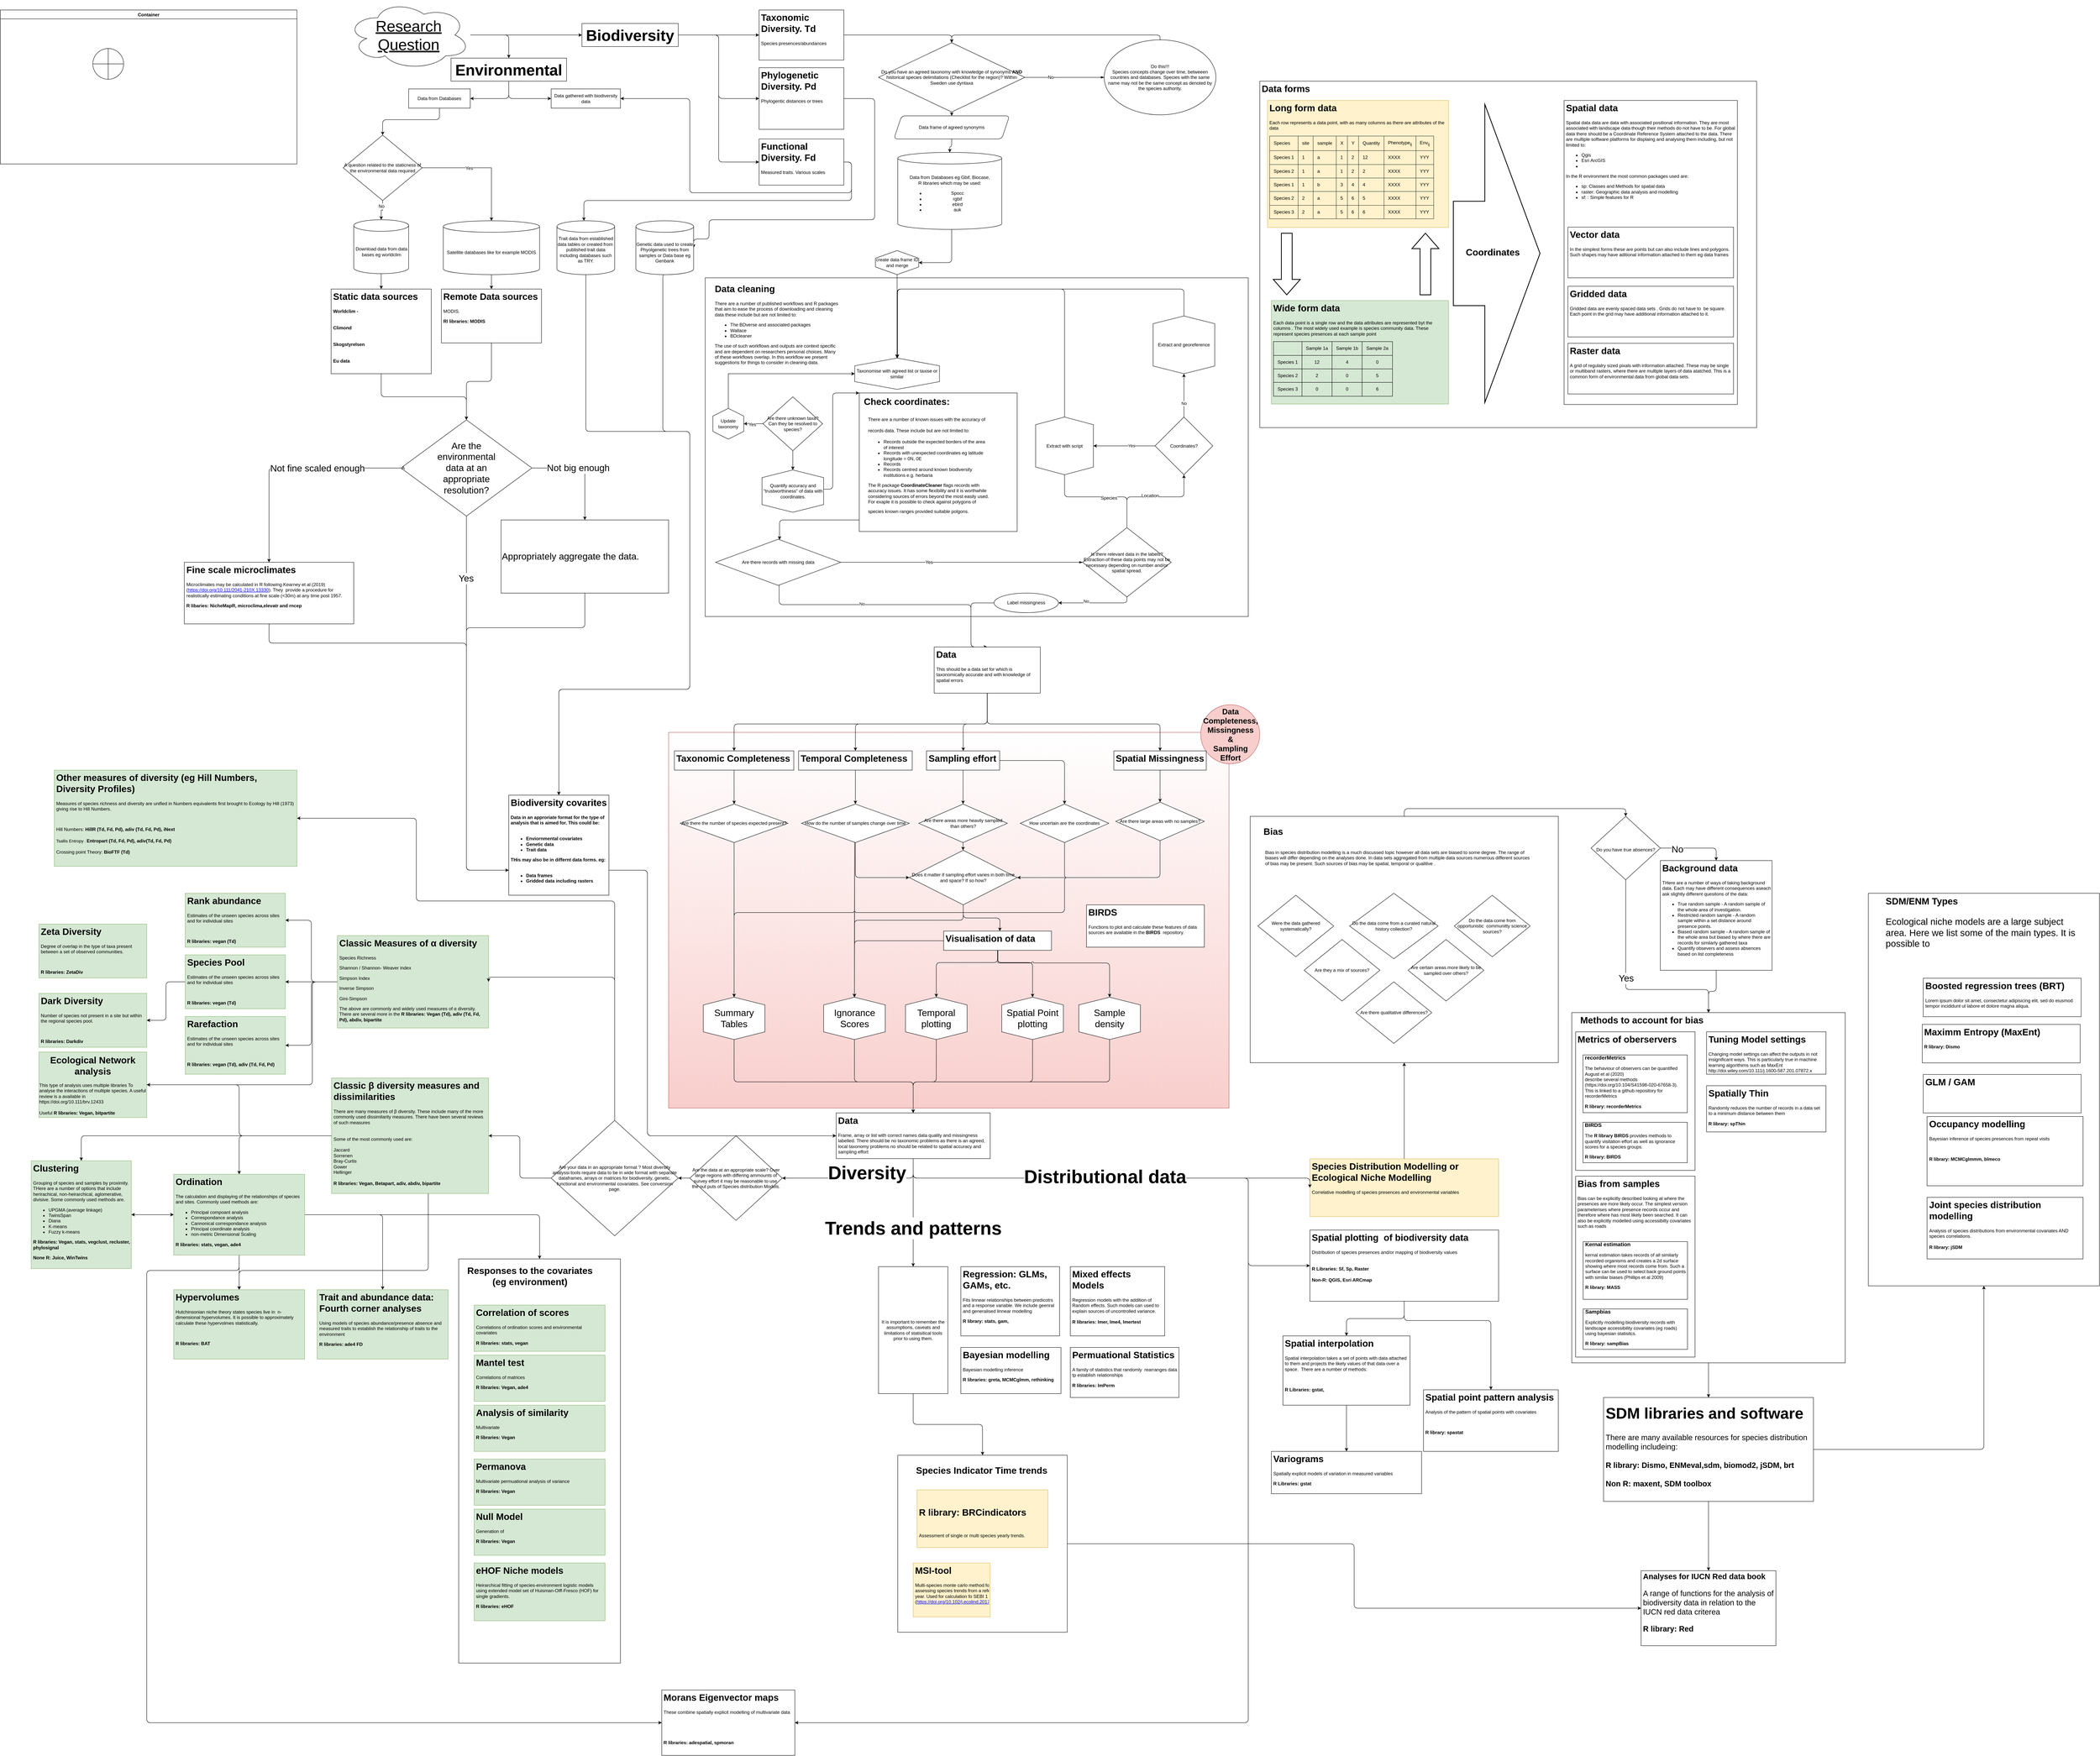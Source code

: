 <mxfile version="13.9.9" type="github">
  <diagram id="C5RBs43oDa-KdzZeNtuy" name="Page-1">
    <mxGraphModel dx="6402" dy="2180" grid="1" gridSize="10" guides="1" tooltips="1" connect="1" arrows="1" fold="0" page="1" pageScale="1" pageWidth="2339" pageHeight="3300" math="0" shadow="0">
      <root>
        <mxCell id="WIyWlLk6GJQsqaUBKTNV-0" />
        <mxCell id="WIyWlLk6GJQsqaUBKTNV-1" parent="WIyWlLk6GJQsqaUBKTNV-0" />
        <mxCell id="6e8Cwwr0hj-UMSGpgfXc-20" style="edgeStyle=orthogonalEdgeStyle;rounded=1;orthogonalLoop=1;jettySize=auto;html=1;fontSize=20;entryX=1;entryY=0.5;entryDx=0;entryDy=0;" edge="1" parent="WIyWlLk6GJQsqaUBKTNV-1" source="hmOcISKYs5yDdYKpSmGY-7" target="K3oOLh2pZVhGYxKfuLFw-37">
          <mxGeometry relative="1" as="geometry">
            <mxPoint x="2380" y="3590" as="targetPoint" />
            <Array as="points">
              <mxPoint x="1510" y="3060" />
              <mxPoint x="2380" y="3060" />
              <mxPoint x="2380" y="4475" />
            </Array>
          </mxGeometry>
        </mxCell>
        <mxCell id="mfQDYrMZqN6Y804PRQHQ-71" value="" style="rounded=0;whiteSpace=wrap;html=1;strokeColor=#000000;fillColor=#ffffff;fontSize=24;align=left;" parent="WIyWlLk6GJQsqaUBKTNV-1" vertex="1">
          <mxGeometry x="3990" y="2320" width="600" height="1020" as="geometry" />
        </mxCell>
        <mxCell id="mfQDYrMZqN6Y804PRQHQ-51" style="edgeStyle=orthogonalEdgeStyle;rounded=1;orthogonalLoop=1;jettySize=auto;html=1;fontSize=24;entryX=0;entryY=0.5;entryDx=0;entryDy=0;" parent="WIyWlLk6GJQsqaUBKTNV-1" source="hmOcISKYs5yDdYKpSmGY-7" target="mfQDYrMZqN6Y804PRQHQ-54" edge="1">
          <mxGeometry relative="1" as="geometry">
            <mxPoint x="2530" y="3230" as="targetPoint" />
            <Array as="points">
              <mxPoint x="1510" y="3060" />
              <mxPoint x="2380" y="3060" />
              <mxPoint x="2380" y="3288" />
            </Array>
          </mxGeometry>
        </mxCell>
        <mxCell id="6e8Cwwr0hj-UMSGpgfXc-24" style="edgeStyle=orthogonalEdgeStyle;rounded=1;orthogonalLoop=1;jettySize=auto;html=1;fontSize=20;" edge="1" parent="WIyWlLk6GJQsqaUBKTNV-1" source="mfQDYrMZqN6Y804PRQHQ-42" target="6e8Cwwr0hj-UMSGpgfXc-23">
          <mxGeometry relative="1" as="geometry" />
        </mxCell>
        <mxCell id="mfQDYrMZqN6Y804PRQHQ-42" value="" style="rounded=0;whiteSpace=wrap;html=1;strokeColor=#000000;fillColor=#ffffff;fontSize=24;" parent="WIyWlLk6GJQsqaUBKTNV-1" vertex="1">
          <mxGeometry x="3220" y="2630" width="710" height="910" as="geometry" />
        </mxCell>
        <mxCell id="mfQDYrMZqN6Y804PRQHQ-34" style="edgeStyle=orthogonalEdgeStyle;rounded=1;orthogonalLoop=1;jettySize=auto;html=1;entryX=0.5;entryY=0;entryDx=0;entryDy=0;fontSize=24;exitX=0.5;exitY=0;exitDx=0;exitDy=0;" parent="WIyWlLk6GJQsqaUBKTNV-1" source="jobuWl_KfaXL-yA0P-ZW-13" target="mfQDYrMZqN6Y804PRQHQ-33" edge="1">
          <mxGeometry relative="1" as="geometry">
            <mxPoint x="2800" y="2020" as="sourcePoint" />
          </mxGeometry>
        </mxCell>
        <mxCell id="jobuWl_KfaXL-yA0P-ZW-13" value="" style="rounded=0;whiteSpace=wrap;html=1;fontSize=24;" parent="WIyWlLk6GJQsqaUBKTNV-1" vertex="1">
          <mxGeometry x="2385" y="2120" width="800" height="640" as="geometry" />
        </mxCell>
        <mxCell id="mfQDYrMZqN6Y804PRQHQ-16" value="" style="rounded=0;whiteSpace=wrap;html=1;strokeColor=#000000;fillColor=#ffffff;" parent="WIyWlLk6GJQsqaUBKTNV-1" vertex="1">
          <mxGeometry x="330" y="3270" width="420" height="1050" as="geometry" />
        </mxCell>
        <mxCell id="i0vj7bkVoeIxhTv1__Wb-28" value="" style="group;labelBackgroundColor=none;fillColor=#f8cecc;strokeColor=#b85450;gradientColor=#ffffff;gradientDirection=north;" parent="WIyWlLk6GJQsqaUBKTNV-1" vertex="1" connectable="0">
          <mxGeometry x="875" y="1901.84" width="1455" height="976.32" as="geometry" />
        </mxCell>
        <mxCell id="0EG8Ja6DzPZJZKJsx15a-2" value="" style="group;collapsible=1;" parent="WIyWlLk6GJQsqaUBKTNV-1" vertex="1" connectable="0">
          <mxGeometry x="970" y="720.86" width="1410" height="880.0" as="geometry">
            <mxRectangle x="970" y="720.86" width="50" height="40" as="alternateBounds" />
          </mxGeometry>
        </mxCell>
        <mxCell id="aXcIpb9wPaynXJKiq8YG-6" value="" style="rounded=0;whiteSpace=wrap;html=1;" parent="0EG8Ja6DzPZJZKJsx15a-2" vertex="1">
          <mxGeometry width="1410" height="880" as="geometry" />
        </mxCell>
        <mxCell id="aXcIpb9wPaynXJKiq8YG-22" value="&lt;h1&gt;Data cleaning&lt;br&gt;&lt;/h1&gt;&lt;p&gt;There are a number of published workflows and R packages that aim to ease the process of downloading and cleaning data these include but are not limited to: &lt;br&gt;&lt;/p&gt;&lt;ul&gt;&lt;li&gt;The BDverse and associated packages&lt;br&gt;&lt;/li&gt;&lt;li&gt;Wallace&lt;/li&gt;&lt;li&gt;BDcleaner&lt;/li&gt;&lt;/ul&gt;&lt;div&gt;The use of such workflows and outputs are context specific and are dependent on researchers personal choices. Many of these workflows overlap. In this workflow we present suggestions for things to consider in cleaning data.&lt;br&gt;&lt;/div&gt;&lt;div&gt;&lt;br&gt;&lt;/div&gt;&lt;br&gt;&lt;p&gt;&lt;br&gt;&lt;/p&gt;" style="text;html=1;strokeColor=none;fillColor=none;spacing=5;spacingTop=-20;whiteSpace=wrap;overflow=hidden;rounded=0;" parent="0EG8Ja6DzPZJZKJsx15a-2" vertex="1">
          <mxGeometry x="20" y="9.14" width="332" height="230" as="geometry" />
        </mxCell>
        <mxCell id="iHcdqhV0YViVewFqACI8-45" value="Are there records with missing data " style="rhombus;whiteSpace=wrap;html=1;fontSize=12;" parent="0EG8Ja6DzPZJZKJsx15a-2" vertex="1">
          <mxGeometry x="27" y="679.14" width="325" height="120" as="geometry" />
        </mxCell>
        <mxCell id="iHcdqhV0YViVewFqACI8-173" value="&lt;div&gt;Is there relevant data in the labels?&lt;/div&gt;&lt;div&gt;Extraction of these data points may not be necessary depending on number and/or spatial spread. &lt;br&gt;&lt;/div&gt;" style="rhombus;whiteSpace=wrap;html=1;fontSize=12;" parent="0EG8Ja6DzPZJZKJsx15a-2" vertex="1">
          <mxGeometry x="980" y="649.14" width="230" height="180" as="geometry" />
        </mxCell>
        <mxCell id="iHcdqhV0YViVewFqACI8-177" style="edgeStyle=orthogonalEdgeStyle;rounded=1;jumpStyle=arc;orthogonalLoop=1;jettySize=auto;html=1;endArrow=blockThin;endFill=1;fontSize=12;" parent="0EG8Ja6DzPZJZKJsx15a-2" source="iHcdqhV0YViVewFqACI8-45" target="iHcdqhV0YViVewFqACI8-173" edge="1">
          <mxGeometry relative="1" as="geometry" />
        </mxCell>
        <mxCell id="iHcdqhV0YViVewFqACI8-178" value="Yes" style="edgeLabel;html=1;align=center;verticalAlign=middle;resizable=0;points=[];fontSize=12;" parent="iHcdqhV0YViVewFqACI8-177" vertex="1" connectable="0">
          <mxGeometry x="-0.273" relative="1" as="geometry">
            <mxPoint as="offset" />
          </mxGeometry>
        </mxCell>
        <mxCell id="K3oOLh2pZVhGYxKfuLFw-12" value="&lt;h1&gt;Data forms&lt;br&gt;&lt;/h1&gt;&lt;p&gt;&lt;br&gt;&lt;/p&gt;" style="text;html=1;spacing=5;spacingTop=-20;whiteSpace=wrap;overflow=hidden;rounded=0;fillColor=#ffffff;strokeColor=#000000;" parent="WIyWlLk6GJQsqaUBKTNV-1" vertex="1">
          <mxGeometry x="2410" y="210" width="1290" height="900" as="geometry" />
        </mxCell>
        <mxCell id="w-YvjRMWvmcFSU0H_ef8-57" value="" style="group" parent="WIyWlLk6GJQsqaUBKTNV-1" vertex="1" connectable="0">
          <mxGeometry x="1370" y="1020" width="410" height="360" as="geometry" />
        </mxCell>
        <mxCell id="w-YvjRMWvmcFSU0H_ef8-54" value="" style="rounded=0;whiteSpace=wrap;html=1;strokeColor=#000000;fillColor=#ffffff;fontSize=24;" parent="w-YvjRMWvmcFSU0H_ef8-57" vertex="1">
          <mxGeometry width="410.0" height="360" as="geometry" />
        </mxCell>
        <mxCell id="w-YvjRMWvmcFSU0H_ef8-55" value="&lt;b&gt;Check coordinates:&lt;/b&gt;" style="text;html=1;strokeColor=none;fillColor=none;align=left;verticalAlign=middle;whiteSpace=wrap;rounded=0;fontSize=24;" parent="w-YvjRMWvmcFSU0H_ef8-57" vertex="1">
          <mxGeometry x="10.25" y="11.25" width="317.75" height="22.5" as="geometry" />
        </mxCell>
        <mxCell id="w-YvjRMWvmcFSU0H_ef8-56" value="&lt;font style=&quot;font-size: 12px&quot;&gt;There are a number of known issues with the accuracy of records data. These include but are not limited to:&lt;/font&gt;&lt;br&gt;&lt;ul style=&quot;font-size: 12px&quot;&gt;&lt;li&gt;Records outside the expected borders of the area of interest&lt;br&gt;&lt;/li&gt;&lt;li&gt;Records with unexpected coordinates eg latitude longitude = 0N, 0E&lt;/li&gt;&lt;li&gt;Records&lt;br&gt;&lt;/li&gt;&lt;li&gt;Records centred around known biodiversity institutions e.g. herbaria&lt;br&gt;&lt;/li&gt;&lt;/ul&gt;&lt;div style=&quot;font-size: 12px&quot;&gt;The R package &lt;b&gt;CoordinateCleaner &lt;/b&gt;flags records with accuracy issues. It has some flexibility and it is worthwhile considering sources of errors beyond the most easily used. For exaple it is possible to check against polygons of species known ranges provided suitable polgons.&lt;font style=&quot;font-size: 23px&quot;&gt;&lt;br&gt;&lt;/font&gt;&lt;/div&gt;" style="text;html=1;strokeColor=none;fillColor=none;align=left;verticalAlign=middle;whiteSpace=wrap;rounded=0;fontSize=24;" parent="w-YvjRMWvmcFSU0H_ef8-57" vertex="1">
          <mxGeometry x="20.5" y="78.75" width="317.75" height="210.938" as="geometry" />
        </mxCell>
        <mxCell id="i0vj7bkVoeIxhTv1__Wb-99" style="edgeStyle=orthogonalEdgeStyle;rounded=1;orthogonalLoop=1;jettySize=auto;html=1;entryX=0.5;entryY=0;entryDx=0;entryDy=0;fontSize=12;" parent="WIyWlLk6GJQsqaUBKTNV-1" source="iHcdqhV0YViVewFqACI8-0" target="aXcIpb9wPaynXJKiq8YG-51" edge="1">
          <mxGeometry relative="1" as="geometry">
            <Array as="points">
              <mxPoint x="1610" y="681" />
            </Array>
          </mxGeometry>
        </mxCell>
        <mxCell id="iHcdqhV0YViVewFqACI8-0" value="&lt;div&gt;Data from Databases eg Gbif, Biocase,&lt;/div&gt;&lt;div&gt;R libraries which may be used:&lt;/div&gt;&lt;div&gt;&lt;ul&gt;&lt;li&gt;Spocc&lt;/li&gt;&lt;li&gt;rgbif&lt;/li&gt;&lt;li&gt;ebird&lt;/li&gt;&lt;li&gt;auk&lt;br&gt;&lt;/li&gt;&lt;/ul&gt;&lt;/div&gt;" style="shape=cylinder3;whiteSpace=wrap;html=1;boundedLbl=1;backgroundOutline=1;size=15;" parent="WIyWlLk6GJQsqaUBKTNV-1" vertex="1">
          <mxGeometry x="1470" y="395" width="270" height="200" as="geometry" />
        </mxCell>
        <mxCell id="iHcdqhV0YViVewFqACI8-129" style="edgeStyle=orthogonalEdgeStyle;rounded=1;jumpStyle=arc;orthogonalLoop=1;jettySize=auto;html=1;endArrow=blockThin;endFill=1;fontSize=12;" parent="WIyWlLk6GJQsqaUBKTNV-1" source="iHcdqhV0YViVewFqACI8-14" target="iHcdqhV0YViVewFqACI8-20" edge="1">
          <mxGeometry relative="1" as="geometry" />
        </mxCell>
        <mxCell id="iHcdqhV0YViVewFqACI8-157" value="No" style="edgeLabel;html=1;align=center;verticalAlign=middle;resizable=0;points=[];fontSize=12;" parent="iHcdqhV0YViVewFqACI8-129" vertex="1" connectable="0">
          <mxGeometry x="-0.353" relative="1" as="geometry">
            <mxPoint as="offset" />
          </mxGeometry>
        </mxCell>
        <mxCell id="i0vj7bkVoeIxhTv1__Wb-76" style="edgeStyle=orthogonalEdgeStyle;rounded=1;orthogonalLoop=1;jettySize=auto;html=1;fontSize=12;" parent="WIyWlLk6GJQsqaUBKTNV-1" source="iHcdqhV0YViVewFqACI8-14" target="i0vj7bkVoeIxhTv1__Wb-69" edge="1">
          <mxGeometry relative="1" as="geometry" />
        </mxCell>
        <mxCell id="iHcdqhV0YViVewFqACI8-14" value="Do you have an agreed taxonomy with knowledge of synonyms &lt;b&gt;AND&lt;/b&gt; historical species delimitations (Checklist for the region)? Within Sweden use dyntaxa" style="rhombus;whiteSpace=wrap;html=1;" parent="WIyWlLk6GJQsqaUBKTNV-1" vertex="1">
          <mxGeometry x="1420" y="110" width="380" height="180" as="geometry" />
        </mxCell>
        <mxCell id="i0vj7bkVoeIxhTv1__Wb-97" style="edgeStyle=orthogonalEdgeStyle;rounded=1;orthogonalLoop=1;jettySize=auto;html=1;entryX=0.5;entryY=0;entryDx=0;entryDy=0;fontSize=12;" parent="WIyWlLk6GJQsqaUBKTNV-1" source="iHcdqhV0YViVewFqACI8-20" target="iHcdqhV0YViVewFqACI8-14" edge="1">
          <mxGeometry relative="1" as="geometry">
            <Array as="points">
              <mxPoint x="2151" y="90" />
              <mxPoint x="1610" y="90" />
            </Array>
          </mxGeometry>
        </mxCell>
        <mxCell id="iHcdqhV0YViVewFqACI8-20" value="&lt;div&gt;Do this!!!&lt;/div&gt;Species concepts change over time, betweeen countries and databases. Species with the same name may not be the same concept as denoted by the species authority. " style="ellipse;whiteSpace=wrap;html=1;" parent="WIyWlLk6GJQsqaUBKTNV-1" vertex="1">
          <mxGeometry x="2006.0" y="102.5" width="290" height="195" as="geometry" />
        </mxCell>
        <mxCell id="aXcIpb9wPaynXJKiq8YG-42" style="edgeStyle=orthogonalEdgeStyle;rounded=1;orthogonalLoop=1;jettySize=auto;html=1;entryX=0.5;entryY=0;entryDx=0;entryDy=0;" parent="WIyWlLk6GJQsqaUBKTNV-1" source="iHcdqhV0YViVewFqACI8-45" target="mfQDYrMZqN6Y804PRQHQ-8" edge="1">
          <mxGeometry relative="1" as="geometry">
            <mxPoint x="1650" y="1740" as="targetPoint" />
            <Array as="points">
              <mxPoint x="1162" y="1570" />
              <mxPoint x="1660" y="1570" />
            </Array>
          </mxGeometry>
        </mxCell>
        <mxCell id="aXcIpb9wPaynXJKiq8YG-45" value="No" style="edgeLabel;html=1;align=center;verticalAlign=middle;resizable=0;points=[];" parent="aXcIpb9wPaynXJKiq8YG-42" vertex="1" connectable="0">
          <mxGeometry x="-0.242" y="2" relative="1" as="geometry">
            <mxPoint as="offset" />
          </mxGeometry>
        </mxCell>
        <mxCell id="i0vj7bkVoeIxhTv1__Wb-105" style="edgeStyle=orthogonalEdgeStyle;rounded=1;orthogonalLoop=1;jettySize=auto;html=1;entryX=-0.005;entryY=0.495;entryDx=0;entryDy=0;fontSize=12;entryPerimeter=0;" parent="WIyWlLk6GJQsqaUBKTNV-1" source="iHcdqhV0YViVewFqACI8-139" target="i0vj7bkVoeIxhTv1__Wb-87" edge="1">
          <mxGeometry relative="1" as="geometry">
            <Array as="points">
              <mxPoint x="2213" y="750" />
              <mxPoint x="1469" y="750" />
            </Array>
          </mxGeometry>
        </mxCell>
        <mxCell id="iHcdqhV0YViVewFqACI8-139" value="Extract and georeference" style="shape=hexagon;perimeter=hexagonPerimeter2;whiteSpace=wrap;html=1;fixedSize=1;rotation=0;direction=south;" parent="WIyWlLk6GJQsqaUBKTNV-1" vertex="1">
          <mxGeometry x="2133" y="820" width="160" height="150" as="geometry" />
        </mxCell>
        <mxCell id="i0vj7bkVoeIxhTv1__Wb-104" style="edgeStyle=orthogonalEdgeStyle;rounded=1;orthogonalLoop=1;jettySize=auto;html=1;entryX=0;entryY=0.5;entryDx=0;entryDy=0;fontSize=12;exitX=0;exitY=0.5;exitDx=0;exitDy=0;" parent="WIyWlLk6GJQsqaUBKTNV-1" source="iHcdqhV0YViVewFqACI8-140" target="i0vj7bkVoeIxhTv1__Wb-87" edge="1">
          <mxGeometry relative="1" as="geometry">
            <mxPoint x="1852" y="1050.07" as="sourcePoint" />
            <Array as="points">
              <mxPoint x="1903" y="750" />
              <mxPoint x="1468" y="750" />
            </Array>
          </mxGeometry>
        </mxCell>
        <mxCell id="iHcdqhV0YViVewFqACI8-140" value="Extract with script" style="shape=hexagon;perimeter=hexagonPerimeter2;whiteSpace=wrap;html=1;fixedSize=1;fontSize=12;rotation=0;direction=south;" parent="WIyWlLk6GJQsqaUBKTNV-1" vertex="1">
          <mxGeometry x="1828" y="1082.5" width="150" height="150" as="geometry" />
        </mxCell>
        <mxCell id="aXcIpb9wPaynXJKiq8YG-0" style="edgeStyle=orthogonalEdgeStyle;rounded=1;orthogonalLoop=1;jettySize=auto;html=1;entryX=1;entryY=0.5;entryDx=0;entryDy=0;exitX=0.5;exitY=1;exitDx=0;exitDy=0;" parent="WIyWlLk6GJQsqaUBKTNV-1" source="iHcdqhV0YViVewFqACI8-173" target="iHcdqhV0YViVewFqACI8-179" edge="1">
          <mxGeometry relative="1" as="geometry">
            <mxPoint x="1880" y="1580" as="targetPoint" />
            <Array as="points">
              <mxPoint x="2065" y="1565" />
            </Array>
          </mxGeometry>
        </mxCell>
        <mxCell id="aXcIpb9wPaynXJKiq8YG-48" value="No" style="edgeLabel;html=1;align=center;verticalAlign=middle;resizable=0;points=[];" parent="aXcIpb9wPaynXJKiq8YG-0" vertex="1" connectable="0">
          <mxGeometry x="0.26" y="-5" relative="1" as="geometry">
            <mxPoint as="offset" />
          </mxGeometry>
        </mxCell>
        <mxCell id="w-YvjRMWvmcFSU0H_ef8-48" style="edgeStyle=orthogonalEdgeStyle;rounded=1;orthogonalLoop=1;jettySize=auto;html=1;entryX=1;entryY=0.5;entryDx=0;entryDy=0;startArrow=none;startFill=0;endArrow=none;endFill=0;fontSize=24;" parent="WIyWlLk6GJQsqaUBKTNV-1" source="iHcdqhV0YViVewFqACI8-173" target="iHcdqhV0YViVewFqACI8-140" edge="1">
          <mxGeometry relative="1" as="geometry">
            <Array as="points">
              <mxPoint x="2065" y="1290" />
              <mxPoint x="1903" y="1290" />
            </Array>
          </mxGeometry>
        </mxCell>
        <mxCell id="w-YvjRMWvmcFSU0H_ef8-49" value="&lt;font style=&quot;font-size: 12px&quot;&gt;Species&lt;/font&gt;" style="edgeLabel;html=1;align=center;verticalAlign=middle;resizable=0;points=[];fontSize=24;" parent="w-YvjRMWvmcFSU0H_ef8-48" vertex="1" connectable="0">
          <mxGeometry x="-0.147" y="-1" relative="1" as="geometry">
            <mxPoint as="offset" />
          </mxGeometry>
        </mxCell>
        <mxCell id="aXcIpb9wPaynXJKiq8YG-33" style="edgeStyle=orthogonalEdgeStyle;rounded=1;orthogonalLoop=1;jettySize=auto;html=1;entryX=1;entryY=0.5;entryDx=0;entryDy=0;exitX=0.5;exitY=0;exitDx=0;exitDy=0;" parent="WIyWlLk6GJQsqaUBKTNV-1" source="aXcIpb9wPaynXJKiq8YG-29" target="iHcdqhV0YViVewFqACI8-139" edge="1">
          <mxGeometry relative="1" as="geometry">
            <Array as="points">
              <mxPoint x="2213" y="1010" />
              <mxPoint x="2213" y="1010" />
            </Array>
          </mxGeometry>
        </mxCell>
        <mxCell id="PL2IbDTsPNTnv49MF6vK-0" value="No" style="edgeLabel;html=1;align=center;verticalAlign=middle;resizable=0;points=[];" parent="aXcIpb9wPaynXJKiq8YG-33" vertex="1" connectable="0">
          <mxGeometry x="-0.365" relative="1" as="geometry">
            <mxPoint as="offset" />
          </mxGeometry>
        </mxCell>
        <mxCell id="aXcIpb9wPaynXJKiq8YG-34" style="edgeStyle=orthogonalEdgeStyle;rounded=1;orthogonalLoop=1;jettySize=auto;html=1;entryX=0.5;entryY=0;entryDx=0;entryDy=0;" parent="WIyWlLk6GJQsqaUBKTNV-1" source="aXcIpb9wPaynXJKiq8YG-29" target="iHcdqhV0YViVewFqACI8-140" edge="1">
          <mxGeometry relative="1" as="geometry" />
        </mxCell>
        <mxCell id="aXcIpb9wPaynXJKiq8YG-35" value="Yes" style="edgeLabel;html=1;align=center;verticalAlign=middle;resizable=0;points=[];" parent="aXcIpb9wPaynXJKiq8YG-34" vertex="1" connectable="0">
          <mxGeometry x="-0.238" y="-1" relative="1" as="geometry">
            <mxPoint as="offset" />
          </mxGeometry>
        </mxCell>
        <mxCell id="aXcIpb9wPaynXJKiq8YG-29" value="Coordinates?" style="rhombus;whiteSpace=wrap;html=1;" parent="WIyWlLk6GJQsqaUBKTNV-1" vertex="1">
          <mxGeometry x="2138" y="1082.5" width="150" height="150" as="geometry" />
        </mxCell>
        <mxCell id="aXcIpb9wPaynXJKiq8YG-30" value="" style="endArrow=classic;html=1;edgeStyle=orthogonalEdgeStyle;entryX=0.5;entryY=1;entryDx=0;entryDy=0;exitX=0.5;exitY=0;exitDx=0;exitDy=0;" parent="WIyWlLk6GJQsqaUBKTNV-1" source="iHcdqhV0YViVewFqACI8-173" target="aXcIpb9wPaynXJKiq8YG-29" edge="1">
          <mxGeometry width="50" height="50" relative="1" as="geometry">
            <mxPoint x="2388" y="1652.5" as="sourcePoint" />
            <mxPoint x="2438" y="1602.5" as="targetPoint" />
            <Array as="points">
              <mxPoint x="2065" y="1290" />
              <mxPoint x="2213" y="1290" />
            </Array>
          </mxGeometry>
        </mxCell>
        <mxCell id="aXcIpb9wPaynXJKiq8YG-31" value="&lt;font style=&quot;font-size: 12px&quot;&gt;Location&lt;br&gt;&lt;/font&gt;" style="edgeLabel;html=1;align=center;verticalAlign=middle;resizable=0;points=[];" parent="aXcIpb9wPaynXJKiq8YG-30" vertex="1" connectable="0">
          <mxGeometry x="0.176" y="4" relative="1" as="geometry">
            <mxPoint x="-28" y="1" as="offset" />
          </mxGeometry>
        </mxCell>
        <mxCell id="0EG8Ja6DzPZJZKJsx15a-3" style="edgeStyle=orthogonalEdgeStyle;rounded=0;orthogonalLoop=1;jettySize=auto;html=1;entryX=0.007;entryY=0.5;entryDx=0;entryDy=0;entryPerimeter=0;" parent="WIyWlLk6GJQsqaUBKTNV-1" source="aXcIpb9wPaynXJKiq8YG-51" target="i0vj7bkVoeIxhTv1__Wb-87" edge="1">
          <mxGeometry relative="1" as="geometry" />
        </mxCell>
        <mxCell id="aXcIpb9wPaynXJKiq8YG-51" value="create data frame ID and merge" style="shape=hexagon;perimeter=hexagonPerimeter2;whiteSpace=wrap;html=1;fixedSize=1;direction=south;" parent="WIyWlLk6GJQsqaUBKTNV-1" vertex="1">
          <mxGeometry x="1412" y="650.07" width="112.5" height="62.5" as="geometry" />
        </mxCell>
        <mxCell id="kHVZ-IwuB8bhGgUG1t6H-6" style="edgeStyle=orthogonalEdgeStyle;rounded=1;orthogonalLoop=1;jettySize=auto;html=1;entryX=0.5;entryY=0;entryDx=0;entryDy=0;" parent="WIyWlLk6GJQsqaUBKTNV-1" source="i0vj7bkVoeIxhTv1__Wb-21" target="kHVZ-IwuB8bhGgUG1t6H-5" edge="1">
          <mxGeometry relative="1" as="geometry">
            <mxPoint x="470" y="110" as="targetPoint" />
            <Array as="points">
              <mxPoint x="460" y="90" />
            </Array>
          </mxGeometry>
        </mxCell>
        <mxCell id="i0vj7bkVoeIxhTv1__Wb-21" value="&lt;u&gt;Research Question&lt;/u&gt;" style="ellipse;shape=cloud;whiteSpace=wrap;html=1;strokeColor=#000000;fillColor=#ffffff;gradientColor=none;fontSize=40;" parent="WIyWlLk6GJQsqaUBKTNV-1" vertex="1">
          <mxGeometry x="40" width="320" height="180" as="geometry" />
        </mxCell>
        <mxCell id="i0vj7bkVoeIxhTv1__Wb-34" style="edgeStyle=orthogonalEdgeStyle;rounded=1;orthogonalLoop=1;jettySize=auto;html=1;fontSize=40;entryX=0;entryY=0.5;entryDx=0;entryDy=0;" parent="WIyWlLk6GJQsqaUBKTNV-1" source="i0vj7bkVoeIxhTv1__Wb-79" target="K3oOLh2pZVhGYxKfuLFw-26" edge="1">
          <mxGeometry relative="1" as="geometry">
            <mxPoint x="1080" y="90" as="targetPoint" />
          </mxGeometry>
        </mxCell>
        <mxCell id="i0vj7bkVoeIxhTv1__Wb-48" style="edgeStyle=orthogonalEdgeStyle;rounded=0;orthogonalLoop=1;jettySize=auto;html=1;entryX=0.5;entryY=0;entryDx=0;entryDy=0;entryPerimeter=0;fontSize=12;" parent="WIyWlLk6GJQsqaUBKTNV-1" source="i0vj7bkVoeIxhTv1__Wb-45" target="i0vj7bkVoeIxhTv1__Wb-46" edge="1">
          <mxGeometry relative="1" as="geometry" />
        </mxCell>
        <mxCell id="i0vj7bkVoeIxhTv1__Wb-50" value="Yes" style="edgeLabel;html=1;align=center;verticalAlign=middle;resizable=0;points=[];fontSize=12;" parent="i0vj7bkVoeIxhTv1__Wb-48" vertex="1" connectable="0">
          <mxGeometry x="-0.231" y="-1" relative="1" as="geometry">
            <mxPoint as="offset" />
          </mxGeometry>
        </mxCell>
        <mxCell id="i0vj7bkVoeIxhTv1__Wb-54" style="edgeStyle=orthogonalEdgeStyle;rounded=0;orthogonalLoop=1;jettySize=auto;html=1;entryX=0.5;entryY=0;entryDx=0;entryDy=0;entryPerimeter=0;fontSize=12;" parent="WIyWlLk6GJQsqaUBKTNV-1" source="i0vj7bkVoeIxhTv1__Wb-45" target="i0vj7bkVoeIxhTv1__Wb-53" edge="1">
          <mxGeometry relative="1" as="geometry" />
        </mxCell>
        <mxCell id="i0vj7bkVoeIxhTv1__Wb-58" value="No" style="edgeLabel;html=1;align=center;verticalAlign=middle;resizable=0;points=[];fontSize=12;" parent="i0vj7bkVoeIxhTv1__Wb-54" vertex="1" connectable="0">
          <mxGeometry x="-0.46" y="-4" relative="1" as="geometry">
            <mxPoint as="offset" />
          </mxGeometry>
        </mxCell>
        <mxCell id="i0vj7bkVoeIxhTv1__Wb-45" value="A question related to the staticness of the environmental data required" style="rhombus;whiteSpace=wrap;html=1;labelBackgroundColor=none;strokeColor=#000000;fillColor=#ffffff;gradientColor=none;fontSize=12;" parent="WIyWlLk6GJQsqaUBKTNV-1" vertex="1">
          <mxGeometry x="30" y="350" width="205" height="170" as="geometry" />
        </mxCell>
        <mxCell id="Ht7DqxaqcuQZNmXZxaJC-1" style="edgeStyle=orthogonalEdgeStyle;rounded=0;orthogonalLoop=1;jettySize=auto;html=1;" parent="WIyWlLk6GJQsqaUBKTNV-1" source="i0vj7bkVoeIxhTv1__Wb-46" target="sg-I6Dr9140E_a6tFQ04-0" edge="1">
          <mxGeometry relative="1" as="geometry" />
        </mxCell>
        <mxCell id="i0vj7bkVoeIxhTv1__Wb-46" value="Satellite databases like for example MODIS" style="shape=cylinder3;whiteSpace=wrap;html=1;boundedLbl=1;backgroundOutline=1;size=15;labelBackgroundColor=none;strokeColor=#000000;fillColor=#ffffff;gradientColor=none;fontSize=12;" parent="WIyWlLk6GJQsqaUBKTNV-1" vertex="1">
          <mxGeometry x="290" y="572.57" width="250" height="140" as="geometry" />
        </mxCell>
        <mxCell id="Ht7DqxaqcuQZNmXZxaJC-0" style="edgeStyle=orthogonalEdgeStyle;rounded=0;orthogonalLoop=1;jettySize=auto;html=1;" parent="WIyWlLk6GJQsqaUBKTNV-1" source="i0vj7bkVoeIxhTv1__Wb-53" target="sg-I6Dr9140E_a6tFQ04-1" edge="1">
          <mxGeometry relative="1" as="geometry" />
        </mxCell>
        <mxCell id="i0vj7bkVoeIxhTv1__Wb-53" value="Download data from data bases eg worldclim" style="shape=cylinder3;whiteSpace=wrap;html=1;boundedLbl=1;backgroundOutline=1;size=15;labelBackgroundColor=none;strokeColor=#000000;fillColor=#ffffff;gradientColor=none;fontSize=12;" parent="WIyWlLk6GJQsqaUBKTNV-1" vertex="1">
          <mxGeometry x="57.5" y="570" width="142.5" height="140" as="geometry" />
        </mxCell>
        <mxCell id="i0vj7bkVoeIxhTv1__Wb-96" style="edgeStyle=orthogonalEdgeStyle;rounded=1;orthogonalLoop=1;jettySize=auto;html=1;fontSize=12;entryX=0.5;entryY=0;entryDx=0;entryDy=0;entryPerimeter=0;" parent="WIyWlLk6GJQsqaUBKTNV-1" source="i0vj7bkVoeIxhTv1__Wb-69" target="iHcdqhV0YViVewFqACI8-0" edge="1">
          <mxGeometry relative="1" as="geometry">
            <mxPoint x="1610.059" y="395.035" as="targetPoint" />
          </mxGeometry>
        </mxCell>
        <mxCell id="i0vj7bkVoeIxhTv1__Wb-69" value="Data frame of agreed synonyms" style="shape=parallelogram;perimeter=parallelogramPerimeter;whiteSpace=wrap;html=1;fixedSize=1;labelBackgroundColor=none;strokeColor=#000000;fillColor=#ffffff;gradientColor=#ffffff;fontSize=12;rounded=1;" parent="WIyWlLk6GJQsqaUBKTNV-1" vertex="1">
          <mxGeometry x="1460" y="300" width="300" height="60" as="geometry" />
        </mxCell>
        <mxCell id="i0vj7bkVoeIxhTv1__Wb-79" value="&lt;h1 style=&quot;font-size: 40px&quot;&gt;&lt;font style=&quot;font-size: 40px&quot;&gt;Biodiversity &lt;br&gt;&lt;/font&gt;&lt;/h1&gt;" style="rounded=0;whiteSpace=wrap;html=1;labelBackgroundColor=none;strokeColor=#000000;fillColor=#ffffff;gradientColor=#ffffff;fontSize=12;" parent="WIyWlLk6GJQsqaUBKTNV-1" vertex="1">
          <mxGeometry x="650" y="60" width="250" height="60" as="geometry" />
        </mxCell>
        <mxCell id="i0vj7bkVoeIxhTv1__Wb-80" style="edgeStyle=orthogonalEdgeStyle;rounded=0;orthogonalLoop=1;jettySize=auto;html=1;entryX=0;entryY=0.5;entryDx=0;entryDy=0;fontSize=40;" parent="WIyWlLk6GJQsqaUBKTNV-1" source="i0vj7bkVoeIxhTv1__Wb-21" target="i0vj7bkVoeIxhTv1__Wb-79" edge="1">
          <mxGeometry relative="1" as="geometry">
            <mxPoint x="600" y="90" as="sourcePoint" />
            <mxPoint x="1790" y="110" as="targetPoint" />
          </mxGeometry>
        </mxCell>
        <mxCell id="i0vj7bkVoeIxhTv1__Wb-87" value="Taxonomise with agreed list or taxise or similar" style="shape=hexagon;perimeter=hexagonPerimeter2;whiteSpace=wrap;html=1;fixedSize=1;rounded=0;labelBackgroundColor=none;strokeColor=#000000;fillColor=#ffffff;gradientColor=#ffffff;fontSize=12;direction=south;" parent="WIyWlLk6GJQsqaUBKTNV-1" vertex="1">
          <mxGeometry x="1358.25" y="929.4" width="220" height="81.21" as="geometry" />
        </mxCell>
        <mxCell id="i0vj7bkVoeIxhTv1__Wb-94" style="edgeStyle=orthogonalEdgeStyle;rounded=1;orthogonalLoop=1;jettySize=auto;html=1;entryX=0.5;entryY=0;entryDx=0;entryDy=0;fontSize=12;" parent="WIyWlLk6GJQsqaUBKTNV-1" source="i0vj7bkVoeIxhTv1__Wb-88" target="i0vj7bkVoeIxhTv1__Wb-92" edge="1">
          <mxGeometry relative="1" as="geometry" />
        </mxCell>
        <mxCell id="i0vj7bkVoeIxhTv1__Wb-95" value="Yes" style="edgeLabel;html=1;align=center;verticalAlign=middle;resizable=0;points=[];fontSize=12;" parent="i0vj7bkVoeIxhTv1__Wb-94" vertex="1" connectable="0">
          <mxGeometry x="0.145" y="2" relative="1" as="geometry">
            <mxPoint as="offset" />
          </mxGeometry>
        </mxCell>
        <mxCell id="i0vj7bkVoeIxhTv1__Wb-109" style="edgeStyle=orthogonalEdgeStyle;rounded=1;orthogonalLoop=1;jettySize=auto;html=1;fontSize=12;exitX=0.5;exitY=1;exitDx=0;exitDy=0;" parent="WIyWlLk6GJQsqaUBKTNV-1" source="i0vj7bkVoeIxhTv1__Wb-88" target="i0vj7bkVoeIxhTv1__Wb-106" edge="1">
          <mxGeometry relative="1" as="geometry" />
        </mxCell>
        <mxCell id="i0vj7bkVoeIxhTv1__Wb-88" value="Are there unknown taxa? Can they be resolved to species?" style="rhombus;whiteSpace=wrap;html=1;rounded=0;labelBackgroundColor=none;strokeColor=#000000;fillColor=#ffffff;gradientColor=#ffffff;fontSize=12;" parent="WIyWlLk6GJQsqaUBKTNV-1" vertex="1">
          <mxGeometry x="1120" y="1030" width="155" height="140" as="geometry" />
        </mxCell>
        <mxCell id="0EG8Ja6DzPZJZKJsx15a-1" style="edgeStyle=orthogonalEdgeStyle;rounded=0;orthogonalLoop=1;jettySize=auto;html=1;entryX=0.5;entryY=1;entryDx=0;entryDy=0;" parent="WIyWlLk6GJQsqaUBKTNV-1" source="i0vj7bkVoeIxhTv1__Wb-92" target="i0vj7bkVoeIxhTv1__Wb-87" edge="1">
          <mxGeometry relative="1" as="geometry">
            <Array as="points">
              <mxPoint x="1030" y="970" />
            </Array>
          </mxGeometry>
        </mxCell>
        <mxCell id="i0vj7bkVoeIxhTv1__Wb-92" value="Update taxonomy" style="shape=hexagon;perimeter=hexagonPerimeter2;whiteSpace=wrap;html=1;fixedSize=1;rounded=0;labelBackgroundColor=none;strokeColor=#000000;fillColor=#ffffff;gradientColor=#ffffff;fontSize=12;direction=south;" parent="WIyWlLk6GJQsqaUBKTNV-1" vertex="1">
          <mxGeometry x="990" y="1060" width="80" height="80" as="geometry" />
        </mxCell>
        <mxCell id="w-YvjRMWvmcFSU0H_ef8-53" style="edgeStyle=orthogonalEdgeStyle;rounded=1;orthogonalLoop=1;jettySize=auto;html=1;startArrow=none;startFill=0;endArrow=classic;endFill=1;fontSize=24;entryX=0;entryY=0;entryDx=0;entryDy=0;" parent="WIyWlLk6GJQsqaUBKTNV-1" source="i0vj7bkVoeIxhTv1__Wb-106" target="w-YvjRMWvmcFSU0H_ef8-54" edge="1">
          <mxGeometry relative="1" as="geometry">
            <mxPoint x="1360" y="1040" as="targetPoint" />
            <Array as="points">
              <mxPoint x="1197" y="1270" />
              <mxPoint x="1301" y="1270" />
              <mxPoint x="1301" y="1020" />
            </Array>
          </mxGeometry>
        </mxCell>
        <mxCell id="i0vj7bkVoeIxhTv1__Wb-106" value="&lt;div&gt;Quantify accuracy and &quot;trustworthiness&quot; of data with coordinates.&lt;/div&gt;" style="shape=hexagon;perimeter=hexagonPerimeter2;whiteSpace=wrap;html=1;fixedSize=1;rounded=0;labelBackgroundColor=none;strokeColor=#000000;fillColor=#ffffff;gradientColor=#ffffff;fontSize=12;direction=south;" parent="WIyWlLk6GJQsqaUBKTNV-1" vertex="1">
          <mxGeometry x="1117.5" y="1220" width="160" height="110" as="geometry" />
        </mxCell>
        <mxCell id="w-YvjRMWvmcFSU0H_ef8-7" value="" style="endArrow=classic;html=1;edgeStyle=orthogonalEdgeStyle;entryX=0.5;entryY=0;entryDx=0;entryDy=0;exitX=0.5;exitY=1;exitDx=0;exitDy=0;" parent="WIyWlLk6GJQsqaUBKTNV-1" source="w-YvjRMWvmcFSU0H_ef8-9" target="i0vj7bkVoeIxhTv1__Wb-45" edge="1">
          <mxGeometry width="50" height="50" relative="1" as="geometry">
            <mxPoint x="360" y="90" as="sourcePoint" />
            <mxPoint x="640" y="290" as="targetPoint" />
            <Array as="points">
              <mxPoint x="280" y="310" />
              <mxPoint x="133" y="310" />
            </Array>
          </mxGeometry>
        </mxCell>
        <mxCell id="w-YvjRMWvmcFSU0H_ef8-9" value="Data from Databases" style="text;html=1;align=center;verticalAlign=middle;whiteSpace=wrap;rounded=0;fontSize=12;fillColor=#ffffff;strokeColor=#000000;" parent="WIyWlLk6GJQsqaUBKTNV-1" vertex="1">
          <mxGeometry x="200" y="230" width="160" height="50" as="geometry" />
        </mxCell>
        <mxCell id="w-YvjRMWvmcFSU0H_ef8-13" value="Data gathered with biodiversity data" style="text;html=1;align=center;verticalAlign=middle;whiteSpace=wrap;rounded=0;fontSize=12;fillColor=#ffffff;strokeColor=#000000;" parent="WIyWlLk6GJQsqaUBKTNV-1" vertex="1">
          <mxGeometry x="570" y="230" width="180" height="50" as="geometry" />
        </mxCell>
        <mxCell id="kHVZ-IwuB8bhGgUG1t6H-19" style="edgeStyle=orthogonalEdgeStyle;rounded=1;orthogonalLoop=1;jettySize=auto;html=1;" parent="WIyWlLk6GJQsqaUBKTNV-1" source="w-YvjRMWvmcFSU0H_ef8-22" target="K3oOLh2pZVhGYxKfuLFw-56" edge="1">
          <mxGeometry relative="1" as="geometry" />
        </mxCell>
        <mxCell id="mfQDYrMZqN6Y804PRQHQ-18" style="edgeStyle=orthogonalEdgeStyle;rounded=1;orthogonalLoop=1;jettySize=auto;html=1;entryX=0.5;entryY=0;entryDx=0;entryDy=0;fontSize=24;" parent="WIyWlLk6GJQsqaUBKTNV-1" source="w-YvjRMWvmcFSU0H_ef8-22" target="mfQDYrMZqN6Y804PRQHQ-16" edge="1">
          <mxGeometry relative="1" as="geometry" />
        </mxCell>
        <mxCell id="mfQDYrMZqN6Y804PRQHQ-19" style="edgeStyle=orthogonalEdgeStyle;rounded=1;orthogonalLoop=1;jettySize=auto;html=1;fontSize=24;" parent="WIyWlLk6GJQsqaUBKTNV-1" source="w-YvjRMWvmcFSU0H_ef8-22" target="jobuWl_KfaXL-yA0P-ZW-6" edge="1">
          <mxGeometry relative="1" as="geometry" />
        </mxCell>
        <mxCell id="6e8Cwwr0hj-UMSGpgfXc-18" style="edgeStyle=orthogonalEdgeStyle;rounded=1;orthogonalLoop=1;jettySize=auto;html=1;entryX=0;entryY=0.5;entryDx=0;entryDy=0;fontSize=20;" edge="1" parent="WIyWlLk6GJQsqaUBKTNV-1" source="w-YvjRMWvmcFSU0H_ef8-22" target="K3oOLh2pZVhGYxKfuLFw-37">
          <mxGeometry relative="1" as="geometry">
            <Array as="points">
              <mxPoint x="-240" y="3300" />
              <mxPoint x="-480" y="3300" />
              <mxPoint x="-480" y="4475" />
            </Array>
          </mxGeometry>
        </mxCell>
        <mxCell id="w-YvjRMWvmcFSU0H_ef8-22" value="&lt;h1&gt;Ordination&lt;br&gt;&lt;/h1&gt;&lt;p&gt;The calculation and displaying of the relationships of species and sites. Commonly used methods are:&lt;/p&gt;&lt;ul&gt;&lt;li&gt;Principal compoant analysis&lt;/li&gt;&lt;li&gt;Correspondance analysis&lt;/li&gt;&lt;li&gt;Cannonical correspondance analysis&lt;/li&gt;&lt;li&gt;Principal coordinate analysis&lt;/li&gt;&lt;li&gt;non-metric Dimensional Scaling&lt;/li&gt;&lt;/ul&gt;&lt;div&gt;&lt;b&gt;R libraries: stats, vegan, &lt;/b&gt;&lt;b&gt;ade4&lt;/b&gt;&lt;/div&gt;&lt;div&gt;&lt;b&gt;&lt;br&gt;&lt;/b&gt;&lt;/div&gt;" style="text;html=1;spacing=5;spacingTop=-20;whiteSpace=wrap;overflow=hidden;rounded=0;fillColor=#d5e8d4;strokeColor=#82b366;" parent="WIyWlLk6GJQsqaUBKTNV-1" vertex="1">
          <mxGeometry x="-410" y="3050" width="340" height="210" as="geometry" />
        </mxCell>
        <mxCell id="kHVZ-IwuB8bhGgUG1t6H-20" style="edgeStyle=orthogonalEdgeStyle;rounded=1;orthogonalLoop=1;jettySize=auto;html=1;" parent="WIyWlLk6GJQsqaUBKTNV-1" source="w-YvjRMWvmcFSU0H_ef8-30" target="K3oOLh2pZVhGYxKfuLFw-56" edge="1">
          <mxGeometry relative="1" as="geometry">
            <Array as="points">
              <mxPoint x="251" y="3300" />
              <mxPoint x="-240" y="3300" />
            </Array>
          </mxGeometry>
        </mxCell>
        <mxCell id="kHVZ-IwuB8bhGgUG1t6H-28" style="edgeStyle=orthogonalEdgeStyle;rounded=1;orthogonalLoop=1;jettySize=auto;html=1;entryX=0.5;entryY=0;entryDx=0;entryDy=0;fontSize=24;" parent="WIyWlLk6GJQsqaUBKTNV-1" source="w-YvjRMWvmcFSU0H_ef8-30" target="w-YvjRMWvmcFSU0H_ef8-22" edge="1">
          <mxGeometry relative="1" as="geometry" />
        </mxCell>
        <mxCell id="tuh5aDSik6XdOIlovmnU-1" style="edgeStyle=orthogonalEdgeStyle;rounded=1;orthogonalLoop=1;jettySize=auto;html=1;entryX=0.5;entryY=0;entryDx=0;entryDy=0;" parent="WIyWlLk6GJQsqaUBKTNV-1" source="w-YvjRMWvmcFSU0H_ef8-30" target="kHVZ-IwuB8bhGgUG1t6H-33" edge="1">
          <mxGeometry relative="1" as="geometry" />
        </mxCell>
        <mxCell id="6e8Cwwr0hj-UMSGpgfXc-16" style="edgeStyle=orthogonalEdgeStyle;rounded=1;orthogonalLoop=1;jettySize=auto;html=1;entryX=1;entryY=0.5;entryDx=0;entryDy=0;fontSize=20;" edge="1" parent="WIyWlLk6GJQsqaUBKTNV-1" source="w-YvjRMWvmcFSU0H_ef8-30" target="6e8Cwwr0hj-UMSGpgfXc-15">
          <mxGeometry relative="1" as="geometry" />
        </mxCell>
        <mxCell id="w-YvjRMWvmcFSU0H_ef8-30" value="&lt;h1&gt;Classic &lt;span&gt;β &lt;/span&gt;diversity measures and dissimilarities&lt;br&gt;&lt;/h1&gt;&lt;div&gt;There are many measures of &lt;span&gt;β diversity. These include many of the more commonly used dissimilarity measures. There have been several reviews of such measures&lt;/span&gt;&lt;/div&gt;&lt;div&gt;&lt;span&gt;&lt;br&gt;&lt;/span&gt;&lt;/div&gt;&lt;div&gt;&lt;span&gt;&lt;br&gt;&lt;/span&gt;&lt;/div&gt;&lt;div&gt;&lt;span&gt;Some of the most commonly used are:&lt;/span&gt;&lt;/div&gt;&lt;div&gt;&lt;span&gt;&lt;br&gt;&lt;/span&gt;&lt;/div&gt;&lt;div&gt;&lt;span&gt;Jaccard&lt;/span&gt;&lt;/div&gt;&lt;div&gt;&lt;span&gt;Sorrenen&lt;/span&gt;&lt;/div&gt;&lt;div&gt;&lt;span&gt;Bray-Curtis&lt;/span&gt;&lt;/div&gt;&lt;div&gt;&lt;span&gt;Gower&lt;/span&gt;&lt;/div&gt;&lt;div&gt;&lt;span&gt;Hellinger&lt;/span&gt;&lt;/div&gt;&lt;div&gt;&lt;br&gt;&lt;/div&gt;&lt;div&gt;&lt;b&gt;R libraries: Vegan, Betapart, adiv, abdiv, bipartite&lt;/b&gt;&lt;br&gt;&lt;span&gt;&lt;/span&gt;&lt;/div&gt;&lt;div&gt;&lt;span&gt;&lt;/span&gt;&lt;/div&gt;" style="text;html=1;spacing=5;spacingTop=-20;whiteSpace=wrap;overflow=hidden;rounded=0;fillColor=#d5e8d4;strokeColor=#82b366;" parent="WIyWlLk6GJQsqaUBKTNV-1" vertex="1">
          <mxGeometry y="2800" width="407.5" height="300" as="geometry" />
        </mxCell>
        <mxCell id="mfQDYrMZqN6Y804PRQHQ-30" style="edgeStyle=orthogonalEdgeStyle;rounded=1;orthogonalLoop=1;jettySize=auto;html=1;fontSize=24;entryX=0.5;entryY=1;entryDx=0;entryDy=0;" parent="WIyWlLk6GJQsqaUBKTNV-1" source="w-YvjRMWvmcFSU0H_ef8-31" target="jobuWl_KfaXL-yA0P-ZW-13" edge="1">
          <mxGeometry relative="1" as="geometry">
            <mxPoint x="2785" y="2490.0" as="targetPoint" />
          </mxGeometry>
        </mxCell>
        <mxCell id="w-YvjRMWvmcFSU0H_ef8-31" value="&lt;h1&gt;Species Distribution Modelling or Ecological Niche Modelling&lt;br&gt;&lt;/h1&gt;Correlative modelling of species presences and environmental variables" style="text;html=1;spacing=5;spacingTop=-20;whiteSpace=wrap;overflow=hidden;rounded=0;fillColor=#fff2cc;strokeColor=#d6b656;" parent="WIyWlLk6GJQsqaUBKTNV-1" vertex="1">
          <mxGeometry x="2540" y="3010" width="490" height="150" as="geometry" />
        </mxCell>
        <mxCell id="w-YvjRMWvmcFSU0H_ef8-36" value="&lt;h1&gt;Other measures of diversity (eg Hill Numbers, Diversity Profiles)&lt;br&gt;&lt;/h1&gt;&lt;p&gt;Measures of species richness and diversity are unified in Numbers equivalents first brought to Ecology by Hill (1973) giving rise to Hill Numbers. &lt;br&gt;&lt;/p&gt;&lt;p&gt;&lt;font style=&quot;font-size: 12px&quot;&gt;&lt;br&gt;&lt;/font&gt;&lt;/p&gt;&lt;p&gt;&lt;font style=&quot;font-size: 12px&quot;&gt;Hill Numbers: &lt;b&gt;HillR (&lt;/b&gt;&lt;b&gt;&lt;b&gt;Td, Fd, Pd)&lt;/b&gt;, adiv &lt;/b&gt;&lt;/font&gt;&lt;font style=&quot;font-size: 12px&quot;&gt;&lt;b&gt;&lt;font style=&quot;font-size: 12px&quot;&gt;&lt;b&gt;(&lt;/b&gt;&lt;b&gt;&lt;b&gt;Td, Fd, Pd), iNext&lt;br&gt;&lt;/b&gt;&lt;/b&gt;&lt;/font&gt;&lt;/b&gt;&lt;/font&gt;&lt;/p&gt;&lt;p&gt;&lt;font style=&quot;font-size: 11px&quot;&gt;&lt;sub&gt;&lt;font style=&quot;font-size: 11px&quot;&gt;Tsallis Entropy &lt;/font&gt;: &lt;b style=&quot;font-size: 12px&quot;&gt;Entropart (Td, Fd, Pd), adiv&lt;/b&gt;&lt;/sub&gt;&lt;/font&gt;&lt;font style=&quot;font-size: 11px&quot;&gt;&lt;sub&gt;&lt;b style=&quot;font-size: 12px&quot;&gt;&lt;font style=&quot;font-size: 12px&quot;&gt;&lt;b&gt;(&lt;/b&gt;&lt;b&gt;&lt;b&gt;Td, Fd, Pd)&lt;/b&gt;&lt;/b&gt;&lt;/font&gt;&lt;/b&gt;&lt;/sub&gt;&lt;/font&gt;&lt;/p&gt;&lt;p&gt;&lt;sub&gt;&lt;font style=&quot;font-size: 12px&quot;&gt;Crossing point Theory: &lt;/font&gt;&lt;b style=&quot;font-size: 12px&quot;&gt;&lt;font style=&quot;font-size: 12px&quot;&gt;BioFTF (Td)&lt;/font&gt;&lt;br&gt;&lt;/b&gt;&lt;/sub&gt;&lt;/p&gt;&lt;p&gt;&lt;br&gt;&lt;/p&gt;&lt;p&gt;&lt;br&gt;&lt;/p&gt;&lt;p&gt;&lt;br&gt;&lt;/p&gt;&lt;p&gt;&lt;br&gt;&lt;/p&gt;&lt;p&gt;&lt;br&gt;&lt;/p&gt;" style="text;html=1;spacing=5;spacingTop=-20;whiteSpace=wrap;overflow=hidden;rounded=0;fillColor=#d5e8d4;strokeColor=#82b366;" parent="WIyWlLk6GJQsqaUBKTNV-1" vertex="1">
          <mxGeometry x="-720" y="2000" width="630" height="250" as="geometry" />
        </mxCell>
        <mxCell id="mfQDYrMZqN6Y804PRQHQ-9" style="edgeStyle=orthogonalEdgeStyle;rounded=1;orthogonalLoop=1;jettySize=auto;html=1;entryX=0.5;entryY=0;entryDx=0;entryDy=0;" parent="WIyWlLk6GJQsqaUBKTNV-1" source="iHcdqhV0YViVewFqACI8-179" target="mfQDYrMZqN6Y804PRQHQ-8" edge="1">
          <mxGeometry relative="1" as="geometry">
            <Array as="points">
              <mxPoint x="1660" y="1565" />
            </Array>
          </mxGeometry>
        </mxCell>
        <mxCell id="iHcdqhV0YViVewFqACI8-179" value="Label missingness" style="ellipse;whiteSpace=wrap;html=1;fontSize=12;" parent="WIyWlLk6GJQsqaUBKTNV-1" vertex="1">
          <mxGeometry x="1720.002" y="1540.003" width="167.171" height="50.854" as="geometry" />
        </mxCell>
        <mxCell id="w-YvjRMWvmcFSU0H_ef8-60" style="edgeStyle=orthogonalEdgeStyle;rounded=1;orthogonalLoop=1;jettySize=auto;html=1;startArrow=none;startFill=0;endArrow=classic;endFill=1;fontSize=24;" parent="WIyWlLk6GJQsqaUBKTNV-1" source="w-YvjRMWvmcFSU0H_ef8-54" target="iHcdqhV0YViVewFqACI8-45" edge="1">
          <mxGeometry relative="1" as="geometry">
            <Array as="points">
              <mxPoint x="1163" y="1350" />
            </Array>
          </mxGeometry>
        </mxCell>
        <mxCell id="xw4S7eZGQW3ErX5LzovB-23" value="&lt;h1&gt;Dark Diversity&lt;br&gt;&lt;/h1&gt;&lt;p&gt;Number of species not present in a site but within the regional species pool.&lt;/p&gt;&lt;p&gt;&lt;br&gt;&lt;/p&gt;&lt;p&gt;&lt;b&gt;R libraries: Darkdiv&lt;/b&gt;&lt;br&gt;&lt;/p&gt;&lt;p&gt;&lt;br&gt;&lt;/p&gt;&lt;p&gt;&lt;br&gt;&lt;/p&gt;" style="text;html=1;spacing=5;spacingTop=-20;whiteSpace=wrap;overflow=hidden;rounded=0;fillColor=#d5e8d4;strokeColor=#82b366;" parent="WIyWlLk6GJQsqaUBKTNV-1" vertex="1">
          <mxGeometry x="-760" y="2580" width="280" height="140" as="geometry" />
        </mxCell>
        <mxCell id="xw4S7eZGQW3ErX5LzovB-30" value="&lt;h1&gt;Boosted regression trees (BRT)&lt;br&gt;&lt;/h1&gt;&lt;p&gt;Lorem ipsum dolor sit amet, consectetur adipisicing elit, sed do eiusmod tempor incididunt ut labore et dolore magna aliqua.&lt;/p&gt;" style="text;html=1;spacing=5;spacingTop=-20;whiteSpace=wrap;overflow=hidden;rounded=0;fillColor=#ffffff;strokeColor=#000000;" parent="WIyWlLk6GJQsqaUBKTNV-1" vertex="1">
          <mxGeometry x="4132.5" y="2540.66" width="410" height="100" as="geometry" />
        </mxCell>
        <mxCell id="xw4S7eZGQW3ErX5LzovB-31" value="&lt;h1&gt;Maximm Entropy (MaxEnt)&lt;br&gt;&lt;/h1&gt;&lt;p&gt;&lt;b&gt;R library: Dismo&lt;br&gt;&lt;/b&gt;&lt;/p&gt;" style="text;html=1;spacing=5;spacingTop=-20;whiteSpace=wrap;overflow=hidden;rounded=0;fillColor=#ffffff;strokeColor=#000000;" parent="WIyWlLk6GJQsqaUBKTNV-1" vertex="1">
          <mxGeometry x="4130" y="2660.66" width="410" height="100" as="geometry" />
        </mxCell>
        <mxCell id="xw4S7eZGQW3ErX5LzovB-32" value="&lt;h1&gt;GLM / GAM&lt;br&gt;&lt;/h1&gt;&lt;p&gt;&lt;br&gt;&lt;/p&gt;" style="text;html=1;spacing=5;spacingTop=-20;whiteSpace=wrap;overflow=hidden;rounded=0;fillColor=#ffffff;strokeColor=#000000;" parent="WIyWlLk6GJQsqaUBKTNV-1" vertex="1">
          <mxGeometry x="4132.5" y="2790.66" width="410" height="100" as="geometry" />
        </mxCell>
        <mxCell id="xw4S7eZGQW3ErX5LzovB-41" value="" style="endArrow=classic;html=1;fontSize=24;edgeStyle=orthogonalEdgeStyle;entryX=0.5;entryY=0;entryDx=0;entryDy=0;exitX=0.5;exitY=1;exitDx=0;exitDy=0;" parent="WIyWlLk6GJQsqaUBKTNV-1" source="hmOcISKYs5yDdYKpSmGY-7" target="nuO9TFtqxaYfnLADoFkb-13" edge="1">
          <mxGeometry width="50" height="50" relative="1" as="geometry">
            <mxPoint x="1510" y="3020" as="sourcePoint" />
            <mxPoint x="1507" y="3330" as="targetPoint" />
            <Array as="points" />
          </mxGeometry>
        </mxCell>
        <mxCell id="xw4S7eZGQW3ErX5LzovB-45" value="&lt;font style=&quot;font-size: 48px&quot;&gt;&lt;b&gt;Trends and patterns&lt;/b&gt;&lt;/font&gt;" style="edgeLabel;html=1;align=center;verticalAlign=middle;resizable=0;points=[];fontSize=24;" parent="xw4S7eZGQW3ErX5LzovB-41" vertex="1" connectable="0">
          <mxGeometry x="0.285" y="-2" relative="1" as="geometry">
            <mxPoint x="2" as="offset" />
          </mxGeometry>
        </mxCell>
        <mxCell id="xw4S7eZGQW3ErX5LzovB-42" value="" style="endArrow=classic;html=1;fontSize=24;edgeStyle=orthogonalEdgeStyle;exitX=0.5;exitY=1;exitDx=0;exitDy=0;entryX=0;entryY=0.5;entryDx=0;entryDy=0;" parent="WIyWlLk6GJQsqaUBKTNV-1" source="hmOcISKYs5yDdYKpSmGY-7" target="w-YvjRMWvmcFSU0H_ef8-31" edge="1">
          <mxGeometry width="50" height="50" relative="1" as="geometry">
            <mxPoint x="1510" y="3020" as="sourcePoint" />
            <mxPoint x="2540" y="3060" as="targetPoint" />
            <Array as="points">
              <mxPoint x="1510" y="3060" />
            </Array>
          </mxGeometry>
        </mxCell>
        <mxCell id="xw4S7eZGQW3ErX5LzovB-44" value="&lt;div&gt;&lt;span style=&quot;background-color: rgb(255 , 255 , 255)&quot;&gt;&lt;b&gt;&lt;font style=&quot;font-size: 48px&quot;&gt;Distributional data&lt;/font&gt;&lt;/b&gt;&lt;/span&gt;&lt;/div&gt;" style="edgeLabel;html=1;align=center;verticalAlign=middle;resizable=0;points=[];fontSize=24;" parent="xw4S7eZGQW3ErX5LzovB-42" vertex="1" connectable="0">
          <mxGeometry x="-0.006" y="4" relative="1" as="geometry">
            <mxPoint x="-1" as="offset" />
          </mxGeometry>
        </mxCell>
        <mxCell id="mfQDYrMZqN6Y804PRQHQ-44" style="edgeStyle=orthogonalEdgeStyle;rounded=1;orthogonalLoop=1;jettySize=auto;html=1;entryX=0.5;entryY=0;entryDx=0;entryDy=0;fontSize=24;" parent="WIyWlLk6GJQsqaUBKTNV-1" source="xw4S7eZGQW3ErX5LzovB-55" target="mfQDYrMZqN6Y804PRQHQ-42" edge="1">
          <mxGeometry relative="1" as="geometry" />
        </mxCell>
        <mxCell id="xw4S7eZGQW3ErX5LzovB-55" value="&lt;h1&gt;Background data&lt;br&gt;&lt;/h1&gt;&lt;p&gt;THere are a number of ways of taking background data. Each may have different consequences aseach ask slightly different quesitons of the data:&lt;/p&gt;&lt;ul&gt;&lt;li&gt;True random sample - A random sample of the whole area of investigation.&lt;br&gt;&lt;/li&gt;&lt;li&gt;Restricted random sample - A random sample within a set distance around presence points. &lt;br&gt;&lt;/li&gt;&lt;li&gt;Biased random sample - A random sample of the whole area but biased by where there are records for similarly gathered taxa&lt;/li&gt;&lt;li&gt;Quantify obsevers and assess absences based on list completeness &lt;br&gt;&lt;/li&gt;&lt;/ul&gt;&lt;p&gt;&lt;br&gt;&lt;/p&gt;" style="text;html=1;spacing=5;spacingTop=-20;whiteSpace=wrap;overflow=hidden;rounded=0;fillColor=#ffffff;strokeColor=#000000;" parent="WIyWlLk6GJQsqaUBKTNV-1" vertex="1">
          <mxGeometry x="3450" y="2235" width="290" height="285" as="geometry" />
        </mxCell>
        <mxCell id="mfQDYrMZqN6Y804PRQHQ-45" style="edgeStyle=orthogonalEdgeStyle;rounded=1;orthogonalLoop=1;jettySize=auto;html=1;entryX=1;entryY=0.5;entryDx=0;entryDy=0;fontSize=24;" parent="WIyWlLk6GJQsqaUBKTNV-1" source="K3oOLh2pZVhGYxKfuLFw-10" target="K3oOLh2pZVhGYxKfuLFw-62" edge="1">
          <mxGeometry relative="1" as="geometry" />
        </mxCell>
        <mxCell id="mfQDYrMZqN6Y804PRQHQ-46" style="edgeStyle=orthogonalEdgeStyle;rounded=1;orthogonalLoop=1;jettySize=auto;html=1;entryX=1;entryY=0.5;entryDx=0;entryDy=0;fontSize=24;" parent="WIyWlLk6GJQsqaUBKTNV-1" source="K3oOLh2pZVhGYxKfuLFw-10" target="kHVZ-IwuB8bhGgUG1t6H-12" edge="1">
          <mxGeometry relative="1" as="geometry" />
        </mxCell>
        <mxCell id="mfQDYrMZqN6Y804PRQHQ-47" style="edgeStyle=orthogonalEdgeStyle;rounded=1;orthogonalLoop=1;jettySize=auto;html=1;fontSize=24;" parent="WIyWlLk6GJQsqaUBKTNV-1" source="K3oOLh2pZVhGYxKfuLFw-10" target="K3oOLh2pZVhGYxKfuLFw-61" edge="1">
          <mxGeometry relative="1" as="geometry" />
        </mxCell>
        <mxCell id="6e8Cwwr0hj-UMSGpgfXc-17" style="edgeStyle=orthogonalEdgeStyle;rounded=1;orthogonalLoop=1;jettySize=auto;html=1;entryX=1;entryY=0.5;entryDx=0;entryDy=0;fontSize=20;" edge="1" parent="WIyWlLk6GJQsqaUBKTNV-1" source="K3oOLh2pZVhGYxKfuLFw-10" target="6e8Cwwr0hj-UMSGpgfXc-15">
          <mxGeometry relative="1" as="geometry">
            <Array as="points">
              <mxPoint x="-50" y="2550" />
              <mxPoint x="-50" y="2818" />
            </Array>
          </mxGeometry>
        </mxCell>
        <mxCell id="K3oOLh2pZVhGYxKfuLFw-10" value="&lt;h1&gt;Classic Measures of&lt;span&gt; α diversity&lt;br&gt;&lt;/span&gt;&lt;/h1&gt;&lt;p&gt;Species Richness&lt;/p&gt;Shannon / Shannon- Weaver index&lt;p&gt;Simpson Index&lt;br&gt;&lt;/p&gt;&lt;p&gt;Inverse Simpson&lt;/p&gt;&lt;p&gt;Gini-Simpson&lt;/p&gt;&lt;p&gt;The above are commonly and widely used measures of&lt;span&gt;&lt;font size=&quot;1&quot;&gt;&lt;span style=&quot;font-weight: normal ; font-size: 12px&quot;&gt; α diversity. There are several more in the &lt;/span&gt;&lt;/font&gt;&lt;/span&gt;&lt;b&gt;R libraries: Vegan (Td),&lt;font style=&quot;font-size: 12px&quot;&gt; adiv &lt;/font&gt;&lt;font style=&quot;font-size: 12px&quot;&gt;&lt;font style=&quot;font-size: 12px&quot;&gt;(Td, Fd, Pd), abdiv,&lt;/font&gt;&lt;/font&gt; bipartite&lt;br&gt;&lt;/b&gt;&lt;/p&gt;" style="text;html=1;spacing=5;spacingTop=-20;whiteSpace=wrap;overflow=hidden;rounded=0;fillColor=#d5e8d4;strokeColor=#82b366;" parent="WIyWlLk6GJQsqaUBKTNV-1" vertex="1">
          <mxGeometry x="15" y="2430" width="392.5" height="240" as="geometry" />
        </mxCell>
        <mxCell id="K3oOLh2pZVhGYxKfuLFw-11" value="&lt;h1&gt;Wide form data&lt;br&gt;&lt;/h1&gt;&lt;p&gt;Each data point is a single row and the data attributes are represented byt the columns . The most widely used example is species community data. These represent species presences at each sample point&lt;/p&gt;&lt;p&gt;&lt;/p&gt;&lt;table style=&quot;border: 1px solid rgb(0 , 0 , 0) ; border-collapse: collapse&quot; cellpadding=&quot;10&quot; border=&quot;1&quot;&gt;&lt;tbody&gt;&lt;tr&gt;&lt;td align=&quot;center&quot;&gt;&lt;br&gt;&lt;/td&gt;&lt;td align=&quot;center&quot;&gt;Sample 1a&lt;br&gt;&lt;/td&gt;&lt;td align=&quot;center&quot;&gt;Sample 1b&lt;br&gt;&lt;/td&gt;&lt;td style=&quot;border-collapse: collapse&quot; align=&quot;center&quot;&gt;Sample 2a&lt;br&gt;&lt;/td&gt;&lt;/tr&gt;&lt;tr&gt;&lt;td align=&quot;center&quot;&gt;Species 1&lt;br&gt;&lt;/td&gt;&lt;td align=&quot;center&quot;&gt;12&lt;br&gt;&lt;/td&gt;&lt;td align=&quot;center&quot;&gt;4&lt;br&gt;&lt;/td&gt;&lt;td align=&quot;center&quot;&gt;0&lt;br&gt;&lt;/td&gt;&lt;/tr&gt;&lt;tr&gt;&lt;td align=&quot;center&quot;&gt;Species 2&lt;br&gt;&lt;/td&gt;&lt;td align=&quot;center&quot;&gt;2&lt;br&gt;&lt;/td&gt;&lt;td align=&quot;center&quot;&gt;0&lt;br&gt;&lt;/td&gt;&lt;td align=&quot;center&quot;&gt;5&lt;br&gt;&lt;/td&gt;&lt;/tr&gt;&lt;tr&gt;&lt;td align=&quot;center&quot;&gt;Species 3&lt;br&gt;&lt;/td&gt;&lt;td align=&quot;center&quot;&gt;0&lt;br&gt;&lt;/td&gt;&lt;td align=&quot;center&quot;&gt;0&lt;br&gt;&lt;/td&gt;&lt;td align=&quot;center&quot;&gt;6&lt;br&gt;&lt;/td&gt;&lt;/tr&gt;&lt;/tbody&gt;&lt;/table&gt;&lt;br&gt;&lt;p&gt;&lt;/p&gt;" style="text;html=1;spacing=5;spacingTop=-20;whiteSpace=wrap;overflow=hidden;rounded=0;fillColor=#d5e8d4;strokeColor=#82b366;" parent="WIyWlLk6GJQsqaUBKTNV-1" vertex="1">
          <mxGeometry x="2440" y="780" width="460" height="268.79" as="geometry" />
        </mxCell>
        <mxCell id="K3oOLh2pZVhGYxKfuLFw-13" value="&lt;h1&gt;Long form data&lt;br&gt;&lt;/h1&gt;&lt;p&gt;Each row represents a data point, with as many columns as there are attributes of the data&lt;/p&gt;&lt;table style=&quot;border: 1px solid rgb(51 , 51 , 51) ; border-collapse: collapse&quot; cellpadding=&quot;10&quot; border=&quot;1&quot;&gt;&lt;tbody&gt;&lt;tr&gt;&lt;td&gt;Species&lt;br&gt;&lt;/td&gt;&lt;td&gt;site&lt;br&gt;&lt;/td&gt;&lt;td&gt;sample&lt;br&gt;&lt;/td&gt;&lt;td&gt;X&lt;/td&gt;&lt;td&gt;Y&lt;/td&gt;&lt;td&gt;Quantity&lt;/td&gt;&lt;td&gt;Phenotype&lt;sub&gt;ij&lt;/sub&gt;&lt;br&gt;&lt;/td&gt;&lt;td&gt;Env&lt;sub&gt;ij&lt;/sub&gt;&lt;br&gt;&lt;/td&gt;&lt;/tr&gt;&lt;tr&gt;&lt;td&gt;Species 1&lt;br&gt;&lt;/td&gt;&lt;td&gt;1&lt;br&gt;&lt;/td&gt;&lt;td&gt;a&lt;br&gt;&lt;/td&gt;&lt;td&gt;1&lt;br&gt;&lt;/td&gt;&lt;td&gt;2&lt;br&gt;&lt;/td&gt;&lt;td&gt;12&lt;br&gt;&lt;/td&gt;&lt;td&gt;XXXX&lt;br&gt;&lt;/td&gt;&lt;td&gt;YYY&lt;br&gt;&lt;/td&gt;&lt;/tr&gt;&lt;tr&gt;&lt;td&gt;Species 2&lt;br&gt;&lt;/td&gt;&lt;td&gt;1&lt;br&gt;&lt;/td&gt;&lt;td&gt;a&lt;br&gt;&lt;/td&gt;&lt;td&gt;1&lt;br&gt;&lt;/td&gt;&lt;td&gt;2&lt;br&gt;&lt;/td&gt;&lt;td&gt;2&lt;br&gt;&lt;/td&gt;&lt;td&gt;XXXX&lt;br&gt;&lt;/td&gt;&lt;td&gt;YYY&lt;/td&gt;&lt;/tr&gt;&lt;tr&gt;&lt;td&gt;Species 1&lt;br&gt;&lt;/td&gt;&lt;td&gt;1&lt;br&gt;&lt;/td&gt;&lt;td&gt;b&lt;br&gt;&lt;/td&gt;&lt;td&gt;3&lt;br&gt;&lt;/td&gt;&lt;td&gt;4&lt;br&gt;&lt;/td&gt;&lt;td&gt;4&lt;br&gt;&lt;/td&gt;&lt;td&gt;XXXX&lt;br&gt;&lt;/td&gt;&lt;td&gt;YYY&lt;br&gt;&lt;/td&gt;&lt;/tr&gt;&lt;tr&gt;&lt;td&gt;Species 2&lt;br&gt;&lt;/td&gt;&lt;td&gt;2&lt;br&gt;&lt;/td&gt;&lt;td&gt;a&lt;br&gt;&lt;/td&gt;&lt;td&gt;5&lt;br&gt;&lt;/td&gt;&lt;td&gt;6&lt;br&gt;&lt;/td&gt;&lt;td&gt;5&lt;br&gt;&lt;/td&gt;&lt;td&gt;XXXX&lt;br&gt;&lt;/td&gt;&lt;td&gt;YYY&lt;br&gt;&lt;/td&gt;&lt;/tr&gt;&lt;tr&gt;&lt;td&gt;Species 3&lt;br&gt;&lt;/td&gt;&lt;td&gt;2&lt;br&gt;&lt;/td&gt;&lt;td&gt;a&lt;br&gt;&lt;/td&gt;&lt;td&gt;5&lt;br&gt;&lt;/td&gt;&lt;td&gt;6&lt;br&gt;&lt;/td&gt;&lt;td&gt;6&lt;br&gt;&lt;/td&gt;&lt;td&gt;XXXX&lt;br&gt;&lt;/td&gt;&lt;td&gt;YYY&lt;br&gt;&lt;/td&gt;&lt;/tr&gt;&lt;/tbody&gt;&lt;/table&gt;&lt;br&gt;&lt;p&gt;&lt;/p&gt;" style="text;html=1;spacing=5;spacingTop=-20;whiteSpace=wrap;overflow=hidden;rounded=0;fillColor=#fff2cc;strokeColor=#d6b656;" parent="WIyWlLk6GJQsqaUBKTNV-1" vertex="1">
          <mxGeometry x="2430" y="260" width="470" height="330" as="geometry" />
        </mxCell>
        <mxCell id="K3oOLh2pZVhGYxKfuLFw-14" value="" style="verticalLabelPosition=bottom;verticalAlign=top;html=1;strokeWidth=2;shape=mxgraph.arrows2.arrow;dy=0.6;dx=40;notch=0;fillColor=#ffffff;rotation=90;" parent="WIyWlLk6GJQsqaUBKTNV-1" vertex="1">
          <mxGeometry x="2400" y="650" width="160" height="70" as="geometry" />
        </mxCell>
        <mxCell id="kHVZ-IwuB8bhGgUG1t6H-3" style="edgeStyle=orthogonalEdgeStyle;rounded=1;orthogonalLoop=1;jettySize=auto;html=1;entryX=1;entryY=0.5;entryDx=0;entryDy=0;" parent="WIyWlLk6GJQsqaUBKTNV-1" source="K3oOLh2pZVhGYxKfuLFw-25" target="w-YvjRMWvmcFSU0H_ef8-13" edge="1">
          <mxGeometry relative="1" as="geometry">
            <mxPoint x="1370" y="540" as="targetPoint" />
            <Array as="points">
              <mxPoint x="1350" y="420" />
              <mxPoint x="1350" y="500" />
              <mxPoint x="930" y="500" />
              <mxPoint x="930" y="255" />
            </Array>
          </mxGeometry>
        </mxCell>
        <mxCell id="kHVZ-IwuB8bhGgUG1t6H-11" style="edgeStyle=orthogonalEdgeStyle;rounded=1;orthogonalLoop=1;jettySize=auto;html=1;" parent="WIyWlLk6GJQsqaUBKTNV-1" source="K3oOLh2pZVhGYxKfuLFw-25" target="kHVZ-IwuB8bhGgUG1t6H-10" edge="1">
          <mxGeometry relative="1" as="geometry">
            <Array as="points">
              <mxPoint x="1350" y="420" />
              <mxPoint x="1350" y="520" />
              <mxPoint x="655" y="520" />
            </Array>
          </mxGeometry>
        </mxCell>
        <mxCell id="K3oOLh2pZVhGYxKfuLFw-25" value="&lt;h1&gt;Functional Diversity. Fd&lt;br&gt;&lt;/h1&gt;&lt;p&gt;Measured traits. Various scales &lt;br&gt;&lt;/p&gt;" style="text;html=1;spacing=5;spacingTop=-20;whiteSpace=wrap;overflow=hidden;rounded=0;fontSize=12;fillColor=#ffffff;strokeColor=#000000;" parent="WIyWlLk6GJQsqaUBKTNV-1" vertex="1">
          <mxGeometry x="1110" y="360" width="220" height="120" as="geometry" />
        </mxCell>
        <mxCell id="K3oOLh2pZVhGYxKfuLFw-26" value="&lt;h1&gt;Taxonomic&amp;nbsp; Diversity. Td&lt;br&gt;&lt;/h1&gt;&lt;p&gt;Species presences/abundances&lt;/p&gt;" style="text;html=1;spacing=5;spacingTop=-20;whiteSpace=wrap;overflow=hidden;rounded=0;fontSize=12;fillColor=#ffffff;strokeColor=#000000;" parent="WIyWlLk6GJQsqaUBKTNV-1" vertex="1">
          <mxGeometry x="1110" y="25" width="220" height="130" as="geometry" />
        </mxCell>
        <mxCell id="K3oOLh2pZVhGYxKfuLFw-27" value="" style="endArrow=classic;html=1;exitX=1;exitY=0.5;exitDx=0;exitDy=0;entryX=0;entryY=0.5;entryDx=0;entryDy=0;edgeStyle=orthogonalEdgeStyle;" parent="WIyWlLk6GJQsqaUBKTNV-1" source="i0vj7bkVoeIxhTv1__Wb-79" target="K3oOLh2pZVhGYxKfuLFw-25" edge="1">
          <mxGeometry width="50" height="50" relative="1" as="geometry">
            <mxPoint x="1120" y="470" as="sourcePoint" />
            <mxPoint x="1170" y="420" as="targetPoint" />
          </mxGeometry>
        </mxCell>
        <mxCell id="K3oOLh2pZVhGYxKfuLFw-28" value="" style="endArrow=classic;html=1;exitX=1;exitY=0.5;exitDx=0;exitDy=0;entryX=0;entryY=0.5;entryDx=0;entryDy=0;edgeStyle=orthogonalEdgeStyle;" parent="WIyWlLk6GJQsqaUBKTNV-1" source="i0vj7bkVoeIxhTv1__Wb-79" target="w-YvjRMWvmcFSU0H_ef8-19" edge="1">
          <mxGeometry width="50" height="50" relative="1" as="geometry">
            <mxPoint x="1120" y="470" as="sourcePoint" />
            <mxPoint x="1170" y="420" as="targetPoint" />
          </mxGeometry>
        </mxCell>
        <mxCell id="K3oOLh2pZVhGYxKfuLFw-29" value="" style="endArrow=classic;html=1;exitX=1;exitY=0.5;exitDx=0;exitDy=0;entryX=0.5;entryY=0;entryDx=0;entryDy=0;edgeStyle=orthogonalEdgeStyle;" parent="WIyWlLk6GJQsqaUBKTNV-1" source="K3oOLh2pZVhGYxKfuLFw-26" target="iHcdqhV0YViVewFqACI8-14" edge="1">
          <mxGeometry width="50" height="50" relative="1" as="geometry">
            <mxPoint x="1120" y="470" as="sourcePoint" />
            <mxPoint x="1170" y="420" as="targetPoint" />
          </mxGeometry>
        </mxCell>
        <mxCell id="K3oOLh2pZVhGYxKfuLFw-31" value="" style="endArrow=classic;html=1;exitX=1;exitY=0.5;exitDx=0;exitDy=0;edgeStyle=orthogonalEdgeStyle;entryX=1;entryY=0.5;entryDx=0;entryDy=0;entryPerimeter=0;" parent="WIyWlLk6GJQsqaUBKTNV-1" source="w-YvjRMWvmcFSU0H_ef8-19" target="kHVZ-IwuB8bhGgUG1t6H-1" edge="1">
          <mxGeometry width="50" height="50" relative="1" as="geometry">
            <mxPoint x="1120" y="470" as="sourcePoint" />
            <mxPoint x="990.909" y="520" as="targetPoint" />
            <Array as="points">
              <mxPoint x="1410" y="255" />
              <mxPoint x="1410" y="570" />
              <mxPoint x="980" y="570" />
              <mxPoint x="980" y="620" />
            </Array>
          </mxGeometry>
        </mxCell>
        <mxCell id="K3oOLh2pZVhGYxKfuLFw-37" value="&lt;h1&gt;Morans Eigenvector maps&lt;br&gt;&lt;/h1&gt;&lt;p&gt;These combine spatially explicit modelling of multivariate data&lt;/p&gt;&lt;p&gt;&lt;br&gt;&lt;/p&gt;&lt;p&gt;&lt;br&gt;&lt;/p&gt;&lt;p&gt;&lt;b&gt;R libraries: adespatial, spmoran&lt;/b&gt;&lt;br&gt;&lt;/p&gt;" style="text;html=1;spacing=5;spacingTop=-20;whiteSpace=wrap;overflow=hidden;rounded=0;fillColor=#ffffff;strokeColor=#000000;" parent="WIyWlLk6GJQsqaUBKTNV-1" vertex="1">
          <mxGeometry x="857.25" y="4390" width="345.5" height="170" as="geometry" />
        </mxCell>
        <mxCell id="K3oOLh2pZVhGYxKfuLFw-39" value="" style="verticalLabelPosition=bottom;verticalAlign=top;html=1;strokeWidth=2;shape=mxgraph.arrows2.arrow;dy=0.6;dx=40;notch=0;fillColor=#ffffff;rotation=270;" parent="WIyWlLk6GJQsqaUBKTNV-1" vertex="1">
          <mxGeometry x="2760" y="650" width="160" height="70" as="geometry" />
        </mxCell>
        <mxCell id="K3oOLh2pZVhGYxKfuLFw-40" value="&lt;h1&gt;Variograms&lt;br&gt;&lt;/h1&gt;&lt;p&gt;Spatially explicit models of variation in measured variables&lt;/p&gt;&lt;p&gt;&lt;b&gt;R Libraries: gstat&lt;/b&gt;&lt;br&gt;&lt;/p&gt;" style="text;html=1;spacing=5;spacingTop=-20;whiteSpace=wrap;overflow=hidden;rounded=0;fillColor=#ffffff;strokeColor=#000000;" parent="WIyWlLk6GJQsqaUBKTNV-1" vertex="1">
          <mxGeometry x="2440" y="3770" width="390" height="110" as="geometry" />
        </mxCell>
        <mxCell id="l_WFNnPwY0MCgCIW6E0b-39" value="" style="edgeStyle=orthogonalEdgeStyle;rounded=1;jumpStyle=arc;orthogonalLoop=1;jettySize=auto;html=1;" parent="WIyWlLk6GJQsqaUBKTNV-1" source="K3oOLh2pZVhGYxKfuLFw-41" target="K3oOLh2pZVhGYxKfuLFw-40" edge="1">
          <mxGeometry relative="1" as="geometry" />
        </mxCell>
        <mxCell id="K3oOLh2pZVhGYxKfuLFw-41" value="&lt;h1&gt;Spatial interpolation &lt;br&gt;&lt;/h1&gt;&lt;p&gt;Spatial interpolation takes a set of points with data attached to them and projects the likely values of that data over a space.&amp;nbsp; There are a number of methods:&lt;/p&gt;&lt;p&gt;&lt;br&gt;&lt;/p&gt;&lt;p&gt;&lt;b&gt;R Libraries: gstat,&lt;/b&gt;&lt;br&gt;&lt;/p&gt;" style="text;html=1;spacing=5;spacingTop=-20;whiteSpace=wrap;overflow=hidden;rounded=0;fillColor=#ffffff;strokeColor=#000000;" parent="WIyWlLk6GJQsqaUBKTNV-1" vertex="1">
          <mxGeometry x="2470" y="3470" width="330" height="180" as="geometry" />
        </mxCell>
        <mxCell id="K3oOLh2pZVhGYxKfuLFw-45" value="" style="group" parent="WIyWlLk6GJQsqaUBKTNV-1" vertex="1" connectable="0">
          <mxGeometry x="3200" y="260" width="450" height="790" as="geometry" />
        </mxCell>
        <mxCell id="K3oOLh2pZVhGYxKfuLFw-38" value="&lt;h1&gt;Spatial data&lt;/h1&gt;&lt;div&gt;Spatial data data are data with associated positional information. They are most associated with landscape data though their methods do not have to be. For global data there should be a Coordinate Reference System attached to the data. There are multiple software platforms for displaing and analysing them including, but not limited to:&lt;/div&gt;&lt;div&gt;&lt;ul&gt;&lt;li&gt;Qgis&lt;/li&gt;&lt;li&gt;Esri ArcGIS&lt;/li&gt;&lt;li&gt;&lt;br&gt;&lt;/li&gt;&lt;/ul&gt;&lt;/div&gt;&lt;p&gt;In the R environment the most common packages used are:&lt;/p&gt;&lt;ul&gt;&lt;li&gt;sp: Classes and Methods for spatial data&lt;br&gt;&lt;/li&gt;&lt;li&gt;raster: Geographic data analysis and modelling&lt;br&gt;&lt;/li&gt;&lt;li&gt;sf: : Simple features for R&lt;br&gt;&lt;/li&gt;&lt;/ul&gt;" style="text;html=1;spacing=5;spacingTop=-20;whiteSpace=wrap;overflow=hidden;rounded=0;fillColor=#ffffff;strokeColor=#000000;" parent="K3oOLh2pZVhGYxKfuLFw-45" vertex="1">
          <mxGeometry width="450" height="790.0" as="geometry" />
        </mxCell>
        <mxCell id="K3oOLh2pZVhGYxKfuLFw-42" value="&lt;h1&gt;Vector data &lt;br&gt;&lt;/h1&gt;&lt;p&gt;In the simplest forms these are points but can also include lines and polygons. Such shapes may have aditional information attached to them eg data frames&lt;br&gt;&lt;/p&gt;" style="text;html=1;spacing=5;spacingTop=-20;whiteSpace=wrap;overflow=hidden;rounded=0;fillColor=#ffffff;strokeColor=#000000;" parent="K3oOLh2pZVhGYxKfuLFw-45" vertex="1">
          <mxGeometry x="10" y="329.167" width="430" height="131.667" as="geometry" />
        </mxCell>
        <mxCell id="K3oOLh2pZVhGYxKfuLFw-43" value="&lt;h1&gt;Gridded data&lt;br&gt;&lt;/h1&gt;&lt;p&gt;Gridded data are evenly spaced data sets . Grids do not have to&amp;nbsp; be square. Each point in the grid may have additional information attached to it.&lt;br&gt;&lt;/p&gt;" style="text;html=1;spacing=5;spacingTop=-20;whiteSpace=wrap;overflow=hidden;rounded=0;fillColor=#ffffff;strokeColor=#000000;" parent="K3oOLh2pZVhGYxKfuLFw-45" vertex="1">
          <mxGeometry x="10" y="482.778" width="430" height="131.667" as="geometry" />
        </mxCell>
        <mxCell id="K3oOLh2pZVhGYxKfuLFw-44" value="&lt;h1&gt;Raster data&lt;br&gt;&lt;/h1&gt;&lt;p&gt;A grid of regulalry sized pixals with information attached. These may be single or multiband rasters, where there are multiple layers of data atatched. This is a common form of environmental data from global data sets.&lt;br&gt;&lt;/p&gt;" style="text;html=1;spacing=5;spacingTop=-20;whiteSpace=wrap;overflow=hidden;rounded=0;fillColor=#ffffff;strokeColor=#000000;" parent="K3oOLh2pZVhGYxKfuLFw-45" vertex="1">
          <mxGeometry x="10" y="630.98" width="430" height="131.667" as="geometry" />
        </mxCell>
        <mxCell id="K3oOLh2pZVhGYxKfuLFw-48" value="" style="verticalLabelPosition=bottom;verticalAlign=top;html=1;strokeWidth=2;shape=mxgraph.arrows2.arrow;dy=0.65;dx=143.32;notch=0;fillColor=#ffffff;rotation=270;direction=south;" parent="WIyWlLk6GJQsqaUBKTNV-1" vertex="1">
          <mxGeometry x="2637.5" y="545" width="775" height="225" as="geometry" />
        </mxCell>
        <mxCell id="K3oOLh2pZVhGYxKfuLFw-49" value="Coordinates" style="text;html=1;strokeColor=none;fillColor=none;align=center;verticalAlign=middle;whiteSpace=wrap;rounded=0;fontSize=24;fontStyle=1" parent="WIyWlLk6GJQsqaUBKTNV-1" vertex="1">
          <mxGeometry x="2960" y="625" width="110" height="60" as="geometry" />
        </mxCell>
        <mxCell id="K3oOLh2pZVhGYxKfuLFw-54" value="&lt;h1&gt;Zeta Diversity&lt;br&gt;&lt;/h1&gt;&lt;p&gt;Degree of overlap in the type of taxa present between a set of observed communities.&lt;/p&gt;&lt;p&gt;&lt;br&gt;&lt;/p&gt;&lt;p&gt;&lt;b&gt;R libraries: ZetaDiv &lt;/b&gt;&lt;br&gt;&lt;/p&gt;&lt;p&gt;&lt;br&gt;&lt;/p&gt;&lt;p&gt;&lt;br&gt;&lt;/p&gt;&lt;p&gt;&lt;br&gt;&lt;/p&gt;&lt;p&gt;&lt;br&gt;&lt;/p&gt;" style="text;html=1;spacing=5;spacingTop=-20;whiteSpace=wrap;overflow=hidden;rounded=0;fillColor=#d5e8d4;strokeColor=#82b366;" parent="WIyWlLk6GJQsqaUBKTNV-1" vertex="1">
          <mxGeometry x="-760" y="2400" width="280" height="140" as="geometry" />
        </mxCell>
        <mxCell id="K3oOLh2pZVhGYxKfuLFw-56" value="&lt;h1&gt;Hypervolumes&lt;br&gt;&lt;/h1&gt;&lt;p&gt;Hutchinsonian niche theory states species live in&amp;nbsp; n-dimensional hypervolumes. It is possible to approximately calculate these hypervolmes statistically.&lt;/p&gt;&lt;p&gt;&lt;br&gt;&lt;/p&gt;&lt;p&gt;&lt;b&gt;R libraries: BAT&lt;/b&gt;&lt;br&gt;&lt;/p&gt;" style="text;html=1;spacing=5;spacingTop=-20;whiteSpace=wrap;overflow=hidden;rounded=0;fillColor=#d5e8d4;strokeColor=#82b366;" parent="WIyWlLk6GJQsqaUBKTNV-1" vertex="1">
          <mxGeometry x="-410" y="3350" width="340" height="180" as="geometry" />
        </mxCell>
        <mxCell id="K3oOLh2pZVhGYxKfuLFw-57" value="&lt;h1&gt;eHOF Niche models&lt;br&gt;&lt;/h1&gt;&lt;p&gt;Heirarchical fitting of species-environment logistic models using extended model set of Huisman-Olff-Fresco (HOF) for single gradients.&lt;br&gt;&lt;/p&gt;&lt;p&gt;&lt;b&gt;R libraries: eHOF&lt;/b&gt;&lt;br&gt;&lt;/p&gt;" style="text;html=1;spacing=5;spacingTop=-20;whiteSpace=wrap;overflow=hidden;rounded=0;fillColor=#d5e8d4;strokeColor=#82b366;" parent="WIyWlLk6GJQsqaUBKTNV-1" vertex="1">
          <mxGeometry x="370" y="4060" width="340" height="150" as="geometry" />
        </mxCell>
        <mxCell id="K3oOLh2pZVhGYxKfuLFw-61" value="&lt;h1&gt;Rarefaction&lt;br&gt;&lt;/h1&gt;&lt;p&gt;Estimates of the unseen species across sites and for individual sites&lt;br&gt;&lt;/p&gt;&lt;p&gt;&lt;br&gt;&lt;/p&gt;&lt;p&gt;&lt;b&gt;R libraries: vegan (Td)&lt;/b&gt;&lt;b&gt;,&lt;/b&gt;&lt;font style=&quot;font-size: 12px&quot;&gt;&lt;b&gt; adiv &lt;/b&gt;&lt;/font&gt;&lt;font style=&quot;font-size: 12px&quot;&gt;&lt;b&gt;&lt;font style=&quot;font-size: 12px&quot;&gt;&lt;b&gt;(&lt;/b&gt;&lt;b&gt;&lt;b&gt;Td, Fd, Pd)&lt;/b&gt;&lt;/b&gt;&lt;/font&gt;&lt;/b&gt;&lt;/font&gt;&lt;/p&gt;&lt;p&gt;&lt;br&gt;&lt;/p&gt;&lt;p&gt;&lt;br&gt;&lt;/p&gt;" style="text;html=1;spacing=5;spacingTop=-20;whiteSpace=wrap;overflow=hidden;rounded=0;fillColor=#d5e8d4;strokeColor=#82b366;" parent="WIyWlLk6GJQsqaUBKTNV-1" vertex="1">
          <mxGeometry x="-380" y="2640" width="260" height="150" as="geometry" />
        </mxCell>
        <mxCell id="K3oOLh2pZVhGYxKfuLFw-62" value="&lt;h1&gt;Rank abundance &lt;br&gt;&lt;/h1&gt;&lt;p&gt;Estimates of the unseen species across sites and for individual sites&lt;br&gt;&lt;/p&gt;&lt;p&gt;&lt;br&gt;&lt;/p&gt;&lt;p&gt;&lt;b&gt;R libraries: vegan (Td)&lt;/b&gt;&lt;br&gt;&lt;/p&gt;&lt;p&gt;&lt;br&gt;&lt;/p&gt;&lt;p&gt;&lt;br&gt;&lt;/p&gt;" style="text;html=1;spacing=5;spacingTop=-20;whiteSpace=wrap;overflow=hidden;rounded=0;fillColor=#d5e8d4;strokeColor=#82b366;" parent="WIyWlLk6GJQsqaUBKTNV-1" vertex="1">
          <mxGeometry x="-380" y="2320" width="260" height="140" as="geometry" />
        </mxCell>
        <mxCell id="mfQDYrMZqN6Y804PRQHQ-64" style="edgeStyle=orthogonalEdgeStyle;rounded=1;orthogonalLoop=1;jettySize=auto;html=1;entryX=0.5;entryY=0;entryDx=0;entryDy=0;fontSize=24;exitX=0.5;exitY=1;exitDx=0;exitDy=0;exitPerimeter=0;" parent="WIyWlLk6GJQsqaUBKTNV-1" source="kHVZ-IwuB8bhGgUG1t6H-1" target="mfQDYrMZqN6Y804PRQHQ-61" edge="1">
          <mxGeometry relative="1" as="geometry">
            <mxPoint x="830" y="1040" as="sourcePoint" />
            <Array as="points">
              <mxPoint x="860" y="713" />
              <mxPoint x="860" y="1120" />
              <mxPoint x="930" y="1120" />
              <mxPoint x="930" y="1790" />
              <mxPoint x="590" y="1790" />
            </Array>
          </mxGeometry>
        </mxCell>
        <mxCell id="kHVZ-IwuB8bhGgUG1t6H-1" value="Genetic data used to create Phyolgenetic trees from samples or Data base eg Genbank" style="shape=cylinder3;whiteSpace=wrap;html=1;boundedLbl=1;backgroundOutline=1;size=15;" parent="WIyWlLk6GJQsqaUBKTNV-1" vertex="1">
          <mxGeometry x="790" y="572.57" width="150" height="140" as="geometry" />
        </mxCell>
        <mxCell id="w-YvjRMWvmcFSU0H_ef8-19" value="&lt;h1&gt;Phylogenetic Diversity. Pd&lt;br&gt;&lt;/h1&gt;&lt;p&gt;Phylogentic distances or trees&lt;br&gt;&lt;/p&gt;" style="text;html=1;spacing=5;spacingTop=-20;whiteSpace=wrap;overflow=hidden;rounded=0;fontSize=12;fillColor=#ffffff;strokeColor=#000000;" parent="WIyWlLk6GJQsqaUBKTNV-1" vertex="1">
          <mxGeometry x="1110" y="175" width="220" height="160" as="geometry" />
        </mxCell>
        <mxCell id="kHVZ-IwuB8bhGgUG1t6H-4" value="&lt;h1 style=&quot;font-size: 40px&quot;&gt;&lt;font style=&quot;font-size: 40px&quot;&gt;Biodiversity &lt;br&gt;&lt;/font&gt;&lt;/h1&gt;" style="rounded=0;whiteSpace=wrap;html=1;labelBackgroundColor=none;strokeColor=#000000;fillColor=#ffffff;gradientColor=#ffffff;fontSize=12;" parent="WIyWlLk6GJQsqaUBKTNV-1" vertex="1">
          <mxGeometry x="650" y="60" width="250" height="60" as="geometry" />
        </mxCell>
        <mxCell id="kHVZ-IwuB8bhGgUG1t6H-7" style="edgeStyle=orthogonalEdgeStyle;rounded=1;orthogonalLoop=1;jettySize=auto;html=1;entryX=0;entryY=0.5;entryDx=0;entryDy=0;" parent="WIyWlLk6GJQsqaUBKTNV-1" source="kHVZ-IwuB8bhGgUG1t6H-5" target="w-YvjRMWvmcFSU0H_ef8-13" edge="1">
          <mxGeometry relative="1" as="geometry" />
        </mxCell>
        <mxCell id="kHVZ-IwuB8bhGgUG1t6H-8" style="edgeStyle=orthogonalEdgeStyle;rounded=1;orthogonalLoop=1;jettySize=auto;html=1;entryX=1;entryY=0.5;entryDx=0;entryDy=0;" parent="WIyWlLk6GJQsqaUBKTNV-1" source="kHVZ-IwuB8bhGgUG1t6H-5" target="w-YvjRMWvmcFSU0H_ef8-9" edge="1">
          <mxGeometry relative="1" as="geometry" />
        </mxCell>
        <mxCell id="kHVZ-IwuB8bhGgUG1t6H-5" value="&lt;h1 style=&quot;font-size: 40px&quot;&gt;&lt;font style=&quot;font-size: 40px&quot;&gt;Environmental &lt;br&gt;&lt;/font&gt;&lt;/h1&gt;" style="rounded=0;whiteSpace=wrap;html=1;labelBackgroundColor=none;strokeColor=#000000;fillColor=#ffffff;gradientColor=#ffffff;fontSize=12;" parent="WIyWlLk6GJQsqaUBKTNV-1" vertex="1">
          <mxGeometry x="310" y="150" width="300" height="60" as="geometry" />
        </mxCell>
        <mxCell id="mfQDYrMZqN6Y804PRQHQ-63" style="edgeStyle=orthogonalEdgeStyle;rounded=1;orthogonalLoop=1;jettySize=auto;html=1;fontSize=24;" parent="WIyWlLk6GJQsqaUBKTNV-1" source="kHVZ-IwuB8bhGgUG1t6H-10" target="mfQDYrMZqN6Y804PRQHQ-61" edge="1">
          <mxGeometry relative="1" as="geometry">
            <Array as="points">
              <mxPoint x="660" y="1120" />
              <mxPoint x="930" y="1120" />
              <mxPoint x="930" y="1790" />
              <mxPoint x="590" y="1790" />
            </Array>
          </mxGeometry>
        </mxCell>
        <mxCell id="kHVZ-IwuB8bhGgUG1t6H-10" value="&lt;div&gt;Trait data from established data tables or created from&amp;nbsp; published trait data including databases such as TRY. &lt;br&gt;&lt;/div&gt;&lt;div&gt;&lt;br&gt;&lt;/div&gt;" style="shape=cylinder3;whiteSpace=wrap;html=1;boundedLbl=1;backgroundOutline=1;size=15;" parent="WIyWlLk6GJQsqaUBKTNV-1" vertex="1">
          <mxGeometry x="585" y="572.57" width="150" height="140" as="geometry" />
        </mxCell>
        <mxCell id="6e8Cwwr0hj-UMSGpgfXc-8" style="edgeStyle=orthogonalEdgeStyle;rounded=1;orthogonalLoop=1;jettySize=auto;html=1;entryX=1;entryY=0.5;entryDx=0;entryDy=0;fontSize=20;strokeColor=none;" edge="1" parent="WIyWlLk6GJQsqaUBKTNV-1" source="kHVZ-IwuB8bhGgUG1t6H-12" target="xw4S7eZGQW3ErX5LzovB-23">
          <mxGeometry relative="1" as="geometry" />
        </mxCell>
        <mxCell id="6e8Cwwr0hj-UMSGpgfXc-9" style="edgeStyle=orthogonalEdgeStyle;rounded=1;orthogonalLoop=1;jettySize=auto;html=1;entryX=1;entryY=0.5;entryDx=0;entryDy=0;fontSize=20;" edge="1" parent="WIyWlLk6GJQsqaUBKTNV-1" source="kHVZ-IwuB8bhGgUG1t6H-12" target="xw4S7eZGQW3ErX5LzovB-23">
          <mxGeometry relative="1" as="geometry" />
        </mxCell>
        <mxCell id="kHVZ-IwuB8bhGgUG1t6H-12" value="&lt;h1&gt;Species Pool&lt;br&gt;&lt;/h1&gt;&lt;p&gt;Estimates of the unseen species across sites and for individual sites&lt;br&gt;&lt;/p&gt;&lt;p&gt;&lt;br&gt;&lt;/p&gt;&lt;p&gt;&lt;b&gt;R libraries: vegan (Td)&lt;/b&gt;&lt;br&gt;&lt;/p&gt;&lt;p&gt;&lt;br&gt;&lt;/p&gt;&lt;p&gt;&lt;br&gt;&lt;/p&gt;" style="text;html=1;spacing=5;spacingTop=-20;whiteSpace=wrap;overflow=hidden;rounded=0;fillColor=#d5e8d4;strokeColor=#82b366;" parent="WIyWlLk6GJQsqaUBKTNV-1" vertex="1">
          <mxGeometry x="-380" y="2480" width="260" height="140" as="geometry" />
        </mxCell>
        <mxCell id="kHVZ-IwuB8bhGgUG1t6H-13" value="&lt;h1&gt;Occupancy modelling&lt;br&gt;&lt;/h1&gt;&lt;p&gt;Bayesian inference of species presences from repeat visits&amp;nbsp;&lt;/p&gt;&lt;p&gt;&lt;br&gt;&lt;/p&gt;&lt;p&gt;&lt;b&gt;R library: MCMCglmmm, blmeco&lt;/b&gt;&lt;br&gt;&lt;/p&gt;" style="text;html=1;spacing=5;spacingTop=-20;whiteSpace=wrap;overflow=hidden;rounded=0;fillColor=#ffffff;strokeColor=#000000;" parent="WIyWlLk6GJQsqaUBKTNV-1" vertex="1">
          <mxGeometry x="4142.5" y="2900" width="405" height="180" as="geometry" />
        </mxCell>
        <mxCell id="kHVZ-IwuB8bhGgUG1t6H-15" value="&lt;h1&gt;Correlation of scores&lt;br&gt;&lt;/h1&gt;&lt;p&gt;Correlations of ordination scores and environmental covariates&lt;br&gt;&lt;/p&gt;&lt;p&gt;&lt;b&gt;R libraries: stats, vegan&lt;/b&gt;&lt;br&gt;&lt;/p&gt;" style="text;html=1;spacing=5;spacingTop=-20;whiteSpace=wrap;overflow=hidden;rounded=0;fillColor=#d5e8d4;strokeColor=#82b366;" parent="WIyWlLk6GJQsqaUBKTNV-1" vertex="1">
          <mxGeometry x="370" y="3390" width="340" height="120" as="geometry" />
        </mxCell>
        <mxCell id="kHVZ-IwuB8bhGgUG1t6H-24" value="&lt;h1&gt;Permanova&lt;br&gt;&lt;/h1&gt;&lt;p&gt;Multivariate permuational analysis of variance &lt;br&gt;&lt;/p&gt;&lt;p&gt;&lt;b&gt;R libraries: Vegan&lt;/b&gt;&lt;br&gt;&lt;/p&gt;" style="text;html=1;spacing=5;spacingTop=-20;whiteSpace=wrap;overflow=hidden;rounded=0;fillColor=#d5e8d4;strokeColor=#82b366;" parent="WIyWlLk6GJQsqaUBKTNV-1" vertex="1">
          <mxGeometry x="370" y="3790" width="340" height="120" as="geometry" />
        </mxCell>
        <mxCell id="kHVZ-IwuB8bhGgUG1t6H-25" value="&lt;h1&gt;Mantel test&lt;br&gt;&lt;/h1&gt;&lt;p&gt;Correlations of matrices&lt;br&gt;&lt;/p&gt;&lt;p&gt;&lt;b&gt;R libraries: Vegan, ade4&lt;/b&gt;&lt;br&gt;&lt;/p&gt;" style="text;html=1;spacing=5;spacingTop=-20;whiteSpace=wrap;overflow=hidden;rounded=0;fillColor=#d5e8d4;strokeColor=#82b366;" parent="WIyWlLk6GJQsqaUBKTNV-1" vertex="1">
          <mxGeometry x="370" y="3520" width="340" height="120" as="geometry" />
        </mxCell>
        <mxCell id="kHVZ-IwuB8bhGgUG1t6H-26" value="&lt;h1&gt;Null Model&lt;br&gt;&lt;/h1&gt;&lt;p&gt;Generation of &lt;br&gt;&lt;/p&gt;&lt;p&gt;&lt;b&gt;R libraries: Vegan&lt;/b&gt;&lt;br&gt;&lt;/p&gt;" style="text;html=1;spacing=5;spacingTop=-20;whiteSpace=wrap;overflow=hidden;rounded=0;fillColor=#d5e8d4;strokeColor=#82b366;" parent="WIyWlLk6GJQsqaUBKTNV-1" vertex="1">
          <mxGeometry x="370" y="3920" width="340" height="120" as="geometry" />
        </mxCell>
        <mxCell id="kHVZ-IwuB8bhGgUG1t6H-27" value="&lt;h1&gt;Analysis of similarity&lt;br&gt;&lt;/h1&gt;&lt;p&gt;Multivariate &lt;br&gt;&lt;/p&gt;&lt;p&gt;&lt;b&gt;R libraries: Vegan&lt;/b&gt;&lt;br&gt;&lt;/p&gt;" style="text;html=1;spacing=5;spacingTop=-20;whiteSpace=wrap;overflow=hidden;rounded=0;fillColor=#d5e8d4;strokeColor=#82b366;" parent="WIyWlLk6GJQsqaUBKTNV-1" vertex="1">
          <mxGeometry x="370" y="3650" width="340" height="120" as="geometry" />
        </mxCell>
        <mxCell id="kHVZ-IwuB8bhGgUG1t6H-31" style="edgeStyle=orthogonalEdgeStyle;rounded=1;orthogonalLoop=1;jettySize=auto;html=1;exitX=0.5;exitY=1;exitDx=0;exitDy=0;fontSize=24;" parent="WIyWlLk6GJQsqaUBKTNV-1" edge="1">
          <mxGeometry relative="1" as="geometry">
            <mxPoint x="1517" y="3660" as="sourcePoint" />
            <mxPoint x="1517" y="3660" as="targetPoint" />
          </mxGeometry>
        </mxCell>
        <mxCell id="tuh5aDSik6XdOIlovmnU-2" style="edgeStyle=orthogonalEdgeStyle;rounded=1;orthogonalLoop=1;jettySize=auto;html=1;entryX=0;entryY=0.5;entryDx=0;entryDy=0;startArrow=classic;startFill=1;" parent="WIyWlLk6GJQsqaUBKTNV-1" source="kHVZ-IwuB8bhGgUG1t6H-33" target="w-YvjRMWvmcFSU0H_ef8-22" edge="1">
          <mxGeometry relative="1" as="geometry" />
        </mxCell>
        <mxCell id="kHVZ-IwuB8bhGgUG1t6H-33" value="&lt;h1&gt;Clustering&lt;br&gt;&lt;/h1&gt;&lt;p&gt;Grouping of species and samples by proximity. THere are a number of options that include herirachical, non-heirarchical, aglomerative, divisive. Some commonly used methods are.&lt;/p&gt;&lt;ul&gt;&lt;li&gt;UPGMA (average linkage)&lt;/li&gt;&lt;li&gt;TwinsSpan&lt;/li&gt;&lt;li&gt;Diana&lt;/li&gt;&lt;li&gt;K-means&lt;/li&gt;&lt;li&gt;Fuzzy k-means&lt;/li&gt;&lt;/ul&gt;&lt;p&gt;&lt;b&gt;R libraries: Vegan, stats, vegclust, recluster, phylosignal&lt;/b&gt;&lt;/p&gt;&lt;p&gt;&lt;b&gt;None R: Juice, WinTwins&lt;/b&gt;&lt;br&gt;&lt;/p&gt;&lt;p&gt;&lt;br&gt;&lt;/p&gt;&lt;p&gt;&lt;br&gt;&lt;/p&gt;" style="text;html=1;spacing=5;spacingTop=-20;whiteSpace=wrap;overflow=hidden;rounded=0;fillColor=#d5e8d4;strokeColor=#82b366;" parent="WIyWlLk6GJQsqaUBKTNV-1" vertex="1">
          <mxGeometry x="-780" y="3015" width="260" height="280" as="geometry" />
        </mxCell>
        <mxCell id="kHVZ-IwuB8bhGgUG1t6H-37" value="" style="endArrow=classic;html=1;fontSize=24;edgeStyle=orthogonalEdgeStyle;exitX=0.5;exitY=1;exitDx=0;exitDy=0;" parent="WIyWlLk6GJQsqaUBKTNV-1" source="hmOcISKYs5yDdYKpSmGY-7" target="6e8Cwwr0hj-UMSGpgfXc-10" edge="1">
          <mxGeometry width="50" height="50" relative="1" as="geometry">
            <mxPoint x="1510" y="3020" as="sourcePoint" />
            <mxPoint x="1180" y="3060" as="targetPoint" />
            <Array as="points">
              <mxPoint x="1510" y="3060" />
            </Array>
          </mxGeometry>
        </mxCell>
        <mxCell id="kHVZ-IwuB8bhGgUG1t6H-38" value="&lt;div&gt;&lt;b&gt;&lt;font style=&quot;font-size: 48px&quot;&gt;Diversity&lt;/font&gt;&lt;/b&gt;&lt;/div&gt;&lt;div&gt;&lt;b&gt;&lt;font style=&quot;font-size: 24px&quot;&gt;&lt;br&gt;&lt;/font&gt;&lt;/b&gt;&lt;/div&gt;" style="edgeLabel;html=1;align=center;verticalAlign=middle;resizable=0;points=[];fontSize=24;" parent="kHVZ-IwuB8bhGgUG1t6H-37" vertex="1" connectable="0">
          <mxGeometry x="-0.129" y="1" relative="1" as="geometry">
            <mxPoint x="-1" as="offset" />
          </mxGeometry>
        </mxCell>
        <mxCell id="nuO9TFtqxaYfnLADoFkb-0" value="&lt;h1&gt;Spatially Thin&lt;br&gt;&lt;/h1&gt;&lt;p&gt;Randomly reduces the number of records in a data set to a minimum distance between them&lt;/p&gt;&lt;p&gt;&lt;b&gt;R library: spThin&lt;/b&gt;&lt;br&gt;&lt;/p&gt;" style="text;html=1;spacing=5;spacingTop=-20;whiteSpace=wrap;overflow=hidden;rounded=0;fillColor=#ffffff;strokeColor=#000000;" parent="WIyWlLk6GJQsqaUBKTNV-1" vertex="1">
          <mxGeometry x="3570" y="2820" width="310" height="120" as="geometry" />
        </mxCell>
        <mxCell id="nuO9TFtqxaYfnLADoFkb-14" value="" style="edgeStyle=orthogonalEdgeStyle;rounded=1;orthogonalLoop=1;jettySize=auto;html=1;" parent="WIyWlLk6GJQsqaUBKTNV-1" source="nuO9TFtqxaYfnLADoFkb-13" target="6e8Cwwr0hj-UMSGpgfXc-5" edge="1">
          <mxGeometry relative="1" as="geometry">
            <mxPoint x="1510" y="3690" as="targetPoint" />
          </mxGeometry>
        </mxCell>
        <mxCell id="nuO9TFtqxaYfnLADoFkb-13" value="It is important to remember the assumptions, caveats and limitations of statisitical tools prior to using them. " style="rounded=0;whiteSpace=wrap;html=1;" parent="WIyWlLk6GJQsqaUBKTNV-1" vertex="1">
          <mxGeometry x="1420" y="3290" width="180" height="330" as="geometry" />
        </mxCell>
        <mxCell id="nuO9TFtqxaYfnLADoFkb-15" value="&lt;h1&gt;Regression: GLMs,&amp;nbsp; GAMs, etc.&lt;br&gt;&lt;/h1&gt;&lt;p&gt;Fits linnear relationships between predicotrs and a response variable. We include geenral and generalised linnear modelling&lt;/p&gt;&lt;p&gt;&lt;b&gt;R library: stats, gam, &lt;/b&gt;&lt;br&gt;&lt;/p&gt;&lt;p&gt; &lt;br&gt;&lt;/p&gt;" style="text;html=1;spacing=5;spacingTop=-20;whiteSpace=wrap;overflow=hidden;rounded=0;fillColor=#ffffff;strokeColor=#000000;" parent="WIyWlLk6GJQsqaUBKTNV-1" vertex="1">
          <mxGeometry x="1633.76" y="3290" width="256.24" height="180" as="geometry" />
        </mxCell>
        <mxCell id="nuO9TFtqxaYfnLADoFkb-16" value="&lt;h1&gt;Mixed effects Models&lt;/h1&gt;&lt;div&gt;Regression models with the addition of Random effects. Such models can used to explain sources of uncontrolled variance. &lt;br&gt;&lt;/div&gt;&lt;div&gt;&lt;br&gt;&lt;/div&gt;&lt;div&gt;&lt;b&gt;R libraries: lmer, lme4, lmertest&lt;/b&gt;&lt;br&gt;&lt;/div&gt;" style="text;html=1;spacing=5;spacingTop=-20;whiteSpace=wrap;overflow=hidden;rounded=0;fillColor=#ffffff;strokeColor=#000000;" parent="WIyWlLk6GJQsqaUBKTNV-1" vertex="1">
          <mxGeometry x="1918" y="3290" width="245" height="180" as="geometry" />
        </mxCell>
        <mxCell id="jobuWl_KfaXL-yA0P-ZW-0" value="&lt;h1&gt;Bayesian modelling&lt;br&gt;&lt;/h1&gt;&lt;p&gt;Bayesian modelling inference &lt;br&gt;&lt;/p&gt;&lt;p&gt;&lt;b&gt;R libraries: greta, MCMCglmm, rethinking&lt;/b&gt;&lt;br&gt;&lt;/p&gt;" style="text;html=1;spacing=5;spacingTop=-20;whiteSpace=wrap;overflow=hidden;rounded=0;fillColor=#ffffff;strokeColor=#000000;" parent="WIyWlLk6GJQsqaUBKTNV-1" vertex="1">
          <mxGeometry x="1633.76" y="3500" width="260" height="120" as="geometry" />
        </mxCell>
        <mxCell id="jobuWl_KfaXL-yA0P-ZW-1" value="&lt;h1&gt;Permuational Statistics&lt;br&gt;&lt;/h1&gt;&lt;p&gt;A family of statistics that randomly&amp;nbsp; rearranges data tp establish relationships&lt;br&gt;&lt;/p&gt;&lt;p&gt;&lt;b&gt;R libraries: lmPerm&lt;/b&gt;&lt;br&gt;&lt;/p&gt;" style="text;html=1;spacing=5;spacingTop=-20;whiteSpace=wrap;overflow=hidden;rounded=0;fillColor=#ffffff;strokeColor=#000000;" parent="WIyWlLk6GJQsqaUBKTNV-1" vertex="1">
          <mxGeometry x="1918" y="3500" width="282" height="130" as="geometry" />
        </mxCell>
        <mxCell id="jobuWl_KfaXL-yA0P-ZW-6" value="&lt;h1&gt;Trait and abundance data: Fourth corner analyses&lt;br&gt;&lt;/h1&gt;&lt;p&gt;Using models of species abundance/presence absence and measured traits to establish the relationship of traits to the environment &lt;br&gt;&lt;/p&gt;&lt;p&gt;&lt;b&gt;R libraries: ade4 FD&lt;/b&gt;&lt;br&gt;&lt;/p&gt;" style="text;html=1;spacing=5;spacingTop=-20;whiteSpace=wrap;overflow=hidden;rounded=0;fillColor=#d5e8d4;strokeColor=#82b366;" parent="WIyWlLk6GJQsqaUBKTNV-1" vertex="1">
          <mxGeometry x="-37.5" y="3350" width="340" height="180" as="geometry" />
        </mxCell>
        <mxCell id="hmOcISKYs5yDdYKpSmGY-16" style="edgeStyle=orthogonalEdgeStyle;rounded=1;orthogonalLoop=1;jettySize=auto;html=1;fontSize=24;" parent="WIyWlLk6GJQsqaUBKTNV-1" source="sg-I6Dr9140E_a6tFQ04-0" target="hmOcISKYs5yDdYKpSmGY-12" edge="1">
          <mxGeometry relative="1" as="geometry" />
        </mxCell>
        <mxCell id="sg-I6Dr9140E_a6tFQ04-0" value="&lt;h1&gt;Remote Data sources&lt;br&gt;&lt;/h1&gt;&lt;p&gt;MODIS.&lt;/p&gt;&lt;p&gt;&lt;b&gt;Rl libraries: MODIS&lt;/b&gt;&lt;br&gt;&lt;/p&gt;" style="text;html=1;spacing=5;spacingTop=-20;whiteSpace=wrap;overflow=hidden;rounded=0;fillColor=#ffffff;strokeColor=#000000;" parent="WIyWlLk6GJQsqaUBKTNV-1" vertex="1">
          <mxGeometry x="285" y="750" width="260" height="140" as="geometry" />
        </mxCell>
        <mxCell id="hmOcISKYs5yDdYKpSmGY-15" style="edgeStyle=orthogonalEdgeStyle;rounded=1;orthogonalLoop=1;jettySize=auto;html=1;entryX=0.5;entryY=0;entryDx=0;entryDy=0;fontSize=24;" parent="WIyWlLk6GJQsqaUBKTNV-1" source="sg-I6Dr9140E_a6tFQ04-1" target="hmOcISKYs5yDdYKpSmGY-12" edge="1">
          <mxGeometry relative="1" as="geometry" />
        </mxCell>
        <mxCell id="sg-I6Dr9140E_a6tFQ04-1" value="&lt;h1&gt;Static data sources&lt;br&gt;&lt;/h1&gt;&lt;div&gt;&lt;b&gt;Worldclim - &lt;br&gt;&lt;/b&gt;&lt;/div&gt;&lt;div&gt;&lt;b&gt;&lt;br&gt;&lt;/b&gt;&lt;/div&gt;&lt;div&gt;&lt;br&gt;&lt;div&gt;&lt;b&gt;Climond&lt;/b&gt;&lt;/div&gt;&lt;div&gt;&lt;b&gt;&lt;br&gt;&lt;br&gt;&lt;/b&gt;&lt;/div&gt;&lt;/div&gt;&lt;div&gt;&lt;b&gt;Skogstyrelsen&lt;/b&gt;&lt;/div&gt;&lt;div&gt;&lt;b&gt;&lt;br&gt;&lt;/b&gt;&lt;/div&gt;&lt;br&gt;&lt;div&gt;&lt;b&gt;Eu data&lt;/b&gt;&lt;/div&gt;&lt;div&gt;&lt;b&gt;&lt;br&gt;&lt;/b&gt;&lt;/div&gt;&lt;div&gt;&lt;b&gt;&lt;br&gt;&lt;/b&gt;&lt;/div&gt;" style="text;html=1;spacing=5;spacingTop=-20;whiteSpace=wrap;overflow=hidden;rounded=0;fillColor=#ffffff;strokeColor=#000000;" parent="WIyWlLk6GJQsqaUBKTNV-1" vertex="1">
          <mxGeometry x="-1.25" y="750" width="260" height="220" as="geometry" />
        </mxCell>
        <mxCell id="sg-I6Dr9140E_a6tFQ04-3" value="&lt;h1&gt;Joint species distribution modelling&lt;/h1&gt;&lt;div&gt;Analysis of species distributions from environmental covariates AND species correlations.&lt;/div&gt;&lt;div&gt;&lt;br&gt;&lt;/div&gt;&lt;div&gt;&lt;b&gt;R library: jSDM&lt;/b&gt;&lt;br&gt;&lt;/div&gt;&lt;p&gt;&lt;br&gt;&lt;/p&gt;" style="text;html=1;spacing=5;spacingTop=-20;whiteSpace=wrap;overflow=hidden;rounded=0;fillColor=#ffffff;strokeColor=#000000;" parent="WIyWlLk6GJQsqaUBKTNV-1" vertex="1">
          <mxGeometry x="4142.5" y="3110" width="405" height="160" as="geometry" />
        </mxCell>
        <mxCell id="YJ4sYuZ42ogb50EPZfvR-1" value="Container" style="swimlane;collapsible=1;swimlaneLine=1;startSize=23;" parent="WIyWlLk6GJQsqaUBKTNV-1" vertex="1">
          <mxGeometry x="-860" y="25" width="770" height="400" as="geometry">
            <mxRectangle x="-620" y="3830" width="90" height="23" as="alternateBounds" />
          </mxGeometry>
        </mxCell>
        <mxCell id="YJ4sYuZ42ogb50EPZfvR-2" value="" style="shape=orEllipse;perimeter=ellipsePerimeter;whiteSpace=wrap;html=1;backgroundOutline=1;" parent="YJ4sYuZ42ogb50EPZfvR-1" vertex="1">
          <mxGeometry x="240" y="100" width="80" height="80" as="geometry" />
        </mxCell>
        <mxCell id="i0vj7bkVoeIxhTv1__Wb-59" value="&lt;div&gt;&lt;b&gt;&lt;font style=&quot;font-size: 20px&quot;&gt;Data Completeness, Missingness&lt;br&gt;&lt;/font&gt;&lt;/b&gt;&lt;/div&gt;&lt;div&gt;&lt;b&gt;&lt;font style=&quot;font-size: 20px&quot;&gt;&amp;amp; &lt;br&gt;&lt;/font&gt;&lt;/b&gt;&lt;/div&gt;&lt;div&gt;&lt;b&gt;&lt;font style=&quot;font-size: 20px&quot;&gt;Sampling&lt;/font&gt;&lt;/b&gt;&lt;/div&gt;&lt;div&gt;&lt;b&gt;&lt;font style=&quot;font-size: 20px&quot;&gt;Effort&lt;br&gt;&lt;/font&gt;&lt;/b&gt;&lt;/div&gt;" style="ellipse;whiteSpace=wrap;html=1;aspect=fixed;labelBackgroundColor=none;strokeColor=#b85450;fillColor=#f8cecc;fontSize=12;" parent="WIyWlLk6GJQsqaUBKTNV-1" vertex="1">
          <mxGeometry x="2256.5" y="1830" width="153.5" height="153.5" as="geometry" />
        </mxCell>
        <mxCell id="l_WFNnPwY0MCgCIW6E0b-13" style="edgeStyle=orthogonalEdgeStyle;rounded=1;jumpStyle=arc;orthogonalLoop=1;jettySize=auto;html=1;" parent="WIyWlLk6GJQsqaUBKTNV-1" source="xw4S7eZGQW3ErX5LzovB-7" target="l_WFNnPwY0MCgCIW6E0b-12" edge="1">
          <mxGeometry relative="1" as="geometry" />
        </mxCell>
        <mxCell id="xw4S7eZGQW3ErX5LzovB-7" value="&lt;h1&gt;Spatial Missingness&lt;br&gt;&lt;/h1&gt;&lt;p&gt;.&lt;/p&gt;" style="text;html=1;spacing=5;spacingTop=-20;whiteSpace=wrap;overflow=hidden;rounded=0;fillColor=#ffffff;strokeColor=#000000;" parent="WIyWlLk6GJQsqaUBKTNV-1" vertex="1">
          <mxGeometry x="2031" y="1950" width="240" height="50" as="geometry" />
        </mxCell>
        <mxCell id="l_WFNnPwY0MCgCIW6E0b-20" style="edgeStyle=orthogonalEdgeStyle;rounded=1;jumpStyle=arc;orthogonalLoop=1;jettySize=auto;html=1;" parent="WIyWlLk6GJQsqaUBKTNV-1" source="xw4S7eZGQW3ErX5LzovB-8" target="l_WFNnPwY0MCgCIW6E0b-15" edge="1">
          <mxGeometry relative="1" as="geometry" />
        </mxCell>
        <mxCell id="xw4S7eZGQW3ErX5LzovB-8" value="&lt;h1&gt;Temporal Completeness&lt;br&gt;&lt;/h1&gt;" style="text;html=1;spacing=5;spacingTop=-20;whiteSpace=wrap;overflow=hidden;rounded=0;fillColor=#ffffff;strokeColor=#000000;" parent="WIyWlLk6GJQsqaUBKTNV-1" vertex="1">
          <mxGeometry x="1212.5" y="1950" width="295" height="50" as="geometry" />
        </mxCell>
        <mxCell id="hmOcISKYs5yDdYKpSmGY-0" style="edgeStyle=orthogonalEdgeStyle;rounded=0;orthogonalLoop=1;jettySize=auto;html=1;" parent="WIyWlLk6GJQsqaUBKTNV-1" source="xw4S7eZGQW3ErX5LzovB-9" target="l_WFNnPwY0MCgCIW6E0b-14" edge="1">
          <mxGeometry relative="1" as="geometry" />
        </mxCell>
        <mxCell id="Ht7DqxaqcuQZNmXZxaJC-7" style="edgeStyle=orthogonalEdgeStyle;rounded=1;orthogonalLoop=1;jettySize=auto;html=1;entryX=0.5;entryY=0;entryDx=0;entryDy=0;" parent="WIyWlLk6GJQsqaUBKTNV-1" source="xw4S7eZGQW3ErX5LzovB-9" target="Ht7DqxaqcuQZNmXZxaJC-4" edge="1">
          <mxGeometry relative="1" as="geometry" />
        </mxCell>
        <mxCell id="xw4S7eZGQW3ErX5LzovB-9" value="&lt;h1&gt;Sampling effort&lt;br&gt;&lt;/h1&gt;&lt;p&gt;&lt;br&gt;&lt;/p&gt;" style="text;html=1;spacing=5;spacingTop=-20;whiteSpace=wrap;overflow=hidden;rounded=0;fillColor=#ffffff;strokeColor=#000000;" parent="WIyWlLk6GJQsqaUBKTNV-1" vertex="1">
          <mxGeometry x="1544.5" y="1950" width="190" height="50" as="geometry" />
        </mxCell>
        <mxCell id="l_WFNnPwY0MCgCIW6E0b-18" style="edgeStyle=orthogonalEdgeStyle;rounded=1;jumpStyle=arc;orthogonalLoop=1;jettySize=auto;html=1;entryX=0.5;entryY=0;entryDx=0;entryDy=0;" parent="WIyWlLk6GJQsqaUBKTNV-1" source="xw4S7eZGQW3ErX5LzovB-22" target="l_WFNnPwY0MCgCIW6E0b-16" edge="1">
          <mxGeometry relative="1" as="geometry" />
        </mxCell>
        <mxCell id="xw4S7eZGQW3ErX5LzovB-22" value="&lt;h1&gt;Taxonomic Completeness&lt;br&gt;&lt;/h1&gt;" style="text;html=1;spacing=5;spacingTop=-20;whiteSpace=wrap;overflow=hidden;rounded=0;fillColor=#ffffff;strokeColor=#000000;" parent="WIyWlLk6GJQsqaUBKTNV-1" vertex="1">
          <mxGeometry x="890" y="1950" width="310" height="50" as="geometry" />
        </mxCell>
        <mxCell id="hmOcISKYs5yDdYKpSmGY-3" style="edgeStyle=orthogonalEdgeStyle;rounded=1;orthogonalLoop=1;jettySize=auto;html=1;entryX=0;entryY=0.5;entryDx=0;entryDy=0;" parent="WIyWlLk6GJQsqaUBKTNV-1" source="K3oOLh2pZVhGYxKfuLFw-23" target="Ht7DqxaqcuQZNmXZxaJC-2" edge="1">
          <mxGeometry relative="1" as="geometry">
            <mxPoint x="1335.2" y="2624.08" as="targetPoint" />
          </mxGeometry>
        </mxCell>
        <mxCell id="hmOcISKYs5yDdYKpSmGY-4" style="edgeStyle=orthogonalEdgeStyle;rounded=1;orthogonalLoop=1;jettySize=auto;html=1;entryX=0;entryY=0.5;entryDx=0;entryDy=0;" parent="WIyWlLk6GJQsqaUBKTNV-1" source="K3oOLh2pZVhGYxKfuLFw-23" target="hmOcISKYs5yDdYKpSmGY-8" edge="1">
          <mxGeometry relative="1" as="geometry">
            <mxPoint x="1310" y="2551.84" as="targetPoint" />
            <Array as="points">
              <mxPoint x="1729" y="2500" />
              <mxPoint x="1570" y="2500" />
            </Array>
          </mxGeometry>
        </mxCell>
        <mxCell id="K3oOLh2pZVhGYxKfuLFw-23" value="&lt;h1&gt;Visualisation of data&lt;br&gt;&lt;/h1&gt;&lt;p&gt;&lt;br&gt;&lt;/p&gt;" style="text;html=1;spacing=5;spacingTop=-20;whiteSpace=wrap;overflow=hidden;rounded=0;fillColor=#ffffff;strokeColor=#000000;" parent="WIyWlLk6GJQsqaUBKTNV-1" vertex="1">
          <mxGeometry x="1589.09" y="2418.16" width="280" height="50" as="geometry" />
        </mxCell>
        <mxCell id="K3oOLh2pZVhGYxKfuLFw-60" value="" style="endArrow=classic;html=1;fontSize=24;edgeStyle=orthogonalEdgeStyle;exitX=0.5;exitY=1;exitDx=0;exitDy=0;jumpStyle=arc;jumpSize=9;entryX=0;entryY=0.5;entryDx=0;entryDy=0;" parent="WIyWlLk6GJQsqaUBKTNV-1" source="K3oOLh2pZVhGYxKfuLFw-23" target="hmOcISKYs5yDdYKpSmGY-9" edge="1">
          <mxGeometry x="514.09" y="1988.16" width="50" height="50" as="geometry">
            <mxPoint x="1424.09" y="2418.16" as="sourcePoint" />
            <mxPoint x="1620" y="2551.84" as="targetPoint" />
            <Array as="points">
              <mxPoint x="1729" y="2500" />
              <mxPoint x="1820" y="2500" />
            </Array>
          </mxGeometry>
        </mxCell>
        <mxCell id="l_WFNnPwY0MCgCIW6E0b-25" style="edgeStyle=orthogonalEdgeStyle;rounded=1;jumpStyle=arc;orthogonalLoop=1;jettySize=auto;html=1;entryX=1;entryY=0.5;entryDx=0;entryDy=0;" parent="WIyWlLk6GJQsqaUBKTNV-1" source="l_WFNnPwY0MCgCIW6E0b-12" target="l_WFNnPwY0MCgCIW6E0b-22" edge="1">
          <mxGeometry relative="1" as="geometry">
            <Array as="points">
              <mxPoint x="2151" y="2279" />
            </Array>
          </mxGeometry>
        </mxCell>
        <mxCell id="l_WFNnPwY0MCgCIW6E0b-12" value="Are there large areas with no samples?" style="rhombus;whiteSpace=wrap;html=1;" parent="WIyWlLk6GJQsqaUBKTNV-1" vertex="1">
          <mxGeometry x="2036" y="2083.16" width="230" height="100" as="geometry" />
        </mxCell>
        <mxCell id="l_WFNnPwY0MCgCIW6E0b-26" style="edgeStyle=orthogonalEdgeStyle;rounded=1;jumpStyle=arc;orthogonalLoop=1;jettySize=auto;html=1;entryX=0.5;entryY=0;entryDx=0;entryDy=0;" parent="WIyWlLk6GJQsqaUBKTNV-1" source="l_WFNnPwY0MCgCIW6E0b-14" target="l_WFNnPwY0MCgCIW6E0b-22" edge="1">
          <mxGeometry relative="1" as="geometry" />
        </mxCell>
        <mxCell id="l_WFNnPwY0MCgCIW6E0b-14" value="Are there areas more heavily sampled than others? " style="rhombus;whiteSpace=wrap;html=1;" parent="WIyWlLk6GJQsqaUBKTNV-1" vertex="1">
          <mxGeometry x="1524.5" y="2088.16" width="230" height="100" as="geometry" />
        </mxCell>
        <mxCell id="l_WFNnPwY0MCgCIW6E0b-21" style="edgeStyle=orthogonalEdgeStyle;rounded=1;jumpStyle=arc;orthogonalLoop=1;jettySize=auto;html=1;entryX=0;entryY=0.5;entryDx=0;entryDy=0;" parent="WIyWlLk6GJQsqaUBKTNV-1" source="l_WFNnPwY0MCgCIW6E0b-15" target="Ht7DqxaqcuQZNmXZxaJC-2" edge="1">
          <mxGeometry relative="1" as="geometry">
            <Array as="points">
              <mxPoint x="1358" y="2250" />
              <mxPoint x="1358" y="2250" />
            </Array>
            <mxPoint x="1360" y="2600" as="targetPoint" />
          </mxGeometry>
        </mxCell>
        <mxCell id="l_WFNnPwY0MCgCIW6E0b-23" style="edgeStyle=orthogonalEdgeStyle;rounded=1;jumpStyle=arc;orthogonalLoop=1;jettySize=auto;html=1;entryX=0;entryY=0.5;entryDx=0;entryDy=0;" parent="WIyWlLk6GJQsqaUBKTNV-1" source="l_WFNnPwY0MCgCIW6E0b-15" target="Ht7DqxaqcuQZNmXZxaJC-2" edge="1">
          <mxGeometry relative="1" as="geometry">
            <Array as="points">
              <mxPoint x="1358" y="2220" />
              <mxPoint x="1358" y="2220" />
            </Array>
            <mxPoint x="1440" y="2600" as="targetPoint" />
          </mxGeometry>
        </mxCell>
        <mxCell id="l_WFNnPwY0MCgCIW6E0b-24" style="edgeStyle=orthogonalEdgeStyle;rounded=1;jumpStyle=arc;orthogonalLoop=1;jettySize=auto;html=1;entryX=0;entryY=0.5;entryDx=0;entryDy=0;" parent="WIyWlLk6GJQsqaUBKTNV-1" source="l_WFNnPwY0MCgCIW6E0b-15" target="l_WFNnPwY0MCgCIW6E0b-22" edge="1">
          <mxGeometry relative="1" as="geometry">
            <Array as="points">
              <mxPoint x="1360" y="2279" />
            </Array>
          </mxGeometry>
        </mxCell>
        <mxCell id="l_WFNnPwY0MCgCIW6E0b-15" value="How do the number of samples change over time " style="rhombus;whiteSpace=wrap;html=1;" parent="WIyWlLk6GJQsqaUBKTNV-1" vertex="1">
          <mxGeometry x="1220" y="2088.16" width="280" height="100" as="geometry" />
        </mxCell>
        <mxCell id="l_WFNnPwY0MCgCIW6E0b-19" style="edgeStyle=orthogonalEdgeStyle;rounded=1;jumpStyle=arc;orthogonalLoop=1;jettySize=auto;html=1;entryX=0;entryY=0.5;entryDx=0;entryDy=0;" parent="WIyWlLk6GJQsqaUBKTNV-1" source="l_WFNnPwY0MCgCIW6E0b-16" target="hmOcISKYs5yDdYKpSmGY-11" edge="1">
          <mxGeometry relative="1" as="geometry">
            <mxPoint x="998.75" y="2418.16" as="targetPoint" />
          </mxGeometry>
        </mxCell>
        <mxCell id="l_WFNnPwY0MCgCIW6E0b-16" value="Are there the number of species expected present?" style="rhombus;whiteSpace=wrap;html=1;" parent="WIyWlLk6GJQsqaUBKTNV-1" vertex="1">
          <mxGeometry x="905" y="2088.16" width="280" height="100" as="geometry" />
        </mxCell>
        <mxCell id="hmOcISKYs5yDdYKpSmGY-1" style="edgeStyle=orthogonalEdgeStyle;rounded=1;orthogonalLoop=1;jettySize=auto;html=1;entryX=0;entryY=0.5;entryDx=0;entryDy=0;" parent="WIyWlLk6GJQsqaUBKTNV-1" source="l_WFNnPwY0MCgCIW6E0b-22" target="Ht7DqxaqcuQZNmXZxaJC-2" edge="1">
          <mxGeometry relative="1" as="geometry">
            <Array as="points">
              <mxPoint x="1640" y="2390" />
              <mxPoint x="1357" y="2390" />
            </Array>
            <mxPoint x="1350" y="2560" as="targetPoint" />
          </mxGeometry>
        </mxCell>
        <mxCell id="hmOcISKYs5yDdYKpSmGY-2" style="edgeStyle=orthogonalEdgeStyle;rounded=1;orthogonalLoop=1;jettySize=auto;html=1;" parent="WIyWlLk6GJQsqaUBKTNV-1" source="l_WFNnPwY0MCgCIW6E0b-22" edge="1">
          <mxGeometry relative="1" as="geometry">
            <mxPoint x="1735" y="2418.16" as="targetPoint" />
          </mxGeometry>
        </mxCell>
        <mxCell id="l_WFNnPwY0MCgCIW6E0b-22" value="Does it matter if sampling effort varies in both time and space? If so how?" style="rhombus;whiteSpace=wrap;html=1;" parent="WIyWlLk6GJQsqaUBKTNV-1" vertex="1">
          <mxGeometry x="1500" y="2208.16" width="280" height="141.84" as="geometry" />
        </mxCell>
        <mxCell id="l_WFNnPwY0MCgCIW6E0b-41" style="edgeStyle=orthogonalEdgeStyle;rounded=1;jumpStyle=arc;orthogonalLoop=1;jettySize=auto;html=1;entryX=0;entryY=0.5;entryDx=0;entryDy=0;" parent="WIyWlLk6GJQsqaUBKTNV-1" target="hmOcISKYs5yDdYKpSmGY-10" edge="1">
          <mxGeometry relative="1" as="geometry">
            <mxPoint x="1730" y="2468.16" as="sourcePoint" />
            <mxPoint x="1902" y="2550" as="targetPoint" />
            <Array as="points">
              <mxPoint x="1730" y="2501" />
              <mxPoint x="2020" y="2501" />
            </Array>
          </mxGeometry>
        </mxCell>
        <mxCell id="hmOcISKYs5yDdYKpSmGY-7" value="&lt;h1&gt;Data&lt;/h1&gt;&lt;div&gt;Frame, array or list with correct names data quality and missingness labelled. There should be no taxonomic problems as there is an agreed, local taxonomy problems no should be related to spatial accuracy and sampling effort&lt;br&gt;&lt;/div&gt;" style="text;html=1;spacing=5;spacingTop=-20;whiteSpace=wrap;overflow=hidden;rounded=0;fillColor=#ffffff;strokeColor=#000000;" parent="WIyWlLk6GJQsqaUBKTNV-1" vertex="1">
          <mxGeometry x="1310" y="2890.66" width="400" height="118.69" as="geometry" />
        </mxCell>
        <mxCell id="mfQDYrMZqN6Y804PRQHQ-5" style="edgeStyle=orthogonalEdgeStyle;rounded=1;orthogonalLoop=1;jettySize=auto;html=1;entryX=0.5;entryY=0;entryDx=0;entryDy=0;" parent="WIyWlLk6GJQsqaUBKTNV-1" source="hmOcISKYs5yDdYKpSmGY-8" target="hmOcISKYs5yDdYKpSmGY-7" edge="1">
          <mxGeometry relative="1" as="geometry">
            <Array as="points">
              <mxPoint x="1570" y="2810" />
              <mxPoint x="1510" y="2810" />
            </Array>
          </mxGeometry>
        </mxCell>
        <mxCell id="hmOcISKYs5yDdYKpSmGY-8" value="&lt;font style=&quot;font-size: 24px&quot;&gt;Temporal plotting&lt;/font&gt;" style="shape=hexagon;perimeter=hexagonPerimeter2;whiteSpace=wrap;html=1;fixedSize=1;rounded=0;labelBackgroundColor=none;strokeColor=#000000;fillColor=#ffffff;gradientColor=#ffffff;fontSize=12;direction=south;" parent="WIyWlLk6GJQsqaUBKTNV-1" vertex="1">
          <mxGeometry x="1490" y="2590" width="160" height="110" as="geometry" />
        </mxCell>
        <mxCell id="mfQDYrMZqN6Y804PRQHQ-6" style="edgeStyle=orthogonalEdgeStyle;rounded=1;orthogonalLoop=1;jettySize=auto;html=1;entryX=0.5;entryY=0;entryDx=0;entryDy=0;" parent="WIyWlLk6GJQsqaUBKTNV-1" source="hmOcISKYs5yDdYKpSmGY-9" target="hmOcISKYs5yDdYKpSmGY-7" edge="1">
          <mxGeometry relative="1" as="geometry">
            <Array as="points">
              <mxPoint x="1820" y="2810" />
              <mxPoint x="1510" y="2810" />
            </Array>
          </mxGeometry>
        </mxCell>
        <mxCell id="hmOcISKYs5yDdYKpSmGY-9" value="&lt;font style=&quot;font-size: 24px&quot;&gt;Spatial Point plotting&lt;/font&gt;" style="shape=hexagon;perimeter=hexagonPerimeter2;whiteSpace=wrap;html=1;fixedSize=1;rounded=0;labelBackgroundColor=none;strokeColor=#000000;fillColor=#ffffff;gradientColor=#ffffff;fontSize=12;direction=south;" parent="WIyWlLk6GJQsqaUBKTNV-1" vertex="1">
          <mxGeometry x="1740" y="2590" width="160" height="110" as="geometry" />
        </mxCell>
        <mxCell id="mfQDYrMZqN6Y804PRQHQ-7" style="edgeStyle=orthogonalEdgeStyle;rounded=1;orthogonalLoop=1;jettySize=auto;html=1;" parent="WIyWlLk6GJQsqaUBKTNV-1" source="hmOcISKYs5yDdYKpSmGY-10" target="hmOcISKYs5yDdYKpSmGY-7" edge="1">
          <mxGeometry relative="1" as="geometry">
            <Array as="points">
              <mxPoint x="2020" y="2810" />
              <mxPoint x="1510" y="2810" />
            </Array>
          </mxGeometry>
        </mxCell>
        <mxCell id="hmOcISKYs5yDdYKpSmGY-10" value="&lt;font style=&quot;font-size: 24px&quot;&gt;Sample density&lt;/font&gt;" style="shape=hexagon;perimeter=hexagonPerimeter2;whiteSpace=wrap;html=1;fixedSize=1;rounded=0;labelBackgroundColor=none;strokeColor=#000000;fillColor=#ffffff;gradientColor=#ffffff;fontSize=12;direction=south;" parent="WIyWlLk6GJQsqaUBKTNV-1" vertex="1">
          <mxGeometry x="1940" y="2590" width="160" height="110" as="geometry" />
        </mxCell>
        <mxCell id="mfQDYrMZqN6Y804PRQHQ-3" style="edgeStyle=orthogonalEdgeStyle;rounded=1;orthogonalLoop=1;jettySize=auto;html=1;" parent="WIyWlLk6GJQsqaUBKTNV-1" source="hmOcISKYs5yDdYKpSmGY-11" target="hmOcISKYs5yDdYKpSmGY-7" edge="1">
          <mxGeometry relative="1" as="geometry">
            <Array as="points">
              <mxPoint x="1045" y="2810" />
              <mxPoint x="1510" y="2810" />
            </Array>
          </mxGeometry>
        </mxCell>
        <mxCell id="hmOcISKYs5yDdYKpSmGY-11" value="&lt;font style=&quot;font-size: 24px&quot;&gt;Summary Tables&lt;/font&gt;" style="shape=hexagon;perimeter=hexagonPerimeter2;whiteSpace=wrap;html=1;fixedSize=1;rounded=0;labelBackgroundColor=none;strokeColor=#000000;fillColor=#ffffff;gradientColor=#ffffff;fontSize=12;direction=south;" parent="WIyWlLk6GJQsqaUBKTNV-1" vertex="1">
          <mxGeometry x="965" y="2590" width="160" height="110" as="geometry" />
        </mxCell>
        <mxCell id="hmOcISKYs5yDdYKpSmGY-14" value="" style="group" parent="WIyWlLk6GJQsqaUBKTNV-1" vertex="1" connectable="0">
          <mxGeometry x="180" y="1090" width="340" height="250" as="geometry" />
        </mxCell>
        <mxCell id="hmOcISKYs5yDdYKpSmGY-12" value="A" style="rhombus;whiteSpace=wrap;html=1;align=left;" parent="hmOcISKYs5yDdYKpSmGY-14" vertex="1">
          <mxGeometry width="340" height="250" as="geometry" />
        </mxCell>
        <mxCell id="hmOcISKYs5yDdYKpSmGY-13" value="Are the environmental data at an appropriate resolution?" style="text;html=1;strokeColor=none;fillColor=none;align=center;verticalAlign=middle;whiteSpace=wrap;rounded=0;fontSize=24;" parent="hmOcISKYs5yDdYKpSmGY-14" vertex="1">
          <mxGeometry x="105" y="115" width="130" height="20" as="geometry" />
        </mxCell>
        <mxCell id="hmOcISKYs5yDdYKpSmGY-17" style="edgeStyle=orthogonalEdgeStyle;rounded=1;orthogonalLoop=1;jettySize=auto;html=1;fontSize=24;entryX=0;entryY=0.5;entryDx=0;entryDy=0;" parent="WIyWlLk6GJQsqaUBKTNV-1" source="hmOcISKYs5yDdYKpSmGY-12" target="hmOcISKYs5yDdYKpSmGY-7" edge="1">
          <mxGeometry relative="1" as="geometry">
            <mxPoint x="1507.143" y="1780" as="targetPoint" />
            <Array as="points">
              <mxPoint x="350" y="2260" />
              <mxPoint x="820" y="2260" />
              <mxPoint x="820" y="2950" />
            </Array>
          </mxGeometry>
        </mxCell>
        <mxCell id="hmOcISKYs5yDdYKpSmGY-18" value="Yes" style="edgeLabel;html=1;align=center;verticalAlign=middle;resizable=0;points=[];fontSize=24;" parent="hmOcISKYs5yDdYKpSmGY-17" vertex="1" connectable="0">
          <mxGeometry x="-0.874" y="-1" relative="1" as="geometry">
            <mxPoint as="offset" />
          </mxGeometry>
        </mxCell>
        <mxCell id="mfQDYrMZqN6Y804PRQHQ-60" style="edgeStyle=orthogonalEdgeStyle;rounded=1;orthogonalLoop=1;jettySize=auto;html=1;fontSize=24;entryX=0;entryY=0.5;entryDx=0;entryDy=0;" parent="WIyWlLk6GJQsqaUBKTNV-1" source="hmOcISKYs5yDdYKpSmGY-20" target="hmOcISKYs5yDdYKpSmGY-7" edge="1">
          <mxGeometry relative="1" as="geometry">
            <mxPoint x="350.0" y="1860" as="targetPoint" />
            <Array as="points">
              <mxPoint x="657" y="1630" />
              <mxPoint x="350" y="1630" />
              <mxPoint x="350" y="2260" />
              <mxPoint x="820" y="2260" />
              <mxPoint x="820" y="2950" />
            </Array>
          </mxGeometry>
        </mxCell>
        <mxCell id="hmOcISKYs5yDdYKpSmGY-20" value="Appropriately aggregate the data. " style="rounded=0;whiteSpace=wrap;html=1;fontSize=24;align=left;" parent="WIyWlLk6GJQsqaUBKTNV-1" vertex="1">
          <mxGeometry x="440" y="1350" width="435" height="190" as="geometry" />
        </mxCell>
        <mxCell id="hmOcISKYs5yDdYKpSmGY-23" style="edgeStyle=orthogonalEdgeStyle;rounded=1;orthogonalLoop=1;jettySize=auto;html=1;fontSize=24;entryX=0.5;entryY=0;entryDx=0;entryDy=0;" parent="WIyWlLk6GJQsqaUBKTNV-1" source="hmOcISKYs5yDdYKpSmGY-12" target="hmOcISKYs5yDdYKpSmGY-20" edge="1">
          <mxGeometry relative="1" as="geometry">
            <mxPoint x="830" y="1290" as="targetPoint" />
            <Array as="points">
              <mxPoint x="658" y="1215" />
            </Array>
          </mxGeometry>
        </mxCell>
        <mxCell id="hmOcISKYs5yDdYKpSmGY-24" value="Not big enough" style="edgeLabel;html=1;align=center;verticalAlign=middle;resizable=0;points=[];fontSize=24;" parent="hmOcISKYs5yDdYKpSmGY-23" vertex="1" connectable="0">
          <mxGeometry x="-0.112" relative="1" as="geometry">
            <mxPoint x="-1" as="offset" />
          </mxGeometry>
        </mxCell>
        <mxCell id="hmOcISKYs5yDdYKpSmGY-25" style="edgeStyle=orthogonalEdgeStyle;rounded=1;orthogonalLoop=1;jettySize=auto;html=1;fontSize=24;entryX=0.5;entryY=0;entryDx=0;entryDy=0;" parent="WIyWlLk6GJQsqaUBKTNV-1" source="hmOcISKYs5yDdYKpSmGY-12" target="hmOcISKYs5yDdYKpSmGY-36" edge="1">
          <mxGeometry relative="1" as="geometry">
            <mxPoint x="-110" y="1340" as="targetPoint" />
            <Array as="points">
              <mxPoint x="-162" y="1215" />
            </Array>
          </mxGeometry>
        </mxCell>
        <mxCell id="hmOcISKYs5yDdYKpSmGY-26" value="Not fine scaled enough" style="edgeLabel;html=1;align=center;verticalAlign=middle;resizable=0;points=[];fontSize=24;" parent="hmOcISKYs5yDdYKpSmGY-25" vertex="1" connectable="0">
          <mxGeometry x="-0.263" y="1" relative="1" as="geometry">
            <mxPoint x="-1" as="offset" />
          </mxGeometry>
        </mxCell>
        <mxCell id="mfQDYrMZqN6Y804PRQHQ-65" style="edgeStyle=orthogonalEdgeStyle;rounded=1;orthogonalLoop=1;jettySize=auto;html=1;entryX=0;entryY=0.75;entryDx=0;entryDy=0;fontSize=24;" parent="WIyWlLk6GJQsqaUBKTNV-1" source="hmOcISKYs5yDdYKpSmGY-36" target="mfQDYrMZqN6Y804PRQHQ-61" edge="1">
          <mxGeometry relative="1" as="geometry">
            <Array as="points">
              <mxPoint x="-162" y="1670" />
              <mxPoint x="350" y="1670" />
              <mxPoint x="350" y="2260" />
            </Array>
          </mxGeometry>
        </mxCell>
        <mxCell id="hmOcISKYs5yDdYKpSmGY-36" value="&lt;h1&gt;Fine scale microclimates&lt;br&gt;&lt;/h1&gt;&lt;p&gt;Microclimates may be calculated in R following Kearney et al (2019) (&lt;a href=&quot;https://doi.org/10.111/2041-210X.13330&quot;&gt;https://doi.org/10.111/2041-210X.13330&lt;/a&gt;). They&amp;nbsp; provide a procedure for realistically estimating conditions at fine scale (&amp;lt;30m) at any time post 1957. &lt;br&gt;&lt;/p&gt;&lt;p&gt;&lt;b&gt;R libaries: N&lt;span class=&quot;smallCaps&quot;&gt;iche&lt;/span&gt;M&lt;span class=&quot;smallCaps&quot;&gt;ap&lt;/span&gt;R, &lt;span class=&quot;smallCaps&quot;&gt;microclima,&lt;/span&gt;&lt;span class=&quot;smallCaps&quot;&gt;elevatr and &lt;/span&gt;&lt;span class=&quot;smallCaps&quot;&gt;rncep&lt;/span&gt;&lt;/b&gt; &lt;/p&gt;" style="text;html=1;spacing=5;spacingTop=-20;whiteSpace=wrap;overflow=hidden;rounded=0;fillColor=#ffffff;strokeColor=#000000;" parent="WIyWlLk6GJQsqaUBKTNV-1" vertex="1">
          <mxGeometry x="-382.5" y="1460" width="440" height="160" as="geometry" />
        </mxCell>
        <mxCell id="hmOcISKYs5yDdYKpSmGY-40" value="" style="group" parent="WIyWlLk6GJQsqaUBKTNV-1" vertex="1" connectable="0">
          <mxGeometry x="3230" y="2680" width="310" height="360" as="geometry" />
        </mxCell>
        <mxCell id="hmOcISKYs5yDdYKpSmGY-31" value="&lt;h1&gt;Metrics of oberservers&lt;br&gt;&lt;/h1&gt;&lt;p&gt;&lt;br&gt;&lt;/p&gt;" style="text;html=1;spacing=5;spacingTop=-20;whiteSpace=wrap;overflow=hidden;rounded=0;fillColor=#ffffff;strokeColor=#000000;" parent="hmOcISKYs5yDdYKpSmGY-40" vertex="1">
          <mxGeometry width="310" height="360" as="geometry" />
        </mxCell>
        <mxCell id="hmOcISKYs5yDdYKpSmGY-37" value="&lt;h1 style=&quot;font-size: 14px&quot;&gt;recorderMetrics&lt;/h1&gt;&lt;p style=&quot;font-size: 12px&quot;&gt;The behaviour of observers can be quantified August et al (2020) &lt;br&gt;describe several methods (https://doi.org/10.104/S41598-020-67658-3). &lt;br&gt;This is linked to a github repository for recorderMetrics&lt;/p&gt;&lt;p style=&quot;font-size: 12px&quot;&gt;&lt;b&gt;R library: recorderMetrics&lt;/b&gt;&lt;/p&gt;" style="text;html=1;spacing=5;spacingTop=-20;whiteSpace=wrap;overflow=hidden;rounded=0;fillColor=#ffffff;strokeColor=#000000;fontSize=14;align=left;" parent="hmOcISKYs5yDdYKpSmGY-40" vertex="1">
          <mxGeometry x="19" y="60" width="271" height="150" as="geometry" />
        </mxCell>
        <mxCell id="hmOcISKYs5yDdYKpSmGY-38" value="&lt;h1 style=&quot;font-size: 14px&quot;&gt;BIRDS&lt;/h1&gt;&lt;p style=&quot;font-size: 12px&quot;&gt;The &lt;b&gt;R library BIRDS &lt;/b&gt;provides methods to quantify visitation effort as well as ignorance scores for a species groups. &lt;br&gt;&lt;/p&gt;&lt;p style=&quot;font-size: 12px&quot;&gt;&lt;b&gt;R library: BIRDS&lt;/b&gt;&lt;/p&gt;&lt;p style=&quot;font-size: 12px&quot;&gt;&lt;b&gt;&lt;br&gt;&lt;/b&gt;&lt;/p&gt;&lt;p style=&quot;font-size: 12px&quot;&gt;&lt;b&gt; &lt;/b&gt;&lt;br&gt;&lt;/p&gt;" style="text;html=1;spacing=5;spacingTop=-20;whiteSpace=wrap;overflow=hidden;rounded=0;fillColor=#ffffff;strokeColor=#000000;fontSize=14;align=left;" parent="hmOcISKYs5yDdYKpSmGY-40" vertex="1">
          <mxGeometry x="19" y="235" width="271" height="105" as="geometry" />
        </mxCell>
        <mxCell id="hmOcISKYs5yDdYKpSmGY-42" value="" style="group" parent="WIyWlLk6GJQsqaUBKTNV-1" vertex="1" connectable="0">
          <mxGeometry x="3230" y="3055" width="310" height="470" as="geometry" />
        </mxCell>
        <mxCell id="hmOcISKYs5yDdYKpSmGY-43" value="&lt;h1&gt;Bias from samples&lt;/h1&gt;&lt;div&gt;Bias can be explicitly described looking at where the presences are more likely occur. The simplest version parameterises where presence records occur and therefore where has most likely been searched. It can also be explicitly modelled using accessibilty covariates such as roads &lt;br&gt;&lt;/div&gt;" style="text;html=1;spacing=5;spacingTop=-20;whiteSpace=wrap;overflow=hidden;rounded=0;fillColor=#ffffff;strokeColor=#000000;" parent="hmOcISKYs5yDdYKpSmGY-42" vertex="1">
          <mxGeometry width="310" height="470" as="geometry" />
        </mxCell>
        <mxCell id="hmOcISKYs5yDdYKpSmGY-44" value="&lt;h1 style=&quot;font-size: 14px&quot;&gt;Kernal estimation&lt;br&gt;&lt;/h1&gt;&lt;p style=&quot;font-size: 12px&quot;&gt;kernal estimation takes records of all similarly recorded organisms and creates a 2d surface showing where most records come from. Such a surface can be used to select back ground points with similar biases (Phillips et al 2009)&lt;br&gt;&lt;/p&gt;&lt;p style=&quot;font-size: 12px&quot;&gt;&lt;b&gt;R library: MASS &lt;br&gt;&lt;/b&gt;&lt;/p&gt;" style="text;html=1;spacing=5;spacingTop=-20;whiteSpace=wrap;overflow=hidden;rounded=0;fillColor=#ffffff;strokeColor=#000000;fontSize=14;align=left;" parent="hmOcISKYs5yDdYKpSmGY-42" vertex="1">
          <mxGeometry x="19.5" y="170" width="271" height="150" as="geometry" />
        </mxCell>
        <mxCell id="hmOcISKYs5yDdYKpSmGY-45" value="&lt;h1 style=&quot;font-size: 14px&quot;&gt;Sampbias&lt;/h1&gt;&lt;p style=&quot;font-size: 12px&quot;&gt;Explicitly modelling biodiversity records with landscape accessibility covariates (eg roads) using bayesian statisitcs. &lt;br&gt;&lt;/p&gt;&lt;p style=&quot;font-size: 12px&quot;&gt;&lt;b&gt;R library: sampBias&lt;/b&gt;&lt;/p&gt;&lt;p style=&quot;font-size: 12px&quot;&gt;&lt;b&gt;&lt;br&gt;&lt;/b&gt;&lt;/p&gt;&lt;p style=&quot;font-size: 12px&quot;&gt;&lt;b&gt; &lt;/b&gt;&lt;br&gt;&lt;/p&gt;" style="text;html=1;spacing=5;spacingTop=-20;whiteSpace=wrap;overflow=hidden;rounded=0;fillColor=#ffffff;strokeColor=#000000;fontSize=14;align=left;" parent="hmOcISKYs5yDdYKpSmGY-42" vertex="1">
          <mxGeometry x="19.5" y="345" width="271" height="105" as="geometry" />
        </mxCell>
        <mxCell id="hmOcISKYs5yDdYKpSmGY-46" value="&lt;h1&gt;Tuning Model settings&lt;br&gt;&lt;/h1&gt;&lt;div&gt;Changing model settings can affect the outputs in not insignificant ways. This is particularly true in machine learning algorithims such as MaxEnt&lt;/div&gt;&lt;div&gt;http://doi.wiley.com/10.111/j.1600-587.201.07872.x&lt;br&gt;&lt;/div&gt;" style="text;html=1;spacing=5;spacingTop=-20;whiteSpace=wrap;overflow=hidden;rounded=0;fillColor=#ffffff;strokeColor=#000000;" parent="WIyWlLk6GJQsqaUBKTNV-1" vertex="1">
          <mxGeometry x="3570" y="2680" width="310" height="110" as="geometry" />
        </mxCell>
        <mxCell id="mfQDYrMZqN6Y804PRQHQ-4" style="edgeStyle=orthogonalEdgeStyle;rounded=1;orthogonalLoop=1;jettySize=auto;html=1;entryX=0.5;entryY=0;entryDx=0;entryDy=0;" parent="WIyWlLk6GJQsqaUBKTNV-1" source="Ht7DqxaqcuQZNmXZxaJC-2" target="hmOcISKYs5yDdYKpSmGY-7" edge="1">
          <mxGeometry relative="1" as="geometry">
            <Array as="points">
              <mxPoint x="1358" y="2810" />
              <mxPoint x="1510" y="2810" />
            </Array>
          </mxGeometry>
        </mxCell>
        <mxCell id="Ht7DqxaqcuQZNmXZxaJC-2" value="&lt;font style=&quot;font-size: 24px&quot;&gt;Ignorance Scores&lt;/font&gt;" style="shape=hexagon;perimeter=hexagonPerimeter2;whiteSpace=wrap;html=1;fixedSize=1;rounded=0;labelBackgroundColor=none;strokeColor=#000000;fillColor=#ffffff;gradientColor=#ffffff;fontSize=12;direction=south;" parent="WIyWlLk6GJQsqaUBKTNV-1" vertex="1">
          <mxGeometry x="1277.5" y="2590" width="160" height="110" as="geometry" />
        </mxCell>
        <mxCell id="Ht7DqxaqcuQZNmXZxaJC-8" style="edgeStyle=orthogonalEdgeStyle;rounded=1;orthogonalLoop=1;jettySize=auto;html=1;entryX=0;entryY=0.5;entryDx=0;entryDy=0;jumpStyle=arc;" parent="WIyWlLk6GJQsqaUBKTNV-1" source="Ht7DqxaqcuQZNmXZxaJC-4" target="hmOcISKYs5yDdYKpSmGY-11" edge="1">
          <mxGeometry relative="1" as="geometry">
            <mxPoint x="1070" y="2594" as="targetPoint" />
            <Array as="points">
              <mxPoint x="1903" y="2370" />
              <mxPoint x="1045" y="2370" />
            </Array>
          </mxGeometry>
        </mxCell>
        <mxCell id="Ht7DqxaqcuQZNmXZxaJC-4" value="How uncertain are the coordinates" style="rhombus;whiteSpace=wrap;html=1;" parent="WIyWlLk6GJQsqaUBKTNV-1" vertex="1">
          <mxGeometry x="1788" y="2088.16" width="230" height="100" as="geometry" />
        </mxCell>
        <mxCell id="mfQDYrMZqN6Y804PRQHQ-56" style="edgeStyle=orthogonalEdgeStyle;rounded=1;orthogonalLoop=1;jettySize=auto;html=1;fontSize=24;" parent="WIyWlLk6GJQsqaUBKTNV-1" source="mfQDYrMZqN6Y804PRQHQ-8" target="xw4S7eZGQW3ErX5LzovB-9" edge="1">
          <mxGeometry relative="1" as="geometry">
            <Array as="points">
              <mxPoint x="1702" y="1880" />
              <mxPoint x="1640" y="1880" />
            </Array>
          </mxGeometry>
        </mxCell>
        <mxCell id="mfQDYrMZqN6Y804PRQHQ-57" style="edgeStyle=orthogonalEdgeStyle;rounded=1;orthogonalLoop=1;jettySize=auto;html=1;fontSize=24;" parent="WIyWlLk6GJQsqaUBKTNV-1" source="mfQDYrMZqN6Y804PRQHQ-8" target="xw4S7eZGQW3ErX5LzovB-7" edge="1">
          <mxGeometry relative="1" as="geometry">
            <Array as="points">
              <mxPoint x="1702" y="1880" />
              <mxPoint x="2151" y="1880" />
            </Array>
          </mxGeometry>
        </mxCell>
        <mxCell id="mfQDYrMZqN6Y804PRQHQ-58" style="edgeStyle=orthogonalEdgeStyle;rounded=1;orthogonalLoop=1;jettySize=auto;html=1;entryX=0.5;entryY=0;entryDx=0;entryDy=0;fontSize=24;" parent="WIyWlLk6GJQsqaUBKTNV-1" source="mfQDYrMZqN6Y804PRQHQ-8" target="xw4S7eZGQW3ErX5LzovB-8" edge="1">
          <mxGeometry relative="1" as="geometry">
            <Array as="points">
              <mxPoint x="1702" y="1880" />
              <mxPoint x="1360" y="1880" />
            </Array>
          </mxGeometry>
        </mxCell>
        <mxCell id="mfQDYrMZqN6Y804PRQHQ-59" style="edgeStyle=orthogonalEdgeStyle;rounded=1;orthogonalLoop=1;jettySize=auto;html=1;entryX=0.5;entryY=0;entryDx=0;entryDy=0;fontSize=24;" parent="WIyWlLk6GJQsqaUBKTNV-1" source="mfQDYrMZqN6Y804PRQHQ-8" target="xw4S7eZGQW3ErX5LzovB-22" edge="1">
          <mxGeometry relative="1" as="geometry">
            <Array as="points">
              <mxPoint x="1702" y="1880" />
              <mxPoint x="1045" y="1880" />
            </Array>
          </mxGeometry>
        </mxCell>
        <mxCell id="mfQDYrMZqN6Y804PRQHQ-8" value="&lt;h1&gt;Data&lt;/h1&gt;&lt;p&gt;This should be a data set for which is taxonomically accurate and with knowledge of spatial errors &lt;br&gt;&lt;/p&gt;" style="text;html=1;spacing=5;spacingTop=-20;whiteSpace=wrap;overflow=hidden;rounded=0;fillColor=#ffffff;strokeColor=#000000;" parent="WIyWlLk6GJQsqaUBKTNV-1" vertex="1">
          <mxGeometry x="1564.5" y="1680" width="275.5" height="120" as="geometry" />
        </mxCell>
        <mxCell id="mfQDYrMZqN6Y804PRQHQ-12" style="edgeStyle=orthogonalEdgeStyle;rounded=1;orthogonalLoop=1;jettySize=auto;html=1;entryX=1;entryY=0.5;entryDx=0;entryDy=0;" parent="WIyWlLk6GJQsqaUBKTNV-1" source="mfQDYrMZqN6Y804PRQHQ-11" target="K3oOLh2pZVhGYxKfuLFw-10" edge="1">
          <mxGeometry relative="1" as="geometry">
            <Array as="points">
              <mxPoint x="735" y="2538" />
            </Array>
          </mxGeometry>
        </mxCell>
        <mxCell id="mfQDYrMZqN6Y804PRQHQ-13" style="edgeStyle=orthogonalEdgeStyle;rounded=1;orthogonalLoop=1;jettySize=auto;html=1;entryX=1;entryY=0.5;entryDx=0;entryDy=0;" parent="WIyWlLk6GJQsqaUBKTNV-1" source="mfQDYrMZqN6Y804PRQHQ-11" target="w-YvjRMWvmcFSU0H_ef8-30" edge="1">
          <mxGeometry relative="1" as="geometry" />
        </mxCell>
        <mxCell id="mfQDYrMZqN6Y804PRQHQ-48" style="edgeStyle=orthogonalEdgeStyle;rounded=1;orthogonalLoop=1;jettySize=auto;html=1;entryX=1;entryY=0.5;entryDx=0;entryDy=0;fontSize=24;" parent="WIyWlLk6GJQsqaUBKTNV-1" source="mfQDYrMZqN6Y804PRQHQ-11" target="w-YvjRMWvmcFSU0H_ef8-36" edge="1">
          <mxGeometry relative="1" as="geometry">
            <Array as="points">
              <mxPoint x="735" y="2340" />
              <mxPoint x="220" y="2340" />
              <mxPoint x="220" y="2125" />
            </Array>
          </mxGeometry>
        </mxCell>
        <mxCell id="mfQDYrMZqN6Y804PRQHQ-11" value="Are your data in an appropriate format ? Most diversity analyssi tools require data to be in wide format with separate dataframes, arrays or matrices for biodiversity, genetic, functional and environmental covariates. See conversion page." style="rhombus;whiteSpace=wrap;html=1;strokeColor=#000000;fillColor=#ffffff;" parent="WIyWlLk6GJQsqaUBKTNV-1" vertex="1">
          <mxGeometry x="570" y="2910" width="330" height="300" as="geometry" />
        </mxCell>
        <mxCell id="mfQDYrMZqN6Y804PRQHQ-17" value="Responses to the covariates (eg environment)" style="text;html=1;strokeColor=none;fillColor=none;align=center;verticalAlign=middle;whiteSpace=wrap;rounded=0;fontStyle=1;fontSize=24;" parent="WIyWlLk6GJQsqaUBKTNV-1" vertex="1">
          <mxGeometry x="350" y="3290" width="330" height="50" as="geometry" />
        </mxCell>
        <mxCell id="jobuWl_KfaXL-yA0P-ZW-16" value="&lt;b&gt;Bias&lt;/b&gt;" style="text;html=1;strokeColor=none;fillColor=none;align=center;verticalAlign=middle;whiteSpace=wrap;rounded=0;fontSize=24;" parent="WIyWlLk6GJQsqaUBKTNV-1" vertex="1">
          <mxGeometry x="2425" y="2150" width="40" height="20" as="geometry" />
        </mxCell>
        <mxCell id="sg-I6Dr9140E_a6tFQ04-2" value="Bias in species distribution modelling is a much discussed topic however all data sets are biased to some degree. The range of biases will differ depending on the analyses done. In data sets aggregated from multiple data sources numerous different sources of bias may be present. Such sources of bias may be spatial, temporal or qualitive ." style="text;html=1;strokeColor=none;fillColor=none;align=left;verticalAlign=top;whiteSpace=wrap;rounded=0;" parent="WIyWlLk6GJQsqaUBKTNV-1" vertex="1">
          <mxGeometry x="2422" y="2200" width="690" height="160" as="geometry" />
        </mxCell>
        <mxCell id="sg-I6Dr9140E_a6tFQ04-4" value="Were the data gathered systematically?" style="rhombus;whiteSpace=wrap;html=1;align=center;" parent="WIyWlLk6GJQsqaUBKTNV-1" vertex="1">
          <mxGeometry x="2405" y="2325" width="197" height="160" as="geometry" />
        </mxCell>
        <mxCell id="sg-I6Dr9140E_a6tFQ04-5" value="Do the data come from a curated natural history collection?" style="rhombus;whiteSpace=wrap;html=1;align=center;" parent="WIyWlLk6GJQsqaUBKTNV-1" vertex="1">
          <mxGeometry x="2643" y="2320" width="230" height="170" as="geometry" />
        </mxCell>
        <mxCell id="sg-I6Dr9140E_a6tFQ04-6" value="Do the data come from opportunistic&amp;nbsp; communitty science sources?" style="rhombus;whiteSpace=wrap;html=1;align=center;" parent="WIyWlLk6GJQsqaUBKTNV-1" vertex="1">
          <mxGeometry x="2915" y="2325" width="197" height="160" as="geometry" />
        </mxCell>
        <mxCell id="sg-I6Dr9140E_a6tFQ04-7" value="Are they a mix of sources?" style="rhombus;whiteSpace=wrap;html=1;align=center;" parent="WIyWlLk6GJQsqaUBKTNV-1" vertex="1">
          <mxGeometry x="2525" y="2440" width="197" height="160" as="geometry" />
        </mxCell>
        <mxCell id="l_WFNnPwY0MCgCIW6E0b-43" value="Are certain areas more likely to be sampled over others? " style="rhombus;whiteSpace=wrap;html=1;align=center;" parent="WIyWlLk6GJQsqaUBKTNV-1" vertex="1">
          <mxGeometry x="2795" y="2440" width="197" height="160" as="geometry" />
        </mxCell>
        <mxCell id="hmOcISKYs5yDdYKpSmGY-29" value="Are there qualitative differences?" style="rhombus;whiteSpace=wrap;html=1;align=center;" parent="WIyWlLk6GJQsqaUBKTNV-1" vertex="1">
          <mxGeometry x="2659.5" y="2550" width="197" height="160" as="geometry" />
        </mxCell>
        <mxCell id="mfQDYrMZqN6Y804PRQHQ-36" style="edgeStyle=orthogonalEdgeStyle;rounded=1;orthogonalLoop=1;jettySize=auto;html=1;fontSize=24;entryX=0.5;entryY=0;entryDx=0;entryDy=0;" parent="WIyWlLk6GJQsqaUBKTNV-1" source="mfQDYrMZqN6Y804PRQHQ-33" target="mfQDYrMZqN6Y804PRQHQ-42" edge="1">
          <mxGeometry relative="1" as="geometry">
            <mxPoint x="3240" y="2610.0" as="targetPoint" />
            <Array as="points">
              <mxPoint x="3360" y="2570" />
              <mxPoint x="3575" y="2570" />
            </Array>
          </mxGeometry>
        </mxCell>
        <mxCell id="mfQDYrMZqN6Y804PRQHQ-39" value="Yes" style="edgeLabel;html=1;align=center;verticalAlign=middle;resizable=0;points=[];fontSize=24;" parent="mfQDYrMZqN6Y804PRQHQ-36" vertex="1" connectable="0">
          <mxGeometry x="-0.085" y="1" relative="1" as="geometry">
            <mxPoint as="offset" />
          </mxGeometry>
        </mxCell>
        <mxCell id="mfQDYrMZqN6Y804PRQHQ-40" style="edgeStyle=orthogonalEdgeStyle;rounded=1;orthogonalLoop=1;jettySize=auto;html=1;fontSize=24;exitX=1;exitY=0.5;exitDx=0;exitDy=0;" parent="WIyWlLk6GJQsqaUBKTNV-1" source="mfQDYrMZqN6Y804PRQHQ-33" target="xw4S7eZGQW3ErX5LzovB-55" edge="1">
          <mxGeometry relative="1" as="geometry">
            <Array as="points">
              <mxPoint x="3595" y="2202" />
            </Array>
          </mxGeometry>
        </mxCell>
        <mxCell id="mfQDYrMZqN6Y804PRQHQ-41" value="No" style="edgeLabel;html=1;align=center;verticalAlign=middle;resizable=0;points=[];fontSize=24;" parent="mfQDYrMZqN6Y804PRQHQ-40" vertex="1" connectable="0">
          <mxGeometry x="-0.511" y="-3" relative="1" as="geometry">
            <mxPoint as="offset" />
          </mxGeometry>
        </mxCell>
        <mxCell id="mfQDYrMZqN6Y804PRQHQ-33" value="&lt;font style=&quot;font-size: 12px&quot;&gt;Do you have true absences?&lt;/font&gt;" style="rhombus;whiteSpace=wrap;html=1;strokeColor=#000000;fillColor=#ffffff;gradientColor=none;fontSize=24;" parent="WIyWlLk6GJQsqaUBKTNV-1" vertex="1">
          <mxGeometry x="3270" y="2120" width="180" height="165" as="geometry" />
        </mxCell>
        <mxCell id="mfQDYrMZqN6Y804PRQHQ-43" value="&lt;b&gt;Methods to account for bias&lt;br&gt;&lt;/b&gt;" style="text;html=1;strokeColor=none;fillColor=none;align=left;verticalAlign=middle;whiteSpace=wrap;rounded=0;fontSize=24;" parent="WIyWlLk6GJQsqaUBKTNV-1" vertex="1">
          <mxGeometry x="3240" y="2640" width="490" height="20" as="geometry" />
        </mxCell>
        <mxCell id="mfQDYrMZqN6Y804PRQHQ-74" style="edgeStyle=orthogonalEdgeStyle;rounded=1;orthogonalLoop=1;jettySize=auto;html=1;entryX=0.5;entryY=0;entryDx=0;entryDy=0;fontSize=24;" parent="WIyWlLk6GJQsqaUBKTNV-1" source="mfQDYrMZqN6Y804PRQHQ-54" target="K3oOLh2pZVhGYxKfuLFw-41" edge="1">
          <mxGeometry relative="1" as="geometry">
            <mxPoint x="2785.0" y="3480" as="targetPoint" />
          </mxGeometry>
        </mxCell>
        <mxCell id="6e8Cwwr0hj-UMSGpgfXc-26" style="edgeStyle=orthogonalEdgeStyle;rounded=1;orthogonalLoop=1;jettySize=auto;html=1;entryX=0.5;entryY=0;entryDx=0;entryDy=0;fontSize=20;" edge="1" parent="WIyWlLk6GJQsqaUBKTNV-1" source="mfQDYrMZqN6Y804PRQHQ-54" target="6e8Cwwr0hj-UMSGpgfXc-25">
          <mxGeometry relative="1" as="geometry">
            <Array as="points">
              <mxPoint x="2785" y="3430" />
              <mxPoint x="3010" y="3430" />
            </Array>
          </mxGeometry>
        </mxCell>
        <mxCell id="mfQDYrMZqN6Y804PRQHQ-54" value="&lt;h1&gt;Spatial plotting&amp;nbsp; of biodiversity data&lt;br&gt;&lt;/h1&gt;&lt;div&gt;Distribution of species presences and/or mapping of biodiversity values&lt;/div&gt;&lt;div&gt;&lt;br&gt;&lt;/div&gt;&lt;div&gt;&lt;br&gt;&lt;/div&gt;&lt;div&gt;&lt;b&gt;R Libraries: Sf, Sp, Raster&lt;/b&gt;&lt;/div&gt;&lt;div&gt;&lt;br&gt;&lt;/div&gt;&lt;div&gt;&lt;b&gt;Non-R: QGIS, Esri ARCmap&lt;/b&gt;&lt;br&gt;&lt;/div&gt;" style="text;html=1;spacing=5;spacingTop=-20;whiteSpace=wrap;overflow=hidden;rounded=0;fillColor=#ffffff;strokeColor=#000000;" parent="WIyWlLk6GJQsqaUBKTNV-1" vertex="1">
          <mxGeometry x="2540" y="3195" width="490" height="185" as="geometry" />
        </mxCell>
        <mxCell id="mfQDYrMZqN6Y804PRQHQ-61" value="&lt;h1&gt;Biodiversity covarites&lt;br&gt;&lt;/h1&gt;&lt;div&gt;&lt;b&gt;Data in an approriate format for the type of analysis that is aimed for. This could be:&lt;/b&gt;&lt;/div&gt;&lt;div&gt;&lt;b&gt;&lt;br&gt;&lt;/b&gt;&lt;/div&gt;&lt;div&gt;&lt;ul&gt;&lt;li&gt;&lt;b&gt;Enviornmental covariates&lt;/b&gt;&lt;/li&gt;&lt;li&gt;&lt;b&gt;Genetic data&lt;/b&gt;&lt;/li&gt;&lt;li&gt;&lt;b&gt;Trait data&lt;/b&gt;&lt;/li&gt;&lt;/ul&gt;&lt;div&gt;&lt;b&gt;THis may also be in differnt data forms. eg:&lt;/b&gt;&lt;/div&gt;&lt;div&gt;&lt;b&gt;&lt;br&gt;&lt;/b&gt;&lt;/div&gt;&lt;div&gt;&lt;ul&gt;&lt;li&gt;&lt;b&gt;Data frames &lt;br&gt;&lt;/b&gt;&lt;/li&gt;&lt;li&gt;&lt;b&gt;Gridded data including rasters&lt;br&gt;&lt;/b&gt;&lt;/li&gt;&lt;/ul&gt;&lt;/div&gt;&lt;/div&gt;&lt;div&gt;&lt;b&gt;&lt;br&gt;&lt;/b&gt;&lt;/div&gt;" style="text;html=1;spacing=5;spacingTop=-20;whiteSpace=wrap;overflow=hidden;rounded=0;fillColor=#ffffff;strokeColor=#000000;" parent="WIyWlLk6GJQsqaUBKTNV-1" vertex="1">
          <mxGeometry x="460" y="2065" width="260" height="260" as="geometry" />
        </mxCell>
        <mxCell id="mfQDYrMZqN6Y804PRQHQ-73" value="&lt;h1 style=&quot;font-size: 24px&quot;&gt;SDM/ENM Types&lt;br&gt;&lt;/h1&gt;&lt;p style=&quot;font-size: 24px&quot;&gt;Ecological niche models are a large subject area. Here we list some of the main types. It is possible to &lt;br&gt;&lt;/p&gt;" style="text;html=1;strokeColor=none;fillColor=none;spacing=5;spacingTop=-20;whiteSpace=wrap;overflow=hidden;rounded=0;fontSize=24;align=left;" parent="WIyWlLk6GJQsqaUBKTNV-1" vertex="1">
          <mxGeometry x="4030" y="2320.66" width="530" height="210" as="geometry" />
        </mxCell>
        <mxCell id="6e8Cwwr0hj-UMSGpgfXc-1" value="&lt;h1&gt;BIRDS&lt;/h1&gt;&lt;p&gt;Functions to plot and calculate these features of data sources are available in the &lt;b&gt;BIRDS&amp;nbsp; &lt;/b&gt;repository.&lt;/p&gt;" style="text;html=1;spacing=5;spacingTop=-20;whiteSpace=wrap;overflow=hidden;rounded=0;fillColor=#ffffff;strokeColor=#000000;" vertex="1" parent="WIyWlLk6GJQsqaUBKTNV-1">
          <mxGeometry x="1960" y="2350" width="306" height="110" as="geometry" />
        </mxCell>
        <mxCell id="6e8Cwwr0hj-UMSGpgfXc-11" value="" style="edgeStyle=orthogonalEdgeStyle;rounded=1;orthogonalLoop=1;jettySize=auto;html=1;fontSize=20;" edge="1" parent="WIyWlLk6GJQsqaUBKTNV-1" source="6e8Cwwr0hj-UMSGpgfXc-10" target="mfQDYrMZqN6Y804PRQHQ-11">
          <mxGeometry relative="1" as="geometry" />
        </mxCell>
        <mxCell id="6e8Cwwr0hj-UMSGpgfXc-10" value="Are the data at an appropriate scale? Over large regions with differing ammounts of survey effort it may be reasonable to use&amp;nbsp; the out puts of Species distribution Models." style="rhombus;whiteSpace=wrap;html=1;strokeColor=#000000;fillColor=#ffffff;" vertex="1" parent="WIyWlLk6GJQsqaUBKTNV-1">
          <mxGeometry x="930" y="2950" width="240" height="220" as="geometry" />
        </mxCell>
        <mxCell id="6e8Cwwr0hj-UMSGpgfXc-15" value="&lt;div&gt;&lt;font style=&quot;font-size: 24px&quot;&gt;&lt;b&gt;Ecological Network analysis&lt;/b&gt;&lt;br&gt;&lt;/font&gt;&lt;/div&gt;&lt;div&gt;&lt;br&gt;&lt;/div&gt;&lt;div align=&quot;left&quot;&gt;This type of analysis uses multiple libraries To analyse the interactions of multiple species. A useful review is a available in https://doi.org/10.111/brv.12433&lt;/div&gt;&lt;div align=&quot;left&quot;&gt;&lt;br&gt;&lt;/div&gt;&lt;div align=&quot;left&quot;&gt;Useful &lt;b&gt;R libraries: Vegan, bitpartite&lt;/b&gt;&lt;br&gt;&lt;/div&gt;&lt;div align=&quot;left&quot;&gt;&lt;br&gt;&lt;/div&gt;" style="rounded=0;whiteSpace=wrap;html=1;strokeColor=#82b366;fillColor=#d5e8d4;verticalAlign=top;" vertex="1" parent="WIyWlLk6GJQsqaUBKTNV-1">
          <mxGeometry x="-760" y="2732.5" width="280" height="170" as="geometry" />
        </mxCell>
        <mxCell id="6e8Cwwr0hj-UMSGpgfXc-19" value="" style="group" vertex="1" connectable="0" parent="WIyWlLk6GJQsqaUBKTNV-1">
          <mxGeometry x="1470" y="3780" width="440" height="460" as="geometry" />
        </mxCell>
        <mxCell id="6e8Cwwr0hj-UMSGpgfXc-5" value="" style="rounded=0;whiteSpace=wrap;html=1;strokeColor=#000000;fillColor=#ffffff;" vertex="1" parent="6e8Cwwr0hj-UMSGpgfXc-19">
          <mxGeometry width="440" height="460" as="geometry" />
        </mxCell>
        <mxCell id="xw4S7eZGQW3ErX5LzovB-0" value="&lt;h1&gt;MSI-tool&lt;/h1&gt;&lt;p&gt;Multi-species monte carlo method for assessing species trends from a reference year. Used for calculation fo SEBI 1 (&lt;a class=&quot;doi&quot; href=&quot;https://doi.org/10.102/j.ecolind.2017.05.033&quot; target=&quot;_blank&quot; title=&quot;Persistent link using digital object identifier&quot;&gt;https://doi.org/10.102/j.ecolind.2017.05.033). &lt;br&gt;&lt;/a&gt;&lt;/p&gt;" style="text;html=1;spacing=5;spacingTop=-20;whiteSpace=wrap;overflow=hidden;rounded=0;fillColor=#fff2cc;strokeColor=#d6b656;" parent="6e8Cwwr0hj-UMSGpgfXc-19" vertex="1">
          <mxGeometry x="40" y="280" width="200" height="140" as="geometry" />
        </mxCell>
        <mxCell id="jobuWl_KfaXL-yA0P-ZW-14" value="&lt;h1&gt;&lt;font style=&quot;font-size: 24px&quot;&gt;R library: BRCindicators&lt;/font&gt;&lt;/h1&gt;&lt;div style=&quot;font-size: 12px&quot;&gt;Assessment of single or multi species yearly trends. &lt;br&gt;&lt;/div&gt;&lt;div&gt;&lt;br&gt;&lt;/div&gt;&lt;div&gt;&lt;br&gt; &lt;/div&gt;" style="text;html=1;spacing=5;spacingTop=-20;whiteSpace=wrap;overflow=hidden;rounded=0;fillColor=#fff2cc;strokeColor=#d6b656;fontSize=24;" parent="6e8Cwwr0hj-UMSGpgfXc-19" vertex="1">
          <mxGeometry x="50" y="90" width="340" height="150" as="geometry" />
        </mxCell>
        <mxCell id="6e8Cwwr0hj-UMSGpgfXc-6" value="Species Indicator Time trends" style="text;html=1;strokeColor=none;fillColor=none;align=center;verticalAlign=middle;whiteSpace=wrap;rounded=0;fontSize=24;fontStyle=1" vertex="1" parent="6e8Cwwr0hj-UMSGpgfXc-19">
          <mxGeometry x="24.5" y="30" width="385.5" height="20" as="geometry" />
        </mxCell>
        <mxCell id="6e8Cwwr0hj-UMSGpgfXc-7" value="&lt;h1 style=&quot;font-size: 20px&quot;&gt;Analyses for IUCN Red data book &lt;br&gt;&lt;/h1&gt;&lt;p style=&quot;font-size: 20px&quot;&gt;A range of functions for the analysis of biodiversity data in relation to the IUCN red data criterea&lt;/p&gt;&lt;p style=&quot;font-size: 20px&quot;&gt;&lt;b&gt;R library: Red&lt;/b&gt;&lt;br&gt;&lt;/p&gt;" style="text;html=1;fillColor=none;spacing=5;spacingTop=-20;whiteSpace=wrap;overflow=hidden;rounded=0;fontSize=20;strokeColor=#000000;" vertex="1" parent="WIyWlLk6GJQsqaUBKTNV-1">
          <mxGeometry x="3400" y="4080" width="350" height="195" as="geometry" />
        </mxCell>
        <mxCell id="6e8Cwwr0hj-UMSGpgfXc-27" style="edgeStyle=orthogonalEdgeStyle;rounded=1;orthogonalLoop=1;jettySize=auto;html=1;fontSize=20;" edge="1" parent="WIyWlLk6GJQsqaUBKTNV-1" source="6e8Cwwr0hj-UMSGpgfXc-23" target="mfQDYrMZqN6Y804PRQHQ-71">
          <mxGeometry relative="1" as="geometry" />
        </mxCell>
        <mxCell id="6e8Cwwr0hj-UMSGpgfXc-28" style="edgeStyle=orthogonalEdgeStyle;rounded=1;orthogonalLoop=1;jettySize=auto;html=1;entryX=0.5;entryY=0;entryDx=0;entryDy=0;fontSize=20;" edge="1" parent="WIyWlLk6GJQsqaUBKTNV-1" source="6e8Cwwr0hj-UMSGpgfXc-23" target="6e8Cwwr0hj-UMSGpgfXc-7">
          <mxGeometry relative="1" as="geometry" />
        </mxCell>
        <mxCell id="6e8Cwwr0hj-UMSGpgfXc-23" value="&lt;h1&gt;SDM libraries and software&lt;br&gt;&lt;/h1&gt;&lt;div&gt;There are many available resources for species distribution modelling includeing:&lt;/div&gt;&lt;div&gt;&lt;br&gt;&lt;/div&gt;&lt;div&gt;&lt;b&gt;R library: Dismo, ENMeval,sdm, biomod2, jSDM, brt&lt;br&gt;&lt;/b&gt;&lt;/div&gt;&lt;div&gt;&lt;b&gt;&lt;br&gt;&lt;/b&gt;&lt;/div&gt;&lt;div&gt;&lt;b&gt;Non R: maxent, SDM toolbox&lt;/b&gt;&lt;br&gt;&lt;/div&gt;" style="text;html=1;spacing=5;spacingTop=-20;whiteSpace=wrap;overflow=hidden;rounded=0;fontSize=20;fillColor=#ffffff;strokeColor=#000000;" vertex="1" parent="WIyWlLk6GJQsqaUBKTNV-1">
          <mxGeometry x="3302.5" y="3630" width="545" height="270" as="geometry" />
        </mxCell>
        <mxCell id="6e8Cwwr0hj-UMSGpgfXc-25" value="&lt;h1&gt;Spatial point pattern analysis&lt;br&gt;&lt;/h1&gt;&lt;p&gt;Analysis of the pattern of spatial points with covariates&lt;/p&gt;&lt;p&gt;&lt;br&gt;&lt;/p&gt;&lt;p&gt;&lt;b&gt;R library: spastat&lt;/b&gt;&lt;br&gt;&lt;/p&gt;&lt;p&gt;&lt;br&gt;&lt;/p&gt;" style="text;html=1;spacing=5;spacingTop=-20;whiteSpace=wrap;overflow=hidden;rounded=0;fillColor=#ffffff;strokeColor=#000000;" vertex="1" parent="WIyWlLk6GJQsqaUBKTNV-1">
          <mxGeometry x="2835" y="3610" width="350" height="160" as="geometry" />
        </mxCell>
        <mxCell id="6e8Cwwr0hj-UMSGpgfXc-29" style="edgeStyle=orthogonalEdgeStyle;rounded=1;orthogonalLoop=1;jettySize=auto;html=1;entryX=0;entryY=0.5;entryDx=0;entryDy=0;fontSize=20;" edge="1" parent="WIyWlLk6GJQsqaUBKTNV-1" source="6e8Cwwr0hj-UMSGpgfXc-5" target="6e8Cwwr0hj-UMSGpgfXc-7">
          <mxGeometry relative="1" as="geometry" />
        </mxCell>
      </root>
    </mxGraphModel>
  </diagram>
</mxfile>
